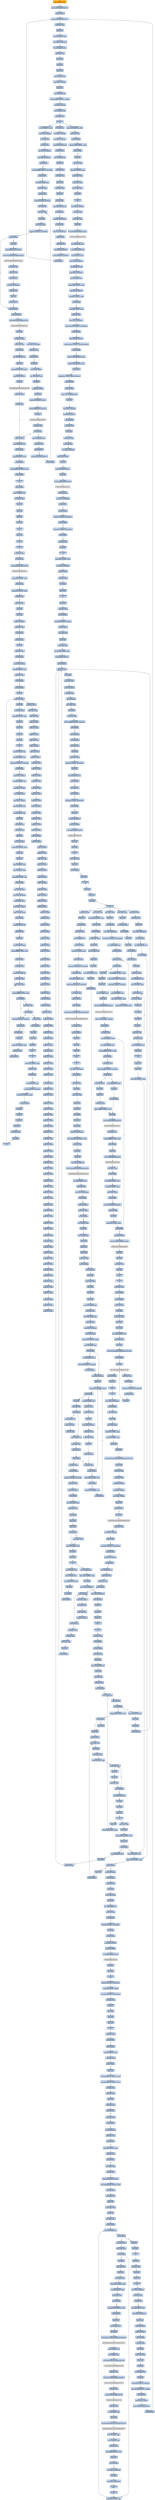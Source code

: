 digraph G {
node[shape=rectangle,style=filled,fillcolor=lightsteelblue,color=lightsteelblue]
bgcolor="transparent"
a0x01003cc8pushl_0x18UINT8[label="start\npushl $0x18<UINT8>",color="lightgrey",fillcolor="orange"];
a0x01003ccapushl_0x1001548UINT32[label="0x01003cca\npushl $0x1001548<UINT32>"];
a0x01003ccfcall_0x01003ee4[label="0x01003ccf\ncall 0x01003ee4"];
a0x01003ee4pushl_0x1003f38UINT32[label="0x01003ee4\npushl $0x1003f38<UINT32>"];
a0x01003ee9movl_fs_0_eax[label="0x01003ee9\nmovl %fs:0, %eax"];
a0x01003eefpushl_eax[label="0x01003eef\npushl %eax"];
a0x01003ef0movl_0x10esp__eax[label="0x01003ef0\nmovl 0x10(%esp), %eax"];
a0x01003ef4movl_ebp_0x10esp_[label="0x01003ef4\nmovl %ebp, 0x10(%esp)"];
a0x01003ef8leal_0x10esp__ebp[label="0x01003ef8\nleal 0x10(%esp), %ebp"];
a0x01003efcsubl_eax_esp[label="0x01003efc\nsubl %eax, %esp"];
a0x01003efepushl_ebx[label="0x01003efe\npushl %ebx"];
a0x01003effpushl_esi[label="0x01003eff\npushl %esi"];
a0x01003f00pushl_edi[label="0x01003f00\npushl %edi"];
a0x01003f01movl__8ebp__eax[label="0x01003f01\nmovl -8(%ebp), %eax"];
a0x01003f04movl_esp__24ebp_[label="0x01003f04\nmovl %esp, -24(%ebp)"];
a0x01003f07pushl_eax[label="0x01003f07\npushl %eax"];
a0x01003f08movl__4ebp__eax[label="0x01003f08\nmovl -4(%ebp), %eax"];
a0x01003f0bmovl_0xffffffffUINT32__4ebp_[label="0x01003f0b\nmovl $0xffffffff<UINT32>, -4(%ebp)"];
a0x01003f12movl_eax__8ebp_[label="0x01003f12\nmovl %eax, -8(%ebp)"];
a0x01003f15leal__16ebp__eax[label="0x01003f15\nleal -16(%ebp), %eax"];
a0x01003f18movl_eax_fs_0[label="0x01003f18\nmovl %eax, %fs:0"];
a0x01003f1eret[label="0x01003f1e\nret"];
a0x01003cd4movl_0x94UINT32_edi[label="0x01003cd4\nmovl $0x94<UINT32>, %edi"];
a0x01003cd9movl_edi_eax[label="0x01003cd9\nmovl %edi, %eax"];
a0x01003cdbcall_0x01003ea0[label="0x01003cdb\ncall 0x01003ea0"];
a0x01003ea0cmpl_0x1000UINT32_eax[label="0x01003ea0\ncmpl $0x1000<UINT32>, %eax"];
a0x01003ea5jae_0x01003eb5[label="0x01003ea5\njae 0x01003eb5"];
a0x01003ea7negl_eax[label="0x01003ea7\nnegl %eax"];
a0x01003ea9addl_esp_eax[label="0x01003ea9\naddl %esp, %eax"];
a0x01003eabaddl_0x4UINT8_eax[label="0x01003eab\naddl $0x4<UINT8>, %eax"];
a0x01003eaetestl_eax_eax_[label="0x01003eae\ntestl %eax, (%eax)"];
a0x01003eb0xchgl_eax_esp[label="0x01003eb0\nxchgl %eax, %esp"];
a0x01003eb1movl_eax__eax[label="0x01003eb1\nmovl (%eax), %eax"];
a0x01003eb3pushl_eax[label="0x01003eb3\npushl %eax"];
a0x01003eb4ret[label="0x01003eb4\nret"];
a0x01003ce0movl_esp__24ebp_[label="0x01003ce0\nmovl %esp, -24(%ebp)"];
a0x01003ce3movl_esp_esi[label="0x01003ce3\nmovl %esp, %esi"];
a0x01003ce5movl_edi_esi_[label="0x01003ce5\nmovl %edi, (%esi)"];
a0x01003ce7pushl_esi[label="0x01003ce7\npushl %esi"];
a0x01003ce8call_GetVersionExA_kernel32_dll[label="0x01003ce8\ncall GetVersionExA@kernel32.dll"];
GetVersionExA_kernel32_dll[label="GetVersionExA@kernel32.dll",color="lightgrey",fillcolor="lightgrey"];
a0x01003ceemovl_0x10esi__eax[label="0x01003cee\nmovl 0x10(%esi), %eax"];
a0x01003cf1movl_eax_0x0100820c[label="0x01003cf1\nmovl %eax, 0x0100820c"];
a0x01003cf6movl_0x4esi__ecx[label="0x01003cf6\nmovl 0x4(%esi), %ecx"];
a0x01003cf9movl_ecx_0x01008218[label="0x01003cf9\nmovl %ecx, 0x01008218"];
a0x01003cffmovl_0x8esi__edx[label="0x01003cff\nmovl 0x8(%esi), %edx"];
a0x01003d02movl_edx_0x0100821c[label="0x01003d02\nmovl %edx, 0x0100821c"];
a0x01003d08movl_0xcesi__esi[label="0x01003d08\nmovl 0xc(%esi), %esi"];
a0x01003d0bandl_0x7fffUINT32_esi[label="0x01003d0b\nandl $0x7fff<UINT32>, %esi"];
a0x01003d11movl_esi_0x01008210[label="0x01003d11\nmovl %esi, 0x01008210"];
a0x01003d17cmpl_0x2UINT8_eax[label="0x01003d17\ncmpl $0x2<UINT8>, %eax"];
a0x01003d1aje_0x01003d28[label="0x01003d1a\nje 0x01003d28"];
a0x01003d28shll_0x8UINT8_ecx[label="0x01003d28\nshll $0x8<UINT8>, %ecx"];
a0x01003d2baddl_edx_ecx[label="0x01003d2b\naddl %edx, %ecx"];
a0x01003d2dmovl_ecx_0x01008214[label="0x01003d2d\nmovl %ecx, 0x01008214"];
a0x01003d33cmpw_0x5a4dUINT16_0x01000000[label="0x01003d33\ncmpw $0x5a4d<UINT16>, 0x01000000"];
a0x01003d3cjne_0x01003d66[label="0x01003d3c\njne 0x01003d66"];
a0x01003d3emovl_0x0100003c_eax[label="0x01003d3e\nmovl 0x0100003c, %eax"];
a0x01003d43cmpl_0x4550UINT32_0x1000000eax_[label="0x01003d43\ncmpl $0x4550<UINT32>, 0x1000000(%eax)"];
a0x01003d4djne_0x01003d66[label="0x01003d4d\njne 0x01003d66"];
a0x01003d4fmovzwl_0x1000018eax__ecx[label="0x01003d4f\nmovzwl 0x1000018(%eax), %ecx"];
a0x01003d56cmpl_0x10bUINT32_ecx[label="0x01003d56\ncmpl $0x10b<UINT32>, %ecx"];
a0x01003d5cje_0x01003d7f[label="0x01003d5c\nje 0x01003d7f"];
a0x01003d7fcmpl_0xeUINT8_0x1000074eax_[label="0x01003d7f\ncmpl $0xe<UINT8>, 0x1000074(%eax)"];
a0x01003d86jbe_0x01003d66[label="0x01003d86\njbe 0x01003d66"];
a0x01003d88xorl_ecx_ecx[label="0x01003d88\nxorl %ecx, %ecx"];
a0x01003d8acmpl_ecx_0x10000e8eax_[label="0x01003d8a\ncmpl %ecx, 0x10000e8(%eax)"];
a0x01003d90setne_cl[label="0x01003d90\nsetne %cl"];
a0x01003d93movl_ecx__28ebp_[label="0x01003d93\nmovl %ecx, -28(%ebp)"];
a0x01003d96pushl_0x0UINT8[label="0x01003d96\npushl $0x0<UINT8>"];
a0x01003d98call_0x01004fe3[label="0x01003d98\ncall 0x01004fe3"];
a0x01004fe3movl_edi_edi[label="0x01004fe3\nmovl %edi, %edi"];
a0x01004fe5pushl_ebp[label="0x01004fe5\npushl %ebp"];
a0x01004fe6movl_esp_ebp[label="0x01004fe6\nmovl %esp, %ebp"];
a0x01004fe8xorl_eax_eax[label="0x01004fe8\nxorl %eax, %eax"];
a0x01004feacmpl_eax_0x8ebp_[label="0x01004fea\ncmpl %eax, 0x8(%ebp)"];
a0x01004fedpushl_0x0UINT8[label="0x01004fed\npushl $0x0<UINT8>"];
a0x01004fefsete_al[label="0x01004fef\nsete %al"];
a0x01004ff2pushl_0x1000UINT32[label="0x01004ff2\npushl $0x1000<UINT32>"];
a0x01004ff7pushl_eax[label="0x01004ff7\npushl %eax"];
a0x01004ff8call_HeapCreate_kernel32_dll[label="0x01004ff8\ncall HeapCreate@kernel32.dll"];
HeapCreate_kernel32_dll[label="HeapCreate@kernel32.dll",color="lightgrey",fillcolor="lightgrey"];
a0x01004ffetestl_eax_eax[label="0x01004ffe\ntestl %eax, %eax"];
a0x01005000movl_eax_0x01008f30[label="0x01005000\nmovl %eax, 0x01008f30"];
a0x01005005je_0x01005031[label="0x01005005\nje 0x01005031"];
a0x01005007call_0x01004fc4[label="0x01005007\ncall 0x01004fc4"];
a0x01004fc4cmpl_0x2UINT8_0x0100820c[label="0x01004fc4\ncmpl $0x2<UINT8>, 0x0100820c"];
a0x01004fcbjne_0x01004fda[label="0x01004fcb\njne 0x01004fda"];
a0x01004fcdcmpl_0x5UINT8_0x01008218[label="0x01004fcd\ncmpl $0x5<UINT8>, 0x01008218"];
a0x01004fd4jb_0x01004fda[label="0x01004fd4\njb 0x01004fda"];
a0x01004fd6xorl_eax_eax[label="0x01004fd6\nxorl %eax, %eax"];
a0x01004fd8incl_eax[label="0x01004fd8\nincl %eax"];
a0x01004fd9ret[label="0x01004fd9\nret"];
a0x0100500ccmpl_0x3UINT8_eax[label="0x0100500c\ncmpl $0x3<UINT8>, %eax"];
a0x0100500fmovl_eax_0x01008f34[label="0x0100500f\nmovl %eax, 0x01008f34"];
a0x01005014jne_0x01005035[label="0x01005014\njne 0x01005035"];
a0x01005035xorl_eax_eax[label="0x01005035\nxorl %eax, %eax"];
a0x01005037incl_eax[label="0x01005037\nincl %eax"];
a0x01005038popl_ebp[label="0x01005038\npopl %ebp"];
a0x01005039ret[label="0x01005039\nret"];
a0x01003d9dpopl_ecx[label="0x01003d9d\npopl %ecx"];
a0x01003d9etestl_eax_eax[label="0x01003d9e\ntestl %eax, %eax"];
a0x01003da0jne_0x01003dc3[label="0x01003da0\njne 0x01003dc3"];
a0x01003dc3andl_0x0UINT8__4ebp_[label="0x01003dc3\nandl $0x0<UINT8>, -4(%ebp)"];
a0x01003dc7call_0x01004e13[label="0x01003dc7\ncall 0x01004e13"];
a0x01004e13movl_edi_edi[label="0x01004e13\nmovl %edi, %edi"];
a0x01004e15pushl_ebp[label="0x01004e15\npushl %ebp"];
a0x01004e16movl_esp_ebp[label="0x01004e16\nmovl %esp, %ebp"];
a0x01004e18subl_0x48UINT8_esp[label="0x01004e18\nsubl $0x48<UINT8>, %esp"];
a0x01004e1bpushl_0x100UINT32[label="0x01004e1b\npushl $0x100<UINT32>"];
a0x01004e20call_0x01004103[label="0x01004e20\ncall 0x01004103"];
a0x01004103movl_edi_edi[label="0x01004103\nmovl %edi, %edi"];
a0x01004105pushl_ebp[label="0x01004105\npushl %ebp"];
a0x01004106movl_esp_ebp[label="0x01004106\nmovl %esp, %ebp"];
a0x01004108pushl_0x010084c0[label="0x01004108\npushl 0x010084c0"];
a0x0100410epushl_0x8ebp_[label="0x0100410e\npushl 0x8(%ebp)"];
a0x01004111call_0x010040d0[label="0x01004111\ncall 0x010040d0"];
a0x010040d0movl_edi_edi[label="0x010040d0\nmovl %edi, %edi"];
a0x010040d2pushl_ebp[label="0x010040d2\npushl %ebp"];
a0x010040d3movl_esp_ebp[label="0x010040d3\nmovl %esp, %ebp"];
a0x010040d5cmpl_0xffffffe0UINT8_0x8ebp_[label="0x010040d5\ncmpl $0xffffffe0<UINT8>, 0x8(%ebp)"];
a0x010040d9ja_0x010040fa[label="0x010040d9\nja 0x010040fa"];
a0x010040dbpushl_0x8ebp_[label="0x010040db\npushl 0x8(%ebp)"];
a0x010040decall_0x01004080[label="0x010040de\ncall 0x01004080"];
a0x01004080movl_edi_edi[label="0x01004080\nmovl %edi, %edi"];
a0x01004082pushl_ebp[label="0x01004082\npushl %ebp"];
a0x01004083movl_esp_ebp[label="0x01004083\nmovl %esp, %ebp"];
a0x01004085cmpl_0x3UINT8_0x01008f34[label="0x01004085\ncmpl $0x3<UINT8>, 0x01008f34"];
a0x0100408cpushl_esi[label="0x0100408c\npushl %esi"];
a0x0100408dmovl_0x8ebp__esi[label="0x0100408d\nmovl 0x8(%ebp), %esi"];
a0x01004090jne_0x010040a5[label="0x01004090\njne 0x010040a5"];
a0x010040a5testl_esi_esi[label="0x010040a5\ntestl %esi, %esi"];
a0x010040a7jne_0x010040aa[label="0x010040a7\njne 0x010040aa"];
a0x010040aacmpl_0x1UINT8_0x01008f34[label="0x010040aa\ncmpl $0x1<UINT8>, 0x01008f34"];
a0x010040b1je_0x010040b9[label="0x010040b1\nje 0x010040b9"];
a0x010040b9pushl_esi[label="0x010040b9\npushl %esi"];
a0x010040bapushl_0x0UINT8[label="0x010040ba\npushl $0x0<UINT8>"];
a0x010040bcpushl_0x01008f30[label="0x010040bc\npushl 0x01008f30"];
a0x010040c2call_HeapAlloc_kernel32_dll[label="0x010040c2\ncall HeapAlloc@kernel32.dll"];
HeapAlloc_kernel32_dll[label="HeapAlloc@kernel32.dll",color="lightgrey",fillcolor="lightgrey"];
a0x010040c8popl_esi[label="0x010040c8\npopl %esi"];
a0x010040c9popl_ebp[label="0x010040c9\npopl %ebp"];
a0x010040caret[label="0x010040ca\nret"];
a0x010040e3testl_eax_eax[label="0x010040e3\ntestl %eax, %eax"];
a0x010040e5popl_ecx[label="0x010040e5\npopl %ecx"];
a0x010040e6jne_0x010040fc[label="0x010040e6\njne 0x010040fc"];
a0x010040fcpopl_ebp[label="0x010040fc\npopl %ebp"];
a0x010040fdret[label="0x010040fd\nret"];
a0x01004116popl_ecx[label="0x01004116\npopl %ecx"];
a0x01004117popl_ecx[label="0x01004117\npopl %ecx"];
a0x01004118popl_ebp[label="0x01004118\npopl %ebp"];
a0x01004119ret[label="0x01004119\nret"];
a0x01004e25testl_eax_eax[label="0x01004e25\ntestl %eax, %eax"];
a0x01004e27popl_ecx[label="0x01004e27\npopl %ecx"];
a0x01004e28jne_0x01004e2f[label="0x01004e28\njne 0x01004e2f"];
a0x01004e2fmovl_eax_0x01008f40[label="0x01004e2f\nmovl %eax, 0x01008f40"];
a0x01004e34movl_0x20UINT32_0x01008f38[label="0x01004e34\nmovl $0x20<UINT32>, 0x01008f38"];
a0x01004e3eleal_0x100eax__ecx[label="0x01004e3e\nleal 0x100(%eax), %ecx"];
a0x01004e44jmp_0x01004e60[label="0x01004e44\njmp 0x01004e60"];
a0x01004e60cmpl_ecx_eax[label="0x01004e60\ncmpl %ecx, %eax"];
a0x01004e62jb_0x01004e46[label="0x01004e62\njb 0x01004e46"];
a0x01004e46orl_0xffffffffUINT8_eax_[label="0x01004e46\norl $0xffffffff<UINT8>, (%eax)"];
a0x01004e49movb_0x0UINT8_0x4eax_[label="0x01004e49\nmovb $0x0<UINT8>, 0x4(%eax)"];
a0x01004e4dmovb_0xaUINT8_0x5eax_[label="0x01004e4d\nmovb $0xa<UINT8>, 0x5(%eax)"];
a0x01004e51movl_0x01008f40_ecx[label="0x01004e51\nmovl 0x01008f40, %ecx"];
a0x01004e57addl_0x8UINT8_eax[label="0x01004e57\naddl $0x8<UINT8>, %eax"];
a0x01004e5aaddl_0x100UINT32_ecx[label="0x01004e5a\naddl $0x100<UINT32>, %ecx"];
a0x01004e64pushl_ebx[label="0x01004e64\npushl %ebx"];
a0x01004e65pushl_esi[label="0x01004e65\npushl %esi"];
a0x01004e66pushl_edi[label="0x01004e66\npushl %edi"];
a0x01004e67leal__72ebp__eax[label="0x01004e67\nleal -72(%ebp), %eax"];
a0x01004e6apushl_eax[label="0x01004e6a\npushl %eax"];
a0x01004e6bcall_GetStartupInfoA_kernel32_dll[label="0x01004e6b\ncall GetStartupInfoA@kernel32.dll"];
GetStartupInfoA_kernel32_dll[label="GetStartupInfoA@kernel32.dll",color="lightgrey",fillcolor="lightgrey"];
a0x01004e71cmpw_0x0UINT8__22ebp_[label="0x01004e71\ncmpw $0x0<UINT8>, -22(%ebp)"];
a0x01004e76je_0x01004f46[label="0x01004e76\nje 0x01004f46"];
a0x01004f46xorl_ebx_ebx[label="0x01004f46\nxorl %ebx, %ebx"];
a0x01004f48movl_0x01008f40_eax[label="0x01004f48\nmovl 0x01008f40, %eax"];
a0x01004f4dleal_eaxebx8__esi[label="0x01004f4d\nleal (%eax,%ebx,8), %esi"];
a0x01004f50cmpl_0xffffffffUINT8_esi_[label="0x01004f50\ncmpl $0xffffffff<UINT8>, (%esi)"];
a0x01004f53jne_0x01004fa2[label="0x01004f53\njne 0x01004fa2"];
a0x01004f55testl_ebx_ebx[label="0x01004f55\ntestl %ebx, %ebx"];
a0x01004f57movb_0xffffff81UINT8_0x4esi_[label="0x01004f57\nmovb $0xffffff81<UINT8>, 0x4(%esi)"];
a0x01004f5bjne_0x01004f62[label="0x01004f5b\njne 0x01004f62"];
a0x01004f5dpushl_0xfffffff6UINT8[label="0x01004f5d\npushl $0xfffffff6<UINT8>"];
a0x01004f5fpopl_eax[label="0x01004f5f\npopl %eax"];
a0x01004f60jmp_0x01004f6c[label="0x01004f60\njmp 0x01004f6c"];
a0x01004f6cpushl_eax[label="0x01004f6c\npushl %eax"];
a0x01004f6dcall_GetStdHandle_kernel32_dll[label="0x01004f6d\ncall GetStdHandle@kernel32.dll"];
GetStdHandle_kernel32_dll[label="GetStdHandle@kernel32.dll",color="lightgrey",fillcolor="lightgrey"];
a0x01004f73movl_eax_edi[label="0x01004f73\nmovl %eax, %edi"];
a0x01004f75cmpl_0xffffffffUINT8_edi[label="0x01004f75\ncmpl $0xffffffff<UINT8>, %edi"];
a0x01004f78je_0x01004f91[label="0x01004f78\nje 0x01004f91"];
a0x01004f7apushl_edi[label="0x01004f7a\npushl %edi"];
a0x01004f7bcall_GetFileType_kernel32_dll[label="0x01004f7b\ncall GetFileType@kernel32.dll"];
GetFileType_kernel32_dll[label="GetFileType@kernel32.dll",color="lightgrey",fillcolor="lightgrey"];
a0x01004f81testl_eax_eax[label="0x01004f81\ntestl %eax, %eax"];
a0x01004f83je_0x01004f91[label="0x01004f83\nje 0x01004f91"];
a0x01004f85andl_0xffUINT32_eax[label="0x01004f85\nandl $0xff<UINT32>, %eax"];
a0x01004f8acmpl_0x2UINT8_eax[label="0x01004f8a\ncmpl $0x2<UINT8>, %eax"];
a0x01004f8dmovl_edi_esi_[label="0x01004f8d\nmovl %edi, (%esi)"];
a0x01004f8fjne_0x01004f97[label="0x01004f8f\njne 0x01004f97"];
a0x01004f91orb_0x40UINT8_0x4esi_[label="0x01004f91\norb $0x40<UINT8>, 0x4(%esi)"];
a0x01004f95jmp_0x01004fa6[label="0x01004f95\njmp 0x01004fa6"];
a0x01004fa6incl_ebx[label="0x01004fa6\nincl %ebx"];
a0x01004fa7cmpl_0x3UINT8_ebx[label="0x01004fa7\ncmpl $0x3<UINT8>, %ebx"];
a0x01004faajl_0x01004f48[label="0x01004faa\njl 0x01004f48"];
a0x01004f62movl_ebx_eax[label="0x01004f62\nmovl %ebx, %eax"];
a0x01004f64decl_eax[label="0x01004f64\ndecl %eax"];
a0x01004f65negl_eax[label="0x01004f65\nnegl %eax"];
a0x01004f67sbbl_eax_eax[label="0x01004f67\nsbbl %eax, %eax"];
a0x01004f69addl_0xfffffff5UINT8_eax[label="0x01004f69\naddl $0xfffffff5<UINT8>, %eax"];
a0x01004facpushl_0x01008f38[label="0x01004fac\npushl 0x01008f38"];
a0x01004fb2call_SetHandleCount_kernel32_dll[label="0x01004fb2\ncall SetHandleCount@kernel32.dll"];
SetHandleCount_kernel32_dll[label="SetHandleCount@kernel32.dll",color="lightgrey",fillcolor="lightgrey"];
a0x01004fb8popl_edi[label="0x01004fb8\npopl %edi"];
a0x01004fb9popl_esi[label="0x01004fb9\npopl %esi"];
a0x01004fbaxorl_eax_eax[label="0x01004fba\nxorl %eax, %eax"];
a0x01004fbcpopl_ebx[label="0x01004fbc\npopl %ebx"];
a0x01004fbdleave_[label="0x01004fbd\nleave "];
a0x01004fberet[label="0x01004fbe\nret"];
a0x01003dcctestl_eax_eax[label="0x01003dcc\ntestl %eax, %eax"];
a0x01003dcejnl_0x01003dd8[label="0x01003dce\njnl 0x01003dd8"];
a0x01003dd8call_0x01004d63[label="0x01003dd8\ncall 0x01004d63"];
a0x01004d63movl_edi_edi[label="0x01004d63\nmovl %edi, %edi"];
a0x01004d65pushl_ebp[label="0x01004d65\npushl %ebp"];
a0x01004d66movl_esp_ebp[label="0x01004d66\nmovl %esp, %ebp"];
a0x01004d68pushl_ecx[label="0x01004d68\npushl %ecx"];
a0x01004d69pushl_ecx[label="0x01004d69\npushl %ecx"];
a0x01004d6amovl_0x01008468_eax[label="0x01004d6a\nmovl 0x01008468, %eax"];
a0x01004d6ftestl_eax_eax[label="0x01004d6f\ntestl %eax, %eax"];
a0x01004d71pushl_esi[label="0x01004d71\npushl %esi"];
a0x01004d72movl_GetCommandLineW_kernel32_dll_esi[label="0x01004d72\nmovl GetCommandLineW@kernel32.dll, %esi"];
a0x01004d78jne_0x01004da7[label="0x01004d78\njne 0x01004da7"];
a0x01004d7acall_esi[label="0x01004d7a\ncall %esi"];
GetCommandLineW_kernel32_dll[label="GetCommandLineW@kernel32.dll",color="lightgrey",fillcolor="lightgrey"];
a0x01004d7ctestl_eax_eax[label="0x01004d7c\ntestl %eax, %eax"];
a0x01004d7eje_0x01004d8c[label="0x01004d7e\nje 0x01004d8c"];
a0x01004d80movl_0x1UINT32_0x01008468[label="0x01004d80\nmovl $0x1<UINT32>, 0x01008468"];
a0x01004d8ajmp_0x01004dac[label="0x01004d8a\njmp 0x01004dac"];
a0x01004daccall_esi[label="0x01004dac\ncall %esi"];
a0x01004daejmp_0x01004e0b[label="0x01004dae\njmp 0x01004e0b"];
a0x01004e0bpopl_esi[label="0x01004e0b\npopl %esi"];
a0x01004e0cleave_[label="0x01004e0c\nleave "];
a0x01004e0dret[label="0x01004e0d\nret"];
a0x01003dddmovl_eax_0x01009050[label="0x01003ddd\nmovl %eax, 0x01009050"];
a0x01003de2call_0x01004bc4[label="0x01003de2\ncall 0x01004bc4"];
a0x01004bc4movl_edi_edi[label="0x01004bc4\nmovl %edi, %edi"];
a0x01004bc6pushl_ebp[label="0x01004bc6\npushl %ebp"];
a0x01004bc7movl_esp_ebp[label="0x01004bc7\nmovl %esp, %ebp"];
a0x01004bc9subl_0xcUINT8_esp[label="0x01004bc9\nsubl $0xc<UINT8>, %esp"];
a0x01004bccmovl_0x01008464_eax[label="0x01004bcc\nmovl 0x01008464, %eax"];
a0x01004bd1pushl_ebx[label="0x01004bd1\npushl %ebx"];
a0x01004bd2pushl_esi[label="0x01004bd2\npushl %esi"];
a0x01004bd3movl_GetEnvironmentStringsW_kernel32_dll_esi[label="0x01004bd3\nmovl GetEnvironmentStringsW@kernel32.dll, %esi"];
a0x01004bd9pushl_edi[label="0x01004bd9\npushl %edi"];
a0x01004bdaxorl_ebx_ebx[label="0x01004bda\nxorl %ebx, %ebx"];
a0x01004bdccmpl_ebx_eax[label="0x01004bdc\ncmpl %ebx, %eax"];
a0x01004bdepushl_0x2UINT8[label="0x01004bde\npushl $0x2<UINT8>"];
a0x01004be0movl_ebx__4ebp_[label="0x01004be0\nmovl %ebx, -4(%ebp)"];
a0x01004be3movl_ebx__8ebp_[label="0x01004be3\nmovl %ebx, -8(%ebp)"];
a0x01004be6popl_edi[label="0x01004be6\npopl %edi"];
a0x01004be7jne_0x01004c17[label="0x01004be7\njne 0x01004c17"];
a0x01004be9call_esi[label="0x01004be9\ncall %esi"];
GetEnvironmentStringsW_kernel32_dll[label="GetEnvironmentStringsW@kernel32.dll",color="lightgrey",fillcolor="lightgrey"];
a0x01004bebcmpl_ebx_eax[label="0x01004beb\ncmpl %ebx, %eax"];
a0x01004bedmovl_eax__4ebp_[label="0x01004bed\nmovl %eax, -4(%ebp)"];
a0x01004bf0je_0x01004bfe[label="0x01004bf0\nje 0x01004bfe"];
a0x01004bf2movl_0x1UINT32_0x01008464[label="0x01004bf2\nmovl $0x1<UINT32>, 0x01008464"];
a0x01004bfcjmp_0x01004c1c[label="0x01004bfc\njmp 0x01004c1c"];
a0x01004c1ccmpl_ebx__4ebp_[label="0x01004c1c\ncmpl %ebx, -4(%ebp)"];
a0x01004c1fjne_0x01004c31[label="0x01004c1f\njne 0x01004c31"];
a0x01004c31movl__4ebp__ecx[label="0x01004c31\nmovl -4(%ebp), %ecx"];
a0x01004c34cmpw_bx_ecx_[label="0x01004c34\ncmpw %bx, (%ecx)"];
a0x01004c37movl_ecx_eax[label="0x01004c37\nmovl %ecx, %eax"];
a0x01004c39je_0x01004c49[label="0x01004c39\nje 0x01004c49"];
a0x01004c3baddl_edi_eax[label="0x01004c3b\naddl %edi, %eax"];
a0x01004c3dcmpw_bx_eax_[label="0x01004c3d\ncmpw %bx, (%eax)"];
a0x01004c40jne_0x01004c3b[label="0x01004c40\njne 0x01004c3b"];
a0x01004c42addl_edi_eax[label="0x01004c42\naddl %edi, %eax"];
a0x01004c44cmpw_bx_eax_[label="0x01004c44\ncmpw %bx, (%eax)"];
a0x01004c47jne_0x01004c3b[label="0x01004c47\njne 0x01004c3b"];
a0x01004c49subl_ecx_eax[label="0x01004c49\nsubl %ecx, %eax"];
a0x01004c4baddl_edi_eax[label="0x01004c4b\naddl %edi, %eax"];
a0x01004c4dmovl_eax_esi[label="0x01004c4d\nmovl %eax, %esi"];
a0x01004c4fpushl_esi[label="0x01004c4f\npushl %esi"];
a0x01004c50call_0x01004103[label="0x01004c50\ncall 0x01004103"];
a0x01004c55cmpl_ebx_eax[label="0x01004c55\ncmpl %ebx, %eax"];
a0x01004c57popl_ecx[label="0x01004c57\npopl %ecx"];
a0x01004c58jne_0x01004c6a[label="0x01004c58\njne 0x01004c6a"];
a0x01004c6amovl_esi_ecx[label="0x01004c6a\nmovl %esi, %ecx"];
a0x01004c6cmovl__4ebp__esi[label="0x01004c6c\nmovl -4(%ebp), %esi"];
a0x01004c6fmovl_ecx_edx[label="0x01004c6f\nmovl %ecx, %edx"];
a0x01004c71shrl_0x2UINT8_ecx[label="0x01004c71\nshrl $0x2<UINT8>, %ecx"];
a0x01004c74movl_eax_edi[label="0x01004c74\nmovl %eax, %edi"];
a0x01004c76repz_movsl_ds_esi__es_edi_[label="0x01004c76\nrepz movsl %ds:(%esi), %es:(%edi)"];
a0x01004c78movl_edx_ecx[label="0x01004c78\nmovl %edx, %ecx"];
a0x01004c7aandl_0x3UINT8_ecx[label="0x01004c7a\nandl $0x3<UINT8>, %ecx"];
a0x01004c7drepz_movsb_ds_esi__es_edi_[label="0x01004c7d\nrepz movsb %ds:(%esi), %es:(%edi)"];
a0x01004c7fmovl_eax_ebx[label="0x01004c7f\nmovl %eax, %ebx"];
a0x01004c81jmp_0x01004c5a[label="0x01004c81\njmp 0x01004c5a"];
a0x01004c5apushl__4ebp_[label="0x01004c5a\npushl -4(%ebp)"];
a0x01004c5dcall_FreeEnvironmentStringsW_kernel32_dll[label="0x01004c5d\ncall FreeEnvironmentStringsW@kernel32.dll"];
FreeEnvironmentStringsW_kernel32_dll[label="FreeEnvironmentStringsW@kernel32.dll",color="lightgrey",fillcolor="lightgrey"];
a0x01004c63movl_ebx_eax[label="0x01004c63\nmovl %ebx, %eax"];
a0x01004c65jmp_0x01004d42[label="0x01004c65\njmp 0x01004d42"];
a0x01004d42popl_edi[label="0x01004d42\npopl %edi"];
a0x01004d43popl_esi[label="0x01004d43\npopl %esi"];
a0x01004d44popl_ebx[label="0x01004d44\npopl %ebx"];
a0x01004d45leave_[label="0x01004d45\nleave "];
a0x01004d46ret[label="0x01004d46\nret"];
a0x01003de7movl_eax_0x010081f8[label="0x01003de7\nmovl %eax, 0x010081f8"];
a0x01003deccall_0x01004b27[label="0x01003dec\ncall 0x01004b27"];
a0x01004b27movl_edi_edi[label="0x01004b27\nmovl %edi, %edi"];
a0x01004b29pushl_ebp[label="0x01004b29\npushl %ebp"];
a0x01004b2amovl_esp_ebp[label="0x01004b2a\nmovl %esp, %ebp"];
a0x01004b2cpushl_ecx[label="0x01004b2c\npushl %ecx"];
a0x01004b2dpushl_ecx[label="0x01004b2d\npushl %ecx"];
a0x01004b2epushl_ebx[label="0x01004b2e\npushl %ebx"];
a0x01004b2fpushl_esi[label="0x01004b2f\npushl %esi"];
a0x01004b30pushl_edi[label="0x01004b30\npushl %edi"];
a0x01004b31pushl_0x104UINT32[label="0x01004b31\npushl $0x104<UINT32>"];
a0x01004b36movl_0x1008258UINT32_esi[label="0x01004b36\nmovl $0x1008258<UINT32>, %esi"];
a0x01004b3bxorl_edi_edi[label="0x01004b3b\nxorl %edi, %edi"];
a0x01004b3dpushl_esi[label="0x01004b3d\npushl %esi"];
a0x01004b3epushl_edi[label="0x01004b3e\npushl %edi"];
a0x01004b3fmovw_di_0x01008460[label="0x01004b3f\nmovw %di, 0x01008460"];
a0x01004b46call_GetModuleFileNameW_kernel32_dll[label="0x01004b46\ncall GetModuleFileNameW@kernel32.dll"];
GetModuleFileNameW_kernel32_dll[label="GetModuleFileNameW@kernel32.dll",color="lightgrey",fillcolor="lightgrey"];
a0x01004b4cmovl_0x01009050_eax[label="0x01004b4c\nmovl 0x01009050, %eax"];
a0x01004b51cmpl_edi_eax[label="0x01004b51\ncmpl %edi, %eax"];
a0x01004b53movl_esi_0x01008240[label="0x01004b53\nmovl %esi, 0x01008240"];
a0x01004b59je_0x01004b62[label="0x01004b59\nje 0x01004b62"];
a0x01004b5bcmpw_di_eax_[label="0x01004b5b\ncmpw %di, (%eax)"];
a0x01004b5emovl_eax_ebx[label="0x01004b5e\nmovl %eax, %ebx"];
a0x01004b60jne_0x01004b64[label="0x01004b60\njne 0x01004b64"];
a0x01004b64leal__8ebp__eax[label="0x01004b64\nleal -8(%ebp), %eax"];
a0x01004b67pushl_eax[label="0x01004b67\npushl %eax"];
a0x01004b68leal__4ebp__eax[label="0x01004b68\nleal -4(%ebp), %eax"];
a0x01004b6bpushl_eax[label="0x01004b6b\npushl %eax"];
a0x01004b6cpushl_edi[label="0x01004b6c\npushl %edi"];
a0x01004b6dpushl_ebx[label="0x01004b6d\npushl %ebx"];
a0x01004b6exorl_eax_eax[label="0x01004b6e\nxorl %eax, %eax"];
a0x01004b70call_0x010049b7[label="0x01004b70\ncall 0x010049b7"];
a0x010049b7movl_edi_edi[label="0x010049b7\nmovl %edi, %edi"];
a0x010049b9pushl_ebp[label="0x010049b9\npushl %ebp"];
a0x010049bamovl_esp_ebp[label="0x010049ba\nmovl %esp, %ebp"];
a0x010049bcpushl_ebx[label="0x010049bc\npushl %ebx"];
a0x010049bdpushl_esi[label="0x010049bd\npushl %esi"];
a0x010049bepushl_edi[label="0x010049be\npushl %edi"];
a0x010049bfmovl_0x14ebp__edi[label="0x010049bf\nmovl 0x14(%ebp), %edi"];
a0x010049c2movl_eax_esi[label="0x010049c2\nmovl %eax, %esi"];
a0x010049c4movl_0x10ebp__eax[label="0x010049c4\nmovl 0x10(%ebp), %eax"];
a0x010049c7xorl_edx_edx[label="0x010049c7\nxorl %edx, %edx"];
a0x010049c9cmpl_edx_0xcebp_[label="0x010049c9\ncmpl %edx, 0xc(%ebp)"];
a0x010049ccmovl_edx_edi_[label="0x010049cc\nmovl %edx, (%edi)"];
a0x010049cemovl_0x1UINT32_eax_[label="0x010049ce\nmovl $0x1<UINT32>, (%eax)"];
a0x010049d4movl_0x8ebp__eax[label="0x010049d4\nmovl 0x8(%ebp), %eax"];
a0x010049d7je_0x010049e2[label="0x010049d7\nje 0x010049e2"];
a0x010049e2pushl_0x2UINT8[label="0x010049e2\npushl $0x2<UINT8>"];
a0x010049e4popl_ebx[label="0x010049e4\npopl %ebx"];
a0x010049e5cmpw_0x22UINT8_eax_[label="0x010049e5\ncmpw $0x22<UINT8>, (%eax)"];
a0x010049e9jne_0x010049fe[label="0x010049e9\njne 0x010049fe"];
a0x010049feincl_edi_[label="0x010049fe\nincl (%edi)"];
a0x01004a00testl_esi_esi[label="0x01004a00\ntestl %esi, %esi"];
a0x01004a02je_0x01004a0c[label="0x01004a02\nje 0x01004a0c"];
a0x01004a0cmovw_eax__cx[label="0x01004a0c\nmovw (%eax), %cx"];
a0x01004a0faddl_ebx_eax[label="0x01004a0f\naddl %ebx, %eax"];
a0x01004a11testw_cx_cx[label="0x01004a11\ntestw %cx, %cx"];
a0x01004a14je_0x01004a51[label="0x01004a14\nje 0x01004a51"];
a0x01004a16testl_edx_edx[label="0x01004a16\ntestl %edx, %edx"];
a0x01004a18jne_0x010049e5[label="0x01004a18\njne 0x010049e5"];
a0x01004a1acmpw_0x20UINT8_cx[label="0x01004a1a\ncmpw $0x20<UINT8>, %cx"];
a0x01004a1eje_0x01004a26[label="0x01004a1e\nje 0x01004a26"];
a0x01004a20cmpw_0x9UINT8_cx[label="0x01004a20\ncmpw $0x9<UINT8>, %cx"];
a0x01004a24jne_0x010049e5[label="0x01004a24\njne 0x010049e5"];
a0x010049ebmovl_0x14ebp__edi[label="0x010049eb\nmovl 0x14(%ebp), %edi"];
a0x010049eexorl_ecx_ecx[label="0x010049ee\nxorl %ecx, %ecx"];
a0x010049f0testl_edx_edx[label="0x010049f0\ntestl %edx, %edx"];
a0x010049f2sete_cl[label="0x010049f2\nsete %cl"];
a0x010049f5pushl_0x22UINT8[label="0x010049f5\npushl $0x22<UINT8>"];
a0x010049f7addl_ebx_eax[label="0x010049f7\naddl %ebx, %eax"];
a0x010049f9movl_ecx_edx[label="0x010049f9\nmovl %ecx, %edx"];
a0x010049fbpopl_ecx[label="0x010049fb\npopl %ecx"];
a0x010049fcjmp_0x01004a16[label="0x010049fc\njmp 0x01004a16"];
a0x01004a51subl_ebx_eax[label="0x01004a51\nsubl %ebx, %eax"];
a0x01004a53jmp_0x01004a2f[label="0x01004a53\njmp 0x01004a2f"];
a0x01004a2fandl_0x0UINT8_0x8ebp_[label="0x01004a2f\nandl $0x0<UINT8>, 0x8(%ebp)"];
a0x01004a33xorl_edx_edx[label="0x01004a33\nxorl %edx, %edx"];
a0x01004a35cmpw_dx_eax_[label="0x01004a35\ncmpw %dx, (%eax)"];
a0x01004a38je_0x01004b0f[label="0x01004a38\nje 0x01004b0f"];
a0x01004b0fmovl_0xcebp__eax[label="0x01004b0f\nmovl 0xc(%ebp), %eax"];
a0x01004b12cmpl_edx_eax[label="0x01004b12\ncmpl %edx, %eax"];
a0x01004b14popl_edi[label="0x01004b14\npopl %edi"];
a0x01004b15popl_esi[label="0x01004b15\npopl %esi"];
a0x01004b16popl_ebx[label="0x01004b16\npopl %ebx"];
a0x01004b17je_0x01004b1b[label="0x01004b17\nje 0x01004b1b"];
a0x01004b1bmovl_0x10ebp__eax[label="0x01004b1b\nmovl 0x10(%ebp), %eax"];
a0x01004b1eincl_eax_[label="0x01004b1e\nincl (%eax)"];
a0x01004b20popl_ebp[label="0x01004b20\npopl %ebp"];
a0x01004b21ret[label="0x01004b21\nret"];
a0x01004b75movl__4ebp__edi[label="0x01004b75\nmovl -4(%ebp), %edi"];
a0x01004b78movl__8ebp__eax[label="0x01004b78\nmovl -8(%ebp), %eax"];
a0x01004b7bleal_eaxedi2__eax[label="0x01004b7b\nleal (%eax,%edi,2), %eax"];
a0x01004b7eshll_eax[label="0x01004b7e\nshll %eax"];
a0x01004b80pushl_eax[label="0x01004b80\npushl %eax"];
a0x01004b81call_0x01004103[label="0x01004b81\ncall 0x01004103"];
a0x01004b86movl_eax_esi[label="0x01004b86\nmovl %eax, %esi"];
a0x01004b88addl_0x14UINT8_esp[label="0x01004b88\naddl $0x14<UINT8>, %esp"];
a0x01004b8btestl_esi_esi[label="0x01004b8b\ntestl %esi, %esi"];
a0x01004b8djne_0x01004b94[label="0x01004b8d\njne 0x01004b94"];
a0x01004b94leal__8ebp__eax[label="0x01004b94\nleal -8(%ebp), %eax"];
a0x01004b97pushl_eax[label="0x01004b97\npushl %eax"];
a0x01004b98leal__4ebp__eax[label="0x01004b98\nleal -4(%ebp), %eax"];
a0x01004b9bpushl_eax[label="0x01004b9b\npushl %eax"];
a0x01004b9cpushl_esi[label="0x01004b9c\npushl %esi"];
a0x01004b9dleal_esiedi4__eax[label="0x01004b9d\nleal (%esi,%edi,4), %eax"];
a0x01004ba0pushl_ebx[label="0x01004ba0\npushl %ebx"];
a0x01004ba1call_0x010049b7[label="0x01004ba1\ncall 0x010049b7"];
a0x010049d9movl_0xcebp__ecx[label="0x010049d9\nmovl 0xc(%ebp), %ecx"];
a0x010049dcaddl_0x4UINT8_0xcebp_[label="0x010049dc\naddl $0x4<UINT8>, 0xc(%ebp)"];
a0x010049e0movl_esi_ecx_[label="0x010049e0\nmovl %esi, (%ecx)"];
a0x01004a04movw_eax__cx[label="0x01004a04\nmovw (%eax), %cx"];
a0x01004a07movw_cx_esi_[label="0x01004a07\nmovw %cx, (%esi)"];
a0x01004a0aaddl_ebx_esi[label="0x01004a0a\naddl %ebx, %esi"];
a0x01004b19movl_edx_eax_[label="0x01004b19\nmovl %edx, (%eax)"];
a0x01004ba6movl__4ebp__eax[label="0x01004ba6\nmovl -4(%ebp), %eax"];
a0x01004ba9addl_0x10UINT8_esp[label="0x01004ba9\naddl $0x10<UINT8>, %esp"];
a0x01004bacdecl_eax[label="0x01004bac\ndecl %eax"];
a0x01004badmovl_eax_0x01008220[label="0x01004bad\nmovl %eax, 0x01008220"];
a0x01004bb2movl_esi_0x01008228[label="0x01004bb2\nmovl %esi, 0x01008228"];
a0x01004bb8xorl_eax_eax[label="0x01004bb8\nxorl %eax, %eax"];
a0x01004bbapopl_edi[label="0x01004bba\npopl %edi"];
a0x01004bbbpopl_esi[label="0x01004bbb\npopl %esi"];
a0x01004bbcpopl_ebx[label="0x01004bbc\npopl %ebx"];
a0x01004bbdleave_[label="0x01004bbd\nleave "];
a0x01004bberet[label="0x01004bbe\nret"];
a0x01003df1testl_eax_eax[label="0x01003df1\ntestl %eax, %eax"];
a0x01003df3jnl_0x01003dfd[label="0x01003df3\njnl 0x01003dfd"];
a0x01003dfdcall_0x010048e6[label="0x01003dfd\ncall 0x010048e6"];
a0x010048e6movl_edi_edi[label="0x010048e6\nmovl %edi, %edi"];
a0x010048e8pushl_esi[label="0x010048e8\npushl %esi"];
a0x010048e9movl_0x010081f8_esi[label="0x010048e9\nmovl 0x010081f8, %esi"];
a0x010048efpushl_edi[label="0x010048ef\npushl %edi"];
a0x010048f0xorl_edi_edi[label="0x010048f0\nxorl %edi, %edi"];
a0x010048f2testl_esi_esi[label="0x010048f2\ntestl %esi, %esi"];
a0x010048f4jne_0x01004910[label="0x010048f4\njne 0x01004910"];
a0x01004910movw_esi__ax[label="0x01004910\nmovw (%esi), %ax"];
a0x01004913testw_ax_ax[label="0x01004913\ntestw %ax, %ax"];
a0x01004916jne_0x010048fe[label="0x01004916\njne 0x010048fe"];
a0x010048fecmpw_0x3dUINT16_ax[label="0x010048fe\ncmpw $0x3d<UINT16>, %ax"];
a0x01004902je_0x01004905[label="0x01004902\nje 0x01004905"];
a0x01004905pushl_esi[label="0x01004905\npushl %esi"];
a0x01004906call_0x0100417c[label="0x01004906\ncall 0x0100417c"];
a0x0100417cmovl_edi_edi[label="0x0100417c\nmovl %edi, %edi"];
a0x0100417epushl_ebp[label="0x0100417e\npushl %ebp"];
a0x0100417fmovl_esp_ebp[label="0x0100417f\nmovl %esp, %ebp"];
a0x01004181movl_0x8ebp__eax[label="0x01004181\nmovl 0x8(%ebp), %eax"];
a0x01004184movw_eax__cx[label="0x01004184\nmovw (%eax), %cx"];
a0x01004187incl_eax[label="0x01004187\nincl %eax"];
a0x01004188incl_eax[label="0x01004188\nincl %eax"];
a0x01004189testw_cx_cx[label="0x01004189\ntestw %cx, %cx"];
a0x0100418cjne_0x01004184[label="0x0100418c\njne 0x01004184"];
a0x0100418esubl_0x8ebp__eax[label="0x0100418e\nsubl 0x8(%ebp), %eax"];
a0x01004191sarl_eax[label="0x01004191\nsarl %eax"];
a0x01004193decl_eax[label="0x01004193\ndecl %eax"];
a0x01004194popl_ebp[label="0x01004194\npopl %ebp"];
a0x01004195ret[label="0x01004195\nret"];
a0x0100490bpopl_ecx[label="0x0100490b\npopl %ecx"];
a0x0100490cleal_0x2esieax2__esi[label="0x0100490c\nleal 0x2(%esi,%eax,2), %esi"];
a0x01004904incl_edi[label="0x01004904\nincl %edi"];
a0x01004918leal_0x4edi4__eax[label="0x01004918\nleal 0x4(,%edi,4), %eax"];
a0x0100491fpushl_ebx[label="0x0100491f\npushl %ebx"];
a0x01004920pushl_eax[label="0x01004920\npushl %eax"];
a0x01004921call_0x01004103[label="0x01004921\ncall 0x01004103"];
a0x01004926movl_eax_ebx[label="0x01004926\nmovl %eax, %ebx"];
a0x01004928testl_ebx_ebx[label="0x01004928\ntestl %ebx, %ebx"];
a0x0100492apopl_ecx[label="0x0100492a\npopl %ecx"];
a0x0100492bmovl_ebx_0x01008234[label="0x0100492b\nmovl %ebx, 0x01008234"];
a0x01004931jne_0x01004938[label="0x01004931\njne 0x01004938"];
a0x01004938movl_0x010081f8_esi[label="0x01004938\nmovl 0x010081f8, %esi"];
a0x0100493ejmp_0x0100496f[label="0x0100493e\njmp 0x0100496f"];
a0x0100496fcmpw_0x0UINT8_esi_[label="0x0100496f\ncmpw $0x0<UINT8>, (%esi)"];
a0x01004973jne_0x01004940[label="0x01004973\njne 0x01004940"];
a0x01004940pushl_esi[label="0x01004940\npushl %esi"];
a0x01004941call_0x0100417c[label="0x01004941\ncall 0x0100417c"];
a0x01004946movl_eax_edi[label="0x01004946\nmovl %eax, %edi"];
a0x01004948incl_edi[label="0x01004948\nincl %edi"];
a0x01004949cmpw_0x3dUINT8_esi_[label="0x01004949\ncmpw $0x3d<UINT8>, (%esi)"];
a0x0100494dpopl_ecx[label="0x0100494d\npopl %ecx"];
a0x0100494eje_0x0100496c[label="0x0100494e\nje 0x0100496c"];
a0x0100496cleal_esiedi2__esi[label="0x0100496c\nleal (%esi,%edi,2), %esi"];
a0x01004950leal_ediedi__eax[label="0x01004950\nleal (%edi,%edi), %eax"];
a0x01004953pushl_eax[label="0x01004953\npushl %eax"];
a0x01004954call_0x01004103[label="0x01004954\ncall 0x01004103"];
a0x01004959testl_eax_eax[label="0x01004959\ntestl %eax, %eax"];
a0x0100495bpopl_ecx[label="0x0100495b\npopl %ecx"];
a0x0100495cmovl_eax_ebx_[label="0x0100495c\nmovl %eax, (%ebx)"];
a0x0100495eje_0x0100499b[label="0x0100495e\nje 0x0100499b"];
a0x01004960pushl_esi[label="0x01004960\npushl %esi"];
a0x01004961pushl_eax[label="0x01004961\npushl %eax"];
a0x01004962call_0x01004158[label="0x01004962\ncall 0x01004158"];
a0x01004158movl_edi_edi[label="0x01004158\nmovl %edi, %edi"];
a0x0100415apushl_ebp[label="0x0100415a\npushl %ebp"];
a0x0100415bmovl_esp_ebp[label="0x0100415b\nmovl %esp, %ebp"];
a0x0100415dmovl_0x8ebp__ecx[label="0x0100415d\nmovl 0x8(%ebp), %ecx"];
a0x01004160movl_0xcebp__edx[label="0x01004160\nmovl 0xc(%ebp), %edx"];
a0x01004163movw_edx__ax[label="0x01004163\nmovw (%edx), %ax"];
a0x01004166movw_ax_ecx_[label="0x01004166\nmovw %ax, (%ecx)"];
a0x01004169incl_ecx[label="0x01004169\nincl %ecx"];
a0x0100416aincl_ecx[label="0x0100416a\nincl %ecx"];
a0x0100416bincl_edx[label="0x0100416b\nincl %edx"];
a0x0100416cincl_edx[label="0x0100416c\nincl %edx"];
a0x0100416dtestw_ax_ax[label="0x0100416d\ntestw %ax, %ax"];
a0x01004170jne_0x01004163[label="0x01004170\njne 0x01004163"];
a0x01004172movl_0x8ebp__eax[label="0x01004172\nmovl 0x8(%ebp), %eax"];
a0x01004175popl_ebp[label="0x01004175\npopl %ebp"];
a0x01004176ret[label="0x01004176\nret"];
a0x01004967popl_ecx[label="0x01004967\npopl %ecx"];
a0x01004968popl_ecx[label="0x01004968\npopl %ecx"];
a0x01004969addl_0x4UINT8_ebx[label="0x01004969\naddl $0x4<UINT8>, %ebx"];
a0x01004975pushl_0x010081f8[label="0x01004975\npushl 0x010081f8"];
a0x0100497bcall_0x0100403e[label="0x0100497b\ncall 0x0100403e"];
a0x0100403emovl_edi_edi[label="0x0100403e\nmovl %edi, %edi"];
a0x01004040pushl_ebp[label="0x01004040\npushl %ebp"];
a0x01004041movl_esp_ebp[label="0x01004041\nmovl %esp, %ebp"];
a0x01004043pushl_esi[label="0x01004043\npushl %esi"];
a0x01004044movl_0x8ebp__esi[label="0x01004044\nmovl 0x8(%ebp), %esi"];
a0x01004047testl_esi_esi[label="0x01004047\ntestl %esi, %esi"];
a0x01004049je_0x01004078[label="0x01004049\nje 0x01004078"];
a0x0100404bcmpl_0x3UINT8_0x01008f34[label="0x0100404b\ncmpl $0x3<UINT8>, 0x01008f34"];
a0x01004052pushl_esi[label="0x01004052\npushl %esi"];
a0x01004053jne_0x0100406a[label="0x01004053\njne 0x0100406a"];
a0x0100406apushl_0x0UINT8[label="0x0100406a\npushl $0x0<UINT8>"];
a0x0100406cpushl_0x01008f30[label="0x0100406c\npushl 0x01008f30"];
a0x01004072call_HeapFree_kernel32_dll[label="0x01004072\ncall HeapFree@kernel32.dll"];
HeapFree_kernel32_dll[label="HeapFree@kernel32.dll",color="lightgrey",fillcolor="lightgrey"];
a0x01004078popl_esi[label="0x01004078\npopl %esi"];
a0x01004079popl_ebp[label="0x01004079\npopl %ebp"];
a0x0100407aret[label="0x0100407a\nret"];
a0x01004980andl_0x0UINT8_0x010081f8[label="0x01004980\nandl $0x0<UINT8>, 0x010081f8"];
a0x01004987andl_0x0UINT8_ebx_[label="0x01004987\nandl $0x0<UINT8>, (%ebx)"];
a0x0100498amovl_0x1UINT32_0x01009040[label="0x0100498a\nmovl $0x1<UINT32>, 0x01009040"];
a0x01004994xorl_eax_eax[label="0x01004994\nxorl %eax, %eax"];
a0x01004996popl_ecx[label="0x01004996\npopl %ecx"];
a0x01004997popl_ebx[label="0x01004997\npopl %ebx"];
a0x01004998popl_edi[label="0x01004998\npopl %edi"];
a0x01004999popl_esi[label="0x01004999\npopl %esi"];
a0x0100499aret[label="0x0100499a\nret"];
a0x01003e02testl_eax_eax[label="0x01003e02\ntestl %eax, %eax"];
a0x01003e04jnl_0x01003e0e[label="0x01003e04\njnl 0x01003e0e"];
a0x01003e0ecall_0x010043fc[label="0x01003e0e\ncall 0x010043fc"];
a0x010043fcmovl_0x0100904c_eax[label="0x010043fc\nmovl 0x0100904c, %eax"];
a0x01004401testl_eax_eax[label="0x01004401\ntestl %eax, %eax"];
a0x01004403je_0x01004407[label="0x01004403\nje 0x01004407"];
a0x01004407pushl_esi[label="0x01004407\npushl %esi"];
a0x01004408movl_0x100800cUINT32_ecx[label="0x01004408\nmovl $0x100800c<UINT32>, %ecx"];
a0x0100440dmovl_0x1008010UINT32_esi[label="0x0100440d\nmovl $0x1008010<UINT32>, %esi"];
a0x01004412xorl_eax_eax[label="0x01004412\nxorl %eax, %eax"];
a0x01004414cmpl_esi_ecx[label="0x01004414\ncmpl %esi, %ecx"];
a0x01004416pushl_edi[label="0x01004416\npushl %edi"];
a0x01004417movl_ecx_edi[label="0x01004417\nmovl %ecx, %edi"];
a0x01004419jae_0x01004432[label="0x01004419\njae 0x01004432"];
a0x0100441btestl_eax_eax[label="0x0100441b\ntestl %eax, %eax"];
a0x0100441djne_0x01004444[label="0x0100441d\njne 0x01004444"];
a0x0100441fmovl_edi__ecx[label="0x0100441f\nmovl (%edi), %ecx"];
a0x01004421testl_ecx_ecx[label="0x01004421\ntestl %ecx, %ecx"];
a0x01004423je_0x01004427[label="0x01004423\nje 0x01004427"];
a0x01004427addl_0x4UINT8_edi[label="0x01004427\naddl $0x4<UINT8>, %edi"];
a0x0100442acmpl_esi_edi[label="0x0100442a\ncmpl %esi, %edi"];
a0x0100442cjb_0x0100441b[label="0x0100442c\njb 0x0100441b"];
a0x0100442etestl_eax_eax[label="0x0100442e\ntestl %eax, %eax"];
a0x01004430jne_0x01004444[label="0x01004430\njne 0x01004444"];
a0x01004432pushl_0x1008008UINT32[label="0x01004432\npushl $0x1008008<UINT32>"];
a0x01004437movl_0x1008000UINT32_eax[label="0x01004437\nmovl $0x1008000<UINT32>, %eax"];
a0x0100443ccall_0x010043da[label="0x0100443c\ncall 0x010043da"];
a0x010043damovl_edi_edi[label="0x010043da\nmovl %edi, %edi"];
a0x010043dcpushl_ebp[label="0x010043dc\npushl %ebp"];
a0x010043ddmovl_esp_ebp[label="0x010043dd\nmovl %esp, %ebp"];
a0x010043dfpushl_esi[label="0x010043df\npushl %esi"];
a0x010043e0movl_eax_esi[label="0x010043e0\nmovl %eax, %esi"];
a0x010043e2jmp_0x010043ef[label="0x010043e2\njmp 0x010043ef"];
a0x010043efcmpl_0x8ebp__esi[label="0x010043ef\ncmpl 0x8(%ebp), %esi"];
a0x010043f2jb_0x010043e4[label="0x010043f2\njb 0x010043e4"];
a0x010043e4movl_esi__eax[label="0x010043e4\nmovl (%esi), %eax"];
a0x010043e6testl_eax_eax[label="0x010043e6\ntestl %eax, %eax"];
a0x010043e8je_0x010043ec[label="0x010043e8\nje 0x010043ec"];
a0x010043ecaddl_0x4UINT8_esi[label="0x010043ec\naddl $0x4<UINT8>, %esi"];
a0x010043eacall_eax[label="0x010043ea\ncall %eax"];
a0x01003b0emovl_edi_edi[label="0x01003b0e\nmovl %edi, %edi"];
a0x01003b10pushl_ebp[label="0x01003b10\npushl %ebp"];
a0x01003b11movl_esp_ebp[label="0x01003b11\nmovl %esp, %ebp"];
a0x01003b13subl_0x10UINT8_esp[label="0x01003b13\nsubl $0x10<UINT8>, %esp"];
a0x01003b16movl_0x0100805c_eax[label="0x01003b16\nmovl 0x0100805c, %eax"];
a0x01003b1btestl_eax_eax[label="0x01003b1b\ntestl %eax, %eax"];
a0x01003b1dje_0x01003b26[label="0x01003b1d\nje 0x01003b26"];
a0x01003b1fcmpl_0xbb40UINT32_eax[label="0x01003b1f\ncmpl $0xbb40<UINT32>, %eax"];
a0x01003b24jne_0x01003b73[label="0x01003b24\njne 0x01003b73"];
a0x01003b26pushl_esi[label="0x01003b26\npushl %esi"];
a0x01003b27leal__8ebp__eax[label="0x01003b27\nleal -8(%ebp), %eax"];
a0x01003b2apushl_eax[label="0x01003b2a\npushl %eax"];
a0x01003b2bcall_GetSystemTimeAsFileTime_kernel32_dll[label="0x01003b2b\ncall GetSystemTimeAsFileTime@kernel32.dll"];
GetSystemTimeAsFileTime_kernel32_dll[label="GetSystemTimeAsFileTime@kernel32.dll",color="lightgrey",fillcolor="lightgrey"];
a0x01003b31movl__4ebp__esi[label="0x01003b31\nmovl -4(%ebp), %esi"];
a0x01003b34xorl__8ebp__esi[label="0x01003b34\nxorl -8(%ebp), %esi"];
a0x01003b37call_GetCurrentProcessId_kernel32_dll[label="0x01003b37\ncall GetCurrentProcessId@kernel32.dll"];
GetCurrentProcessId_kernel32_dll[label="GetCurrentProcessId@kernel32.dll",color="lightgrey",fillcolor="lightgrey"];
a0x01003b3dxorl_eax_esi[label="0x01003b3d\nxorl %eax, %esi"];
a0x01003b3fcall_GetCurrentThreadId_kernel32_dll[label="0x01003b3f\ncall GetCurrentThreadId@kernel32.dll"];
GetCurrentThreadId_kernel32_dll[label="GetCurrentThreadId@kernel32.dll",color="lightgrey",fillcolor="lightgrey"];
a0x01003b45xorl_eax_esi[label="0x01003b45\nxorl %eax, %esi"];
a0x01003b47call_GetTickCount_kernel32_dll[label="0x01003b47\ncall GetTickCount@kernel32.dll"];
GetTickCount_kernel32_dll[label="GetTickCount@kernel32.dll",color="lightgrey",fillcolor="lightgrey"];
a0x01003b4dxorl_eax_esi[label="0x01003b4d\nxorl %eax, %esi"];
a0x01003b4fleal__16ebp__eax[label="0x01003b4f\nleal -16(%ebp), %eax"];
a0x01003b52pushl_eax[label="0x01003b52\npushl %eax"];
a0x01003b53call_QueryPerformanceCounter_kernel32_dll[label="0x01003b53\ncall QueryPerformanceCounter@kernel32.dll"];
QueryPerformanceCounter_kernel32_dll[label="QueryPerformanceCounter@kernel32.dll",color="lightgrey",fillcolor="lightgrey"];
a0x01003b59movl__12ebp__eax[label="0x01003b59\nmovl -12(%ebp), %eax"];
a0x01003b5cxorl__16ebp__eax[label="0x01003b5c\nxorl -16(%ebp), %eax"];
a0x01003b5fxorl_esi_eax[label="0x01003b5f\nxorl %esi, %eax"];
a0x01003b61andl_0xffffUINT32_eax[label="0x01003b61\nandl $0xffff<UINT32>, %eax"];
a0x01003b66popl_esi[label="0x01003b66\npopl %esi"];
a0x01003b67jne_0x01003b6e[label="0x01003b67\njne 0x01003b6e"];
a0x01003b6emovl_eax_0x0100805c[label="0x01003b6e\nmovl %eax, 0x0100805c"];
a0x01003b73notl_eax[label="0x01003b73\nnotl %eax"];
a0x01003b75movl_eax_0x01008058[label="0x01003b75\nmovl %eax, 0x01008058"];
a0x01003b7aleave_[label="0x01003b7a\nleave "];
a0x01003b7bret[label="0x01003b7b\nret"];
a0x010043f4popl_esi[label="0x010043f4\npopl %esi"];
a0x010043f5popl_ebp[label="0x010043f5\npopl %ebp"];
a0x010043f6ret[label="0x010043f6\nret"];
a0x01004441popl_ecx[label="0x01004441\npopl %ecx"];
a0x01004442xorl_eax_eax[label="0x01004442\nxorl %eax, %eax"];
a0x01004444popl_edi[label="0x01004444\npopl %edi"];
a0x01004445popl_esi[label="0x01004445\npopl %esi"];
a0x01004446ret[label="0x01004446\nret"];
a0x01003e13movl_eax__36ebp_[label="0x01003e13\nmovl %eax, -36(%ebp)"];
a0x01003e16testl_eax_eax[label="0x01003e16\ntestl %eax, %eax"];
a0x01003e18je_0x01003e21[label="0x01003e18\nje 0x01003e21"];
a0x01003e21movl_0x01008234_eax[label="0x01003e21\nmovl 0x01008234, %eax"];
a0x01003e26movl_eax_0x01008238[label="0x01003e26\nmovl %eax, 0x01008238"];
a0x01003e2bpushl_eax[label="0x01003e2b\npushl %eax"];
a0x01003e2cpushl_0x01008228[label="0x01003e2c\npushl 0x01008228"];
a0x01003e32pushl_0x01008220[label="0x01003e32\npushl 0x01008220"];
a0x01003e38call_0x010033b8[label="0x01003e38\ncall 0x010033b8"];
a0x010033b8movl_edi_edi[label="0x010033b8\nmovl %edi, %edi"];
a0x010033bapushl_ebp[label="0x010033ba\npushl %ebp"];
a0x010033bbmovl_esp_ebp[label="0x010033bb\nmovl %esp, %ebp"];
a0x010033bdpushl_ecx[label="0x010033bd\npushl %ecx"];
a0x010033bepushl_ecx[label="0x010033be\npushl %ecx"];
a0x010033bfleal__8ebp__eax[label="0x010033bf\nleal -8(%ebp), %eax"];
a0x010033c2pushl_eax[label="0x010033c2\npushl %eax"];
a0x010033c3movl_0x8UINT32__8ebp_[label="0x010033c3\nmovl $0x8<UINT32>, -8(%ebp)"];
a0x010033camovl_0x1fffUINT32__4ebp_[label="0x010033ca\nmovl $0x1fff<UINT32>, -4(%ebp)"];
a0x010033d1call_0x0100330b[label="0x010033d1\ncall 0x0100330b"];
a0x0100330bpushl_0x10UINT8[label="0x0100330b\npushl $0x10<UINT8>"];
a0x0100330dpushl_0x10014e0UINT32[label="0x0100330d\npushl $0x10014e0<UINT32>"];
a0x01003312call_0x01003ee4[label="0x01003312\ncall 0x01003ee4"];
a0x01003317xorl_edi_edi[label="0x01003317\nxorl %edi, %edi"];
a0x01003319movl_edi__28ebp_[label="0x01003319\nmovl %edi, -28(%ebp)"];
a0x0100331cmovl_edi__32ebp_[label="0x0100331c\nmovl %edi, -32(%ebp)"];
a0x0100331fcmpl_edi_0x010081e8[label="0x0100331f\ncmpl %edi, 0x010081e8"];
a0x01003325jne_0x01003334[label="0x01003325\njne 0x01003334"];
a0x01003327leal__32ebp__eax[label="0x01003327\nleal -32(%ebp), %eax"];
a0x0100332apushl_eax[label="0x0100332a\npushl %eax"];
a0x0100332bcall_0x010023e8[label="0x0100332b\ncall 0x010023e8"];
a0x010023e8movl_edi_edi[label="0x010023e8\nmovl %edi, %edi"];
a0x010023eapushl_ebp[label="0x010023ea\npushl %ebp"];
a0x010023ebmovl_esp_ebp[label="0x010023eb\nmovl %esp, %ebp"];
a0x010023edpushl_esi[label="0x010023ed\npushl %esi"];
a0x010023eexorl_esi_esi[label="0x010023ee\nxorl %esi, %esi"];
a0x010023f0cmpl_esi_0x010081e0[label="0x010023f0\ncmpl %esi, 0x010081e0"];
a0x010023f6je_0x01002403[label="0x010023f6\nje 0x01002403"];
a0x01002403cmpl_esi_0x010081e8[label="0x01002403\ncmpl %esi, 0x010081e8"];
a0x01002409je_0x01002410[label="0x01002409\nje 0x01002410"];
a0x01002410cmpl_esi_0x010081e0[label="0x01002410\ncmpl %esi, 0x010081e0"];
a0x01002416jne_0x01002421[label="0x01002416\njne 0x01002421"];
a0x01002418call_0x01002205[label="0x01002418\ncall 0x01002205"];
a0x01002205pushl_0x288UINT32[label="0x01002205\npushl $0x288<UINT32>"];
a0x0100220apushl_0x10012f0UINT32[label="0x0100220a\npushl $0x10012f0<UINT32>"];
a0x0100220fcall_0x01003ee4[label="0x0100220f\ncall 0x01003ee4"];
a0x01002214movl_0x0100805c_eax[label="0x01002214\nmovl 0x0100805c, %eax"];
a0x01002219movl_eax__28ebp_[label="0x01002219\nmovl %eax, -28(%ebp)"];
a0x0100221cxorl_edi_edi[label="0x0100221c\nxorl %edi, %edi"];
a0x0100221exorl_esi_esi[label="0x0100221e\nxorl %esi, %esi"];
a0x01002220movl_edi__556ebp_[label="0x01002220\nmovl %edi, -556(%ebp)"];
a0x01002226cmpl_edi_0x010081e8[label="0x01002226\ncmpl %edi, 0x010081e8"];
a0x0100222cjne_0x010023c1[label="0x0100222c\njne 0x010023c1"];
a0x01002232cmpl_0xffffffffUINT8_0x01008030[label="0x01002232\ncmpl $0xffffffff<UINT8>, 0x01008030"];
a0x01002239jne_0x010023c1[label="0x01002239\njne 0x010023c1"];
a0x0100223fmovl_0x01008ef8_eax[label="0x0100223f\nmovl 0x01008ef8, %eax"];
a0x01002244cmpl_edi_eax[label="0x01002244\ncmpl %edi, %eax"];
a0x01002246jne_0x0100225f[label="0x01002246\njne 0x0100225f"];
a0x01002248pushl_0x10012acUINT32[label="0x01002248\npushl $0x10012ac<UINT32>"];
a0x0100224dcall_0x010020ef[label="0x0100224d\ncall 0x010020ef"];
a0x010020efmovl_edi_edi[label="0x010020ef\nmovl %edi, %edi"];
a0x010020f1pushl_ebp[label="0x010020f1\npushl %ebp"];
a0x010020f2movl_esp_ebp[label="0x010020f2\nmovl %esp, %ebp"];
a0x010020f4cmpl_0x0UINT8_0x01008f0c[label="0x010020f4\ncmpl $0x0<UINT8>, 0x01008f0c"];
a0x010020fbjne_0x01002136[label="0x010020fb\njne 0x01002136"];
a0x010020fdpushl_esi[label="0x010020fd\npushl %esi"];
a0x010020fepushl_0x1001240UINT32[label="0x010020fe\npushl $0x1001240<UINT32>"];
a0x01002103call_GetModuleHandleW_kernel32_dll[label="0x01002103\ncall GetModuleHandleW@kernel32.dll"];
GetModuleHandleW_kernel32_dll[label="GetModuleHandleW@kernel32.dll",color="lightgrey",fillcolor="lightgrey"];
a0x01002109movl_eax_esi[label="0x01002109\nmovl %eax, %esi"];
a0x0100210btestl_esi_esi[label="0x0100210b\ntestl %esi, %esi"];
a0x0100210djne_0x01002127[label="0x0100210d\njne 0x01002127"];
a0x01002127movl_esi_0x01008f0c[label="0x01002127\nmovl %esi, 0x01008f0c"];
a0x0100212dtestl_esi_esi[label="0x0100212d\ntestl %esi, %esi"];
a0x0100212fpopl_esi[label="0x0100212f\npopl %esi"];
a0x01002130jne_0x01002136[label="0x01002130\njne 0x01002136"];
a0x01002136pushl_0x8ebp_[label="0x01002136\npushl 0x8(%ebp)"];
a0x01002139pushl_0x01008f0c[label="0x01002139\npushl 0x01008f0c"];
a0x0100213fcall_GetProcAddress_kernel32_dll[label="0x0100213f\ncall GetProcAddress@kernel32.dll"];
GetProcAddress_kernel32_dll[label="GetProcAddress@kernel32.dll",color="lightgrey",fillcolor="lightgrey"];
a0x01002145popl_ebp[label="0x01002145\npopl %ebp"];
a0x01002146ret_0x4UINT16[label="0x01002146\nret $0x4<UINT16>"];
a0x01002252movl_eax_0x01008ef8[label="0x01002252\nmovl %eax, 0x01008ef8"];
a0x01002257cmpl_edi_eax[label="0x01002257\ncmpl %edi, %eax"];
a0x01002259jne_0x0100225f[label="0x01002259\njne 0x0100225f"];
a0x0100225fpushl_edi[label="0x0100225f\npushl %edi"];
a0x01002260pushl_0x8UINT8[label="0x01002260\npushl $0x8<UINT8>"];
a0x01002262leal__568ebp__ecx[label="0x01002262\nleal -568(%ebp), %ecx"];
a0x01002268pushl_ecx[label="0x01002268\npushl %ecx"];
a0x01002269pushl_0x1UINT8[label="0x01002269\npushl $0x1<UINT8>"];
a0x0100226bpushl_edi[label="0x0100226b\npushl %edi"];
a0x0100226cpushl_0x1008030UINT32[label="0x0100226c\npushl $0x1008030<UINT32>"];
a0x01002271pushl_0x80000010UINT32[label="0x01002271\npushl $0x80000010<UINT32>"];
a0x01002276call_eax[label="0x01002276\ncall %eax"];
QueryActCtxW_Kernel32_dll[label="QueryActCtxW@Kernel32.dll",color="lightgrey",fillcolor="lightgrey"];
a0x01002278cmpl_edi_eax[label="0x01002278\ncmpl %edi, %eax"];
a0x0100227aje_0x010023c4[label="0x0100227a\nje 0x010023c4"];
a0x01002280movl__568ebp__eax[label="0x01002280\nmovl -568(%ebp), %eax"];
a0x010023c4movl_esi_eax[label="0x010023c4\nmovl %esi, %eax"];
a0x010023c6movl__28ebp__ecx[label="0x010023c6\nmovl -28(%ebp), %ecx"];
a0x010023c9call_0x01003b81[label="0x010023c9\ncall 0x01003b81"];
a0x01003b81cmpl_0x0100805c_ecx[label="0x01003b81\ncmpl 0x0100805c, %ecx"];
a0x01003b87jne_0x01003b92[label="0x01003b87\njne 0x01003b92"];
a0x01003b89testl_0xffff0000UINT32_ecx[label="0x01003b89\ntestl $0xffff0000<UINT32>, %ecx"];
a0x01003b8fjne_0x01003b92[label="0x01003b8f\njne 0x01003b92"];
a0x01003b91ret[label="0x01003b91\nret"];
a0x010023cecall_0x01003f1f[label="0x010023ce\ncall 0x01003f1f"];
a0x01003f1fmovl__16ebp__ecx[label="0x01003f1f\nmovl -16(%ebp), %ecx"];
a0x01003f22movl_ecx_fs_0[label="0x01003f22\nmovl %ecx, %fs:0"];
a0x01003f29popl_ecx[label="0x01003f29\npopl %ecx"];
a0x01003f2apopl_edi[label="0x01003f2a\npopl %edi"];
a0x01003f2bpopl_esi[label="0x01003f2b\npopl %esi"];
a0x01003f2cpopl_ebx[label="0x01003f2c\npopl %ebx"];
a0x01003f2dleave_[label="0x01003f2d\nleave "];
a0x01003f2epushl_ecx[label="0x01003f2e\npushl %ecx"];
a0x01003f2fret[label="0x01003f2f\nret"];
a0x010023d3ret[label="0x010023d3\nret"];
a0x0100241dtestl_eax_eax[label="0x0100241d\ntestl %eax, %eax"];
a0x0100241fje_0x01002433[label="0x0100241f\nje 0x01002433"];
a0x01002433call_GetLastError_kernel32_dll[label="0x01002433\ncall GetLastError@kernel32.dll"];
GetLastError_kernel32_dll[label="GetLastError@kernel32.dll",color="lightgrey",fillcolor="lightgrey"];
a0x01002439cmpl_0x7fUINT8_eax[label="0x01002439\ncmpl $0x7f<UINT8>, %eax"];
a0x0100243cje_0x01002443[label="0x0100243c\nje 0x01002443"];
a0x0100243ecmpl_0x78UINT8_eax[label="0x0100243e\ncmpl $0x78<UINT8>, %eax"];
a0x01002441jne_0x0100244d[label="0x01002441\njne 0x0100244d"];
a0x0100244dmovl_esi_eax[label="0x0100244d\nmovl %esi, %eax"];
a0x0100244fpopl_esi[label="0x0100244f\npopl %esi"];
a0x01002450popl_ebp[label="0x01002450\npopl %ebp"];
a0x01002451ret_0x4UINT16[label="0x01002451\nret $0x4<UINT16>"];
a0x01003330testl_eax_eax[label="0x01003330\ntestl %eax, %eax"];
a0x01003332je_0x01003337[label="0x01003332\nje 0x01003337"];
a0x01003334xorl_eax_eax[label="0x01003334\nxorl %eax, %eax"];
a0x01003336incl_eax[label="0x01003336\nincl %eax"];
a0x01003337cmpl_edi_eax[label="0x01003337\ncmpl %edi, %eax"];
a0x01003339jne_0x0100333f[label="0x01003339\njne 0x0100333f"];
a0x0100333fmovl_edi__4ebp_[label="0x0100333f\nmovl %edi, -4(%ebp)"];
a0x01003342movl_0x01008514_eax[label="0x01003342\nmovl 0x01008514, %eax"];
a0x01003347cmpl_edi_eax[label="0x01003347\ncmpl %edi, %eax"];
a0x01003349jne_0x0100335e[label="0x01003349\njne 0x0100335e"];
a0x0100335epushl_0x8ebp_[label="0x0100335e\npushl 0x8(%ebp)"];
a0x01003361call_eax[label="0x01003361\ncall %eax"];
a0x00000000addb_al_eax_[label="0x00000000\naddb %al, (%eax)"];
a0x01003f38pushl_ebp[label="0x01003f38\npushl %ebp"];
a0x01003f39movl_esp_ebp[label="0x01003f39\nmovl %esp, %ebp"];
a0x01003f3bsubl_0x8UINT8_esp[label="0x01003f3b\nsubl $0x8<UINT8>, %esp"];
a0x01003f3epushl_ebx[label="0x01003f3e\npushl %ebx"];
a0x01003f3fpushl_esi[label="0x01003f3f\npushl %esi"];
a0x01003f40pushl_edi[label="0x01003f40\npushl %edi"];
a0x01003f41pushl_ebp[label="0x01003f41\npushl %ebp"];
a0x01003f42cld_[label="0x01003f42\ncld "];
a0x01003f43movl_0xcebp__ebx[label="0x01003f43\nmovl 0xc(%ebp), %ebx"];
a0x01003f46movl_0x8ebp__eax[label="0x01003f46\nmovl 0x8(%ebp), %eax"];
a0x01003f49testl_0x6UINT32_0x4eax_[label="0x01003f49\ntestl $0x6<UINT32>, 0x4(%eax)"];
a0x01003f50jne_0x01004001[label="0x01003f50\njne 0x01004001"];
a0x01003f56movl_eax__8ebp_[label="0x01003f56\nmovl %eax, -8(%ebp)"];
a0x01003f59movl_0x10ebp__eax[label="0x01003f59\nmovl 0x10(%ebp), %eax"];
a0x01003f5cmovl_eax__4ebp_[label="0x01003f5c\nmovl %eax, -4(%ebp)"];
a0x01003f5fleal__8ebp__eax[label="0x01003f5f\nleal -8(%ebp), %eax"];
a0x01003f62movl_eax__4ebx_[label="0x01003f62\nmovl %eax, -4(%ebx)"];
a0x01003f65movl_0xcebx__esi[label="0x01003f65\nmovl 0xc(%ebx), %esi"];
a0x01003f68movl_0x8ebx__edi[label="0x01003f68\nmovl 0x8(%ebx), %edi"];
a0x01003f6bpushl_ebx[label="0x01003f6b\npushl %ebx"];
a0x01003f6ccall_0x0100515a[label="0x01003f6c\ncall 0x0100515a"];
a0x0100515amovl_edi_edi[label="0x0100515a\nmovl %edi, %edi"];
a0x0100515cpushl_ebp[label="0x0100515c\npushl %ebp"];
a0x0100515dmovl_esp_ebp[label="0x0100515d\nmovl %esp, %ebp"];
a0x0100515fsubl_0x20UINT8_esp[label="0x0100515f\nsubl $0x20<UINT8>, %esp"];
a0x01005162pushl_ebx[label="0x01005162\npushl %ebx"];
a0x01005163pushl_esi[label="0x01005163\npushl %esi"];
a0x01005164movl_0x8ebp__esi[label="0x01005164\nmovl 0x8(%ebp), %esi"];
a0x01005167movl_0x8esi__ebx[label="0x01005167\nmovl 0x8(%esi), %ebx"];
a0x0100516atestb_0x3UINT8_bl[label="0x0100516a\ntestb $0x3<UINT8>, %bl"];
a0x0100516djne_0x0100518b[label="0x0100516d\njne 0x0100518b"];
a0x0100516fmovl_fs_0x4_eax[label="0x0100516f\nmovl %fs:0x4, %eax"];
a0x01005175movl_eax_0x8ebp_[label="0x01005175\nmovl %eax, 0x8(%ebp)"];
a0x01005178movl_fs_0x8_eax[label="0x01005178\nmovl %fs:0x8, %eax"];
a0x0100517emovl_eax__4ebp_[label="0x0100517e\nmovl %eax, -4(%ebp)"];
a0x01005181cmpl__4ebp__ebx[label="0x01005181\ncmpl -4(%ebp), %ebx"];
a0x01005184jb_0x01005192[label="0x01005184\njb 0x01005192"];
a0x01005186cmpl_0x8ebp__ebx[label="0x01005186\ncmpl 0x8(%ebp), %ebx"];
a0x01005189jae_0x01005192[label="0x01005189\njae 0x01005192"];
a0x01005192pushl_edi[label="0x01005192\npushl %edi"];
a0x01005193movl_0xcesi__edi[label="0x01005193\nmovl 0xc(%esi), %edi"];
a0x01005196cmpl_0xffffffffUINT8_edi[label="0x01005196\ncmpl $0xffffffff<UINT8>, %edi"];
a0x01005199jne_0x010051a3[label="0x01005199\njne 0x010051a3"];
a0x010051a3xorl_edx_edx[label="0x010051a3\nxorl %edx, %edx"];
a0x010051a5movl_edx_0x8ebp_[label="0x010051a5\nmovl %edx, 0x8(%ebp)"];
a0x010051a8movl_ebx_eax[label="0x010051a8\nmovl %ebx, %eax"];
a0x010051aamovl_eax__ecx[label="0x010051aa\nmovl (%eax), %ecx"];
a0x010051accmpl_0xffffffffUINT8_ecx[label="0x010051ac\ncmpl $0xffffffff<UINT8>, %ecx"];
a0x010051afje_0x010051b9[label="0x010051af\nje 0x010051b9"];
a0x010051b9cmpl_0x0UINT8_0x4eax_[label="0x010051b9\ncmpl $0x0<UINT8>, 0x4(%eax)"];
a0x010051bdje_0x010051c2[label="0x010051bd\nje 0x010051c2"];
a0x010051c2incl_edx[label="0x010051c2\nincl %edx"];
a0x010051c3addl_0xcUINT8_eax[label="0x010051c3\naddl $0xc<UINT8>, %eax"];
a0x010051c6cmpl_edi_edx[label="0x010051c6\ncmpl %edi, %edx"];
a0x010051c8jbe_0x010051aa[label="0x010051c8\njbe 0x010051aa"];
a0x010051b1cmpl_edx_ecx[label="0x010051b1\ncmpl %edx, %ecx"];
a0x010051b3jae_0x010052fe[label="0x010051b3\njae 0x010052fe"];
a0x010051bfincl_0x8ebp_[label="0x010051bf\nincl 0x8(%ebp)"];
a0x010052fexorl_eax_eax[label="0x010052fe\nxorl %eax, %eax"];
a0x01005300jmp_0x01005381[label="0x01005300\njmp 0x01005381"];
a0x01005381popl_edi[label="0x01005381\npopl %edi"];
a0x01005382popl_esi[label="0x01005382\npopl %esi"];
a0x01005383popl_ebx[label="0x01005383\npopl %ebx"];
a0x01005384leave_[label="0x01005384\nleave "];
a0x01005385ret[label="0x01005385\nret"];
a0x01003f71addl_0x4UINT8_esp[label="0x01003f71\naddl $0x4<UINT8>, %esp"];
a0x01003f74orl_eax_eax[label="0x01003f74\norl %eax, %eax"];
a0x01003f76je_0x01003ff3[label="0x01003f76\nje 0x01003ff3"];
a0x01003ff3movl_0x8ebp__eax[label="0x01003ff3\nmovl 0x8(%ebp), %eax"];
a0x01003ff6orl_0x8UINT8_0x4eax_[label="0x01003ff6\norl $0x8<UINT8>, 0x4(%eax)"];
a0x01003ffamovl_0x1UINT32_eax[label="0x01003ffa\nmovl $0x1<UINT32>, %eax"];
a0x01003fffjmp_0x01004016[label="0x01003fff\njmp 0x01004016"];
a0x01004016popl_ebp[label="0x01004016\npopl %ebp"];
a0x01004017popl_edi[label="0x01004017\npopl %edi"];
a0x01004018popl_esi[label="0x01004018\npopl %esi"];
a0x01004019popl_ebx[label="0x01004019\npopl %ebx"];
a0x0100401amovl_ebp_esp[label="0x0100401a\nmovl %ebp, %esp"];
a0x0100401cpopl_ebp[label="0x0100401c\npopl %ebp"];
a0x0100401dret[label="0x0100401d\nret"];
a0x00000002addb_al_eax_[label="0x00000002\naddb %al, (%eax)"];
a0x00000004addb_al_eax_[label="0x00000004\naddb %al, (%eax)"];
a0x00000006addb_al_eax_[label="0x00000006\naddb %al, (%eax)"];
a0x00000008addb_al_eax_[label="0x00000008\naddb %al, (%eax)"];
a0x0000000aaddb_al_eax_[label="0x0000000a\naddb %al, (%eax)"];
a0x0000000caddb_al_eax_[label="0x0000000c\naddb %al, (%eax)"];
a0x0000000eaddb_al_eax_[label="0x0000000e\naddb %al, (%eax)"];
a0x00000010addb_al_eax_[label="0x00000010\naddb %al, (%eax)"];
a0x00000012addb_al_eax_[label="0x00000012\naddb %al, (%eax)"];
a0x00000014addb_al_eax_[label="0x00000014\naddb %al, (%eax)"];
a0x00000016addb_al_eax_[label="0x00000016\naddb %al, (%eax)"];
a0x00000018addb_al_eax_[label="0x00000018\naddb %al, (%eax)"];
a0x0000001aaddb_al_eax_[label="0x0000001a\naddb %al, (%eax)"];
a0x0000001caddb_al_eax_[label="0x0000001c\naddb %al, (%eax)"];
a0x0000001eaddb_al_eax_[label="0x0000001e\naddb %al, (%eax)"];
a0x00000020addb_al_eax_[label="0x00000020\naddb %al, (%eax)"];
a0x00000022addb_al_eax_[label="0x00000022\naddb %al, (%eax)"];
a0x00000024addb_al_eax_[label="0x00000024\naddb %al, (%eax)"];
a0x00000026addb_al_eax_[label="0x00000026\naddb %al, (%eax)"];
a0x00000028addb_al_eax_[label="0x00000028\naddb %al, (%eax)"];
a0x0000002aaddb_al_eax_[label="0x0000002a\naddb %al, (%eax)"];
a0x0000002caddb_al_eax_[label="0x0000002c\naddb %al, (%eax)"];
a0x0000002eaddb_al_eax_[label="0x0000002e\naddb %al, (%eax)"];
a0x00000030addb_al_eax_[label="0x00000030\naddb %al, (%eax)"];
a0x00000032addb_al_eax_[label="0x00000032\naddb %al, (%eax)"];
a0x00000034addb_al_eax_[label="0x00000034\naddb %al, (%eax)"];
a0x00000036addb_al_eax_[label="0x00000036\naddb %al, (%eax)"];
a0x00000038addb_al_eax_[label="0x00000038\naddb %al, (%eax)"];
a0x0000003aaddb_al_eax_[label="0x0000003a\naddb %al, (%eax)"];
a0x0000003caddb_al_eax_[label="0x0000003c\naddb %al, (%eax)"];
a0x0000003eaddb_al_eax_[label="0x0000003e\naddb %al, (%eax)"];
a0x00000040addb_al_eax_[label="0x00000040\naddb %al, (%eax)"];
a0x00000042addb_al_eax_[label="0x00000042\naddb %al, (%eax)"];
a0x00000044addb_al_eax_[label="0x00000044\naddb %al, (%eax)"];
a0x00000046addb_al_eax_[label="0x00000046\naddb %al, (%eax)"];
a0x00000048addb_al_eax_[label="0x00000048\naddb %al, (%eax)"];
a0x0000004aaddb_al_eax_[label="0x0000004a\naddb %al, (%eax)"];
a0x0000004caddb_al_eax_[label="0x0000004c\naddb %al, (%eax)"];
a0x0000004eaddb_al_eax_[label="0x0000004e\naddb %al, (%eax)"];
a0x00000050addb_al_eax_[label="0x00000050\naddb %al, (%eax)"];
a0x00000052addb_al_eax_[label="0x00000052\naddb %al, (%eax)"];
a0x00000054addb_al_eax_[label="0x00000054\naddb %al, (%eax)"];
a0x00000056addb_al_eax_[label="0x00000056\naddb %al, (%eax)"];
a0x00000058addb_al_eax_[label="0x00000058\naddb %al, (%eax)"];
a0x0000005aaddb_al_eax_[label="0x0000005a\naddb %al, (%eax)"];
a0x0000005caddb_al_eax_[label="0x0000005c\naddb %al, (%eax)"];
a0x0000005eaddb_al_eax_[label="0x0000005e\naddb %al, (%eax)"];
a0x00000060addb_al_eax_[label="0x00000060\naddb %al, (%eax)"];
a0x00000062addb_al_eax_[label="0x00000062\naddb %al, (%eax)"];
a0x00000064addb_al_eax_[label="0x00000064\naddb %al, (%eax)"];
a0x00000066addb_al_eax_[label="0x00000066\naddb %al, (%eax)"];
a0x00000068addb_al_eax_[label="0x00000068\naddb %al, (%eax)"];
a0x0000006aaddb_al_eax_[label="0x0000006a\naddb %al, (%eax)"];
a0x0000006caddb_al_eax_[label="0x0000006c\naddb %al, (%eax)"];
a0x0000006eaddb_al_eax_[label="0x0000006e\naddb %al, (%eax)"];
a0x00000070addb_al_eax_[label="0x00000070\naddb %al, (%eax)"];
a0x00000072addb_al_eax_[label="0x00000072\naddb %al, (%eax)"];
a0x00000074addb_al_eax_[label="0x00000074\naddb %al, (%eax)"];
a0x00000076addb_al_eax_[label="0x00000076\naddb %al, (%eax)"];
a0x00000078addb_al_eax_[label="0x00000078\naddb %al, (%eax)"];
a0x0000007aaddb_al_eax_[label="0x0000007a\naddb %al, (%eax)"];
a0x0000007caddb_al_eax_[label="0x0000007c\naddb %al, (%eax)"];
a0x0000007eaddb_al_eax_[label="0x0000007e\naddb %al, (%eax)"];
a0x00000080addb_al_eax_[label="0x00000080\naddb %al, (%eax)"];
a0x00000082addb_al_eax_[label="0x00000082\naddb %al, (%eax)"];
a0x00000084addb_al_eax_[label="0x00000084\naddb %al, (%eax)"];
a0x00000086addb_al_eax_[label="0x00000086\naddb %al, (%eax)"];
a0x00000088addb_al_eax_[label="0x00000088\naddb %al, (%eax)"];
a0x0000008aaddb_al_eax_[label="0x0000008a\naddb %al, (%eax)"];
a0x0000008caddb_al_eax_[label="0x0000008c\naddb %al, (%eax)"];
a0x0000008eaddb_al_eax_[label="0x0000008e\naddb %al, (%eax)"];
a0x00000090addb_al_eax_[label="0x00000090\naddb %al, (%eax)"];
a0x00000092addb_al_eax_[label="0x00000092\naddb %al, (%eax)"];
a0x00000094addb_al_eax_[label="0x00000094\naddb %al, (%eax)"];
a0x00000096addb_al_eax_[label="0x00000096\naddb %al, (%eax)"];
a0x00000098addb_al_eax_[label="0x00000098\naddb %al, (%eax)"];
a0x0000009aaddb_al_eax_[label="0x0000009a\naddb %al, (%eax)"];
a0x0000009caddb_al_eax_[label="0x0000009c\naddb %al, (%eax)"];
a0x0000009eaddb_al_eax_[label="0x0000009e\naddb %al, (%eax)"];
a0x000000a0addb_al_eax_[label="0x000000a0\naddb %al, (%eax)"];
a0x000000a2addb_al_eax_[label="0x000000a2\naddb %al, (%eax)"];
a0x000000a4addb_al_eax_[label="0x000000a4\naddb %al, (%eax)"];
a0x000000a6addb_al_eax_[label="0x000000a6\naddb %al, (%eax)"];
a0x000000a8addb_al_eax_[label="0x000000a8\naddb %al, (%eax)"];
a0x000000aaaddb_al_eax_[label="0x000000aa\naddb %al, (%eax)"];
a0x000000acaddb_al_eax_[label="0x000000ac\naddb %al, (%eax)"];
a0x000000aeaddb_al_eax_[label="0x000000ae\naddb %al, (%eax)"];
a0x000000b0addb_al_eax_[label="0x000000b0\naddb %al, (%eax)"];
a0x000000b2addb_al_eax_[label="0x000000b2\naddb %al, (%eax)"];
a0x000000b4addb_al_eax_[label="0x000000b4\naddb %al, (%eax)"];
a0x000000b6addb_al_eax_[label="0x000000b6\naddb %al, (%eax)"];
a0x000000b8addb_al_eax_[label="0x000000b8\naddb %al, (%eax)"];
a0x000000baaddb_al_eax_[label="0x000000ba\naddb %al, (%eax)"];
a0x000000bcaddb_al_eax_[label="0x000000bc\naddb %al, (%eax)"];
a0x000000beaddb_al_eax_[label="0x000000be\naddb %al, (%eax)"];
a0x000000c0addb_al_eax_[label="0x000000c0\naddb %al, (%eax)"];
a0x000000c2addb_al_eax_[label="0x000000c2\naddb %al, (%eax)"];
a0x000000c4addb_al_eax_[label="0x000000c4\naddb %al, (%eax)"];
a0x000000c6addb_al_eax_[label="0x000000c6\naddb %al, (%eax)"];
a0x000000c8addb_al_eax_[label="0x000000c8\naddb %al, (%eax)"];
a0x01002286cmpl_edi_eax[label="0x01002286\ncmpl %edi, %eax"];
a0x01002288jne_0x01002374[label="0x01002288\njne 0x01002374"];
a0x0100228epushl_0x10012d8UINT32[label="0x0100228e\npushl $0x10012d8<UINT32>"];
a0x01002293call_0x010020ef[label="0x01002293\ncall 0x010020ef"];
a0x01002298cmpl_edi_eax[label="0x01002298\ncmpl %edi, %eax"];
a0x0100229aje_0x010023c4[label="0x0100229a\nje 0x010023c4"];
a0x010022a0leal__560ebp__ecx[label="0x010022a0\nleal -560(%ebp), %ecx"];
a0x010022a6pushl_ecx[label="0x010022a6\npushl %ecx"];
a0x010022a7pushl_0x1008030UINT32[label="0x010022a7\npushl $0x1008030<UINT32>"];
a0x010022acpushl_0x6UINT8[label="0x010022ac\npushl $0x6<UINT8>"];
a0x010022aecall_eax[label="0x010022ae\ncall %eax"];
GetModuleHandleExW_Kernel32_dll[label="GetModuleHandleExW@Kernel32.dll",color="lightgrey",fillcolor="lightgrey"];
a0x010022b0testl_eax_eax[label="0x010022b0\ntestl %eax, %eax"];
a0x010022b2je_0x010023c4[label="0x010022b2\nje 0x010023c4"];
a0x01003cc8pushl_0x18UINT8 -> a0x01003ccapushl_0x1001548UINT32 [color="#000000"];
a0x01003ccapushl_0x1001548UINT32 -> a0x01003ccfcall_0x01003ee4 [color="#000000"];
a0x01003ccfcall_0x01003ee4 -> a0x01003ee4pushl_0x1003f38UINT32 [color="#000000"];
a0x01003ee4pushl_0x1003f38UINT32 -> a0x01003ee9movl_fs_0_eax [color="#000000"];
a0x01003ee9movl_fs_0_eax -> a0x01003eefpushl_eax [color="#000000"];
a0x01003eefpushl_eax -> a0x01003ef0movl_0x10esp__eax [color="#000000"];
a0x01003ef0movl_0x10esp__eax -> a0x01003ef4movl_ebp_0x10esp_ [color="#000000"];
a0x01003ef4movl_ebp_0x10esp_ -> a0x01003ef8leal_0x10esp__ebp [color="#000000"];
a0x01003ef8leal_0x10esp__ebp -> a0x01003efcsubl_eax_esp [color="#000000"];
a0x01003efcsubl_eax_esp -> a0x01003efepushl_ebx [color="#000000"];
a0x01003efepushl_ebx -> a0x01003effpushl_esi [color="#000000"];
a0x01003effpushl_esi -> a0x01003f00pushl_edi [color="#000000"];
a0x01003f00pushl_edi -> a0x01003f01movl__8ebp__eax [color="#000000"];
a0x01003f01movl__8ebp__eax -> a0x01003f04movl_esp__24ebp_ [color="#000000"];
a0x01003f04movl_esp__24ebp_ -> a0x01003f07pushl_eax [color="#000000"];
a0x01003f07pushl_eax -> a0x01003f08movl__4ebp__eax [color="#000000"];
a0x01003f08movl__4ebp__eax -> a0x01003f0bmovl_0xffffffffUINT32__4ebp_ [color="#000000"];
a0x01003f0bmovl_0xffffffffUINT32__4ebp_ -> a0x01003f12movl_eax__8ebp_ [color="#000000"];
a0x01003f12movl_eax__8ebp_ -> a0x01003f15leal__16ebp__eax [color="#000000"];
a0x01003f15leal__16ebp__eax -> a0x01003f18movl_eax_fs_0 [color="#000000"];
a0x01003f18movl_eax_fs_0 -> a0x01003f1eret [color="#000000"];
a0x01003f1eret -> a0x01003cd4movl_0x94UINT32_edi [color="#000000"];
a0x01003cd4movl_0x94UINT32_edi -> a0x01003cd9movl_edi_eax [color="#000000"];
a0x01003cd9movl_edi_eax -> a0x01003cdbcall_0x01003ea0 [color="#000000"];
a0x01003cdbcall_0x01003ea0 -> a0x01003ea0cmpl_0x1000UINT32_eax [color="#000000"];
a0x01003ea0cmpl_0x1000UINT32_eax -> a0x01003ea5jae_0x01003eb5 [color="#000000"];
a0x01003ea5jae_0x01003eb5 -> a0x01003ea7negl_eax [color="#000000",label="F"];
a0x01003ea7negl_eax -> a0x01003ea9addl_esp_eax [color="#000000"];
a0x01003ea9addl_esp_eax -> a0x01003eabaddl_0x4UINT8_eax [color="#000000"];
a0x01003eabaddl_0x4UINT8_eax -> a0x01003eaetestl_eax_eax_ [color="#000000"];
a0x01003eaetestl_eax_eax_ -> a0x01003eb0xchgl_eax_esp [color="#000000"];
a0x01003eb0xchgl_eax_esp -> a0x01003eb1movl_eax__eax [color="#000000"];
a0x01003eb1movl_eax__eax -> a0x01003eb3pushl_eax [color="#000000"];
a0x01003eb3pushl_eax -> a0x01003eb4ret [color="#000000"];
a0x01003eb4ret -> a0x01003ce0movl_esp__24ebp_ [color="#000000"];
a0x01003ce0movl_esp__24ebp_ -> a0x01003ce3movl_esp_esi [color="#000000"];
a0x01003ce3movl_esp_esi -> a0x01003ce5movl_edi_esi_ [color="#000000"];
a0x01003ce5movl_edi_esi_ -> a0x01003ce7pushl_esi [color="#000000"];
a0x01003ce7pushl_esi -> a0x01003ce8call_GetVersionExA_kernel32_dll [color="#000000"];
a0x01003ce8call_GetVersionExA_kernel32_dll -> GetVersionExA_kernel32_dll [color="#000000"];
GetVersionExA_kernel32_dll -> a0x01003ceemovl_0x10esi__eax [color="#000000"];
a0x01003ceemovl_0x10esi__eax -> a0x01003cf1movl_eax_0x0100820c [color="#000000"];
a0x01003cf1movl_eax_0x0100820c -> a0x01003cf6movl_0x4esi__ecx [color="#000000"];
a0x01003cf6movl_0x4esi__ecx -> a0x01003cf9movl_ecx_0x01008218 [color="#000000"];
a0x01003cf9movl_ecx_0x01008218 -> a0x01003cffmovl_0x8esi__edx [color="#000000"];
a0x01003cffmovl_0x8esi__edx -> a0x01003d02movl_edx_0x0100821c [color="#000000"];
a0x01003d02movl_edx_0x0100821c -> a0x01003d08movl_0xcesi__esi [color="#000000"];
a0x01003d08movl_0xcesi__esi -> a0x01003d0bandl_0x7fffUINT32_esi [color="#000000"];
a0x01003d0bandl_0x7fffUINT32_esi -> a0x01003d11movl_esi_0x01008210 [color="#000000"];
a0x01003d11movl_esi_0x01008210 -> a0x01003d17cmpl_0x2UINT8_eax [color="#000000"];
a0x01003d17cmpl_0x2UINT8_eax -> a0x01003d1aje_0x01003d28 [color="#000000"];
a0x01003d1aje_0x01003d28 -> a0x01003d28shll_0x8UINT8_ecx [color="#000000",label="T"];
a0x01003d28shll_0x8UINT8_ecx -> a0x01003d2baddl_edx_ecx [color="#000000"];
a0x01003d2baddl_edx_ecx -> a0x01003d2dmovl_ecx_0x01008214 [color="#000000"];
a0x01003d2dmovl_ecx_0x01008214 -> a0x01003d33cmpw_0x5a4dUINT16_0x01000000 [color="#000000"];
a0x01003d33cmpw_0x5a4dUINT16_0x01000000 -> a0x01003d3cjne_0x01003d66 [color="#000000"];
a0x01003d3cjne_0x01003d66 -> a0x01003d3emovl_0x0100003c_eax [color="#000000",label="F"];
a0x01003d3emovl_0x0100003c_eax -> a0x01003d43cmpl_0x4550UINT32_0x1000000eax_ [color="#000000"];
a0x01003d43cmpl_0x4550UINT32_0x1000000eax_ -> a0x01003d4djne_0x01003d66 [color="#000000"];
a0x01003d4djne_0x01003d66 -> a0x01003d4fmovzwl_0x1000018eax__ecx [color="#000000",label="F"];
a0x01003d4fmovzwl_0x1000018eax__ecx -> a0x01003d56cmpl_0x10bUINT32_ecx [color="#000000"];
a0x01003d56cmpl_0x10bUINT32_ecx -> a0x01003d5cje_0x01003d7f [color="#000000"];
a0x01003d5cje_0x01003d7f -> a0x01003d7fcmpl_0xeUINT8_0x1000074eax_ [color="#000000",label="T"];
a0x01003d7fcmpl_0xeUINT8_0x1000074eax_ -> a0x01003d86jbe_0x01003d66 [color="#000000"];
a0x01003d86jbe_0x01003d66 -> a0x01003d88xorl_ecx_ecx [color="#000000",label="F"];
a0x01003d88xorl_ecx_ecx -> a0x01003d8acmpl_ecx_0x10000e8eax_ [color="#000000"];
a0x01003d8acmpl_ecx_0x10000e8eax_ -> a0x01003d90setne_cl [color="#000000"];
a0x01003d90setne_cl -> a0x01003d93movl_ecx__28ebp_ [color="#000000"];
a0x01003d93movl_ecx__28ebp_ -> a0x01003d96pushl_0x0UINT8 [color="#000000"];
a0x01003d96pushl_0x0UINT8 -> a0x01003d98call_0x01004fe3 [color="#000000"];
a0x01003d98call_0x01004fe3 -> a0x01004fe3movl_edi_edi [color="#000000"];
a0x01004fe3movl_edi_edi -> a0x01004fe5pushl_ebp [color="#000000"];
a0x01004fe5pushl_ebp -> a0x01004fe6movl_esp_ebp [color="#000000"];
a0x01004fe6movl_esp_ebp -> a0x01004fe8xorl_eax_eax [color="#000000"];
a0x01004fe8xorl_eax_eax -> a0x01004feacmpl_eax_0x8ebp_ [color="#000000"];
a0x01004feacmpl_eax_0x8ebp_ -> a0x01004fedpushl_0x0UINT8 [color="#000000"];
a0x01004fedpushl_0x0UINT8 -> a0x01004fefsete_al [color="#000000"];
a0x01004fefsete_al -> a0x01004ff2pushl_0x1000UINT32 [color="#000000"];
a0x01004ff2pushl_0x1000UINT32 -> a0x01004ff7pushl_eax [color="#000000"];
a0x01004ff7pushl_eax -> a0x01004ff8call_HeapCreate_kernel32_dll [color="#000000"];
a0x01004ff8call_HeapCreate_kernel32_dll -> HeapCreate_kernel32_dll [color="#000000"];
HeapCreate_kernel32_dll -> a0x01004ffetestl_eax_eax [color="#000000"];
a0x01004ffetestl_eax_eax -> a0x01005000movl_eax_0x01008f30 [color="#000000"];
a0x01005000movl_eax_0x01008f30 -> a0x01005005je_0x01005031 [color="#000000"];
a0x01005005je_0x01005031 -> a0x01005007call_0x01004fc4 [color="#000000",label="F"];
a0x01005007call_0x01004fc4 -> a0x01004fc4cmpl_0x2UINT8_0x0100820c [color="#000000"];
a0x01004fc4cmpl_0x2UINT8_0x0100820c -> a0x01004fcbjne_0x01004fda [color="#000000"];
a0x01004fcbjne_0x01004fda -> a0x01004fcdcmpl_0x5UINT8_0x01008218 [color="#000000",label="F"];
a0x01004fcdcmpl_0x5UINT8_0x01008218 -> a0x01004fd4jb_0x01004fda [color="#000000"];
a0x01004fd4jb_0x01004fda -> a0x01004fd6xorl_eax_eax [color="#000000",label="F"];
a0x01004fd6xorl_eax_eax -> a0x01004fd8incl_eax [color="#000000"];
a0x01004fd8incl_eax -> a0x01004fd9ret [color="#000000"];
a0x01004fd9ret -> a0x0100500ccmpl_0x3UINT8_eax [color="#000000"];
a0x0100500ccmpl_0x3UINT8_eax -> a0x0100500fmovl_eax_0x01008f34 [color="#000000"];
a0x0100500fmovl_eax_0x01008f34 -> a0x01005014jne_0x01005035 [color="#000000"];
a0x01005014jne_0x01005035 -> a0x01005035xorl_eax_eax [color="#000000",label="T"];
a0x01005035xorl_eax_eax -> a0x01005037incl_eax [color="#000000"];
a0x01005037incl_eax -> a0x01005038popl_ebp [color="#000000"];
a0x01005038popl_ebp -> a0x01005039ret [color="#000000"];
a0x01005039ret -> a0x01003d9dpopl_ecx [color="#000000"];
a0x01003d9dpopl_ecx -> a0x01003d9etestl_eax_eax [color="#000000"];
a0x01003d9etestl_eax_eax -> a0x01003da0jne_0x01003dc3 [color="#000000"];
a0x01003da0jne_0x01003dc3 -> a0x01003dc3andl_0x0UINT8__4ebp_ [color="#000000",label="T"];
a0x01003dc3andl_0x0UINT8__4ebp_ -> a0x01003dc7call_0x01004e13 [color="#000000"];
a0x01003dc7call_0x01004e13 -> a0x01004e13movl_edi_edi [color="#000000"];
a0x01004e13movl_edi_edi -> a0x01004e15pushl_ebp [color="#000000"];
a0x01004e15pushl_ebp -> a0x01004e16movl_esp_ebp [color="#000000"];
a0x01004e16movl_esp_ebp -> a0x01004e18subl_0x48UINT8_esp [color="#000000"];
a0x01004e18subl_0x48UINT8_esp -> a0x01004e1bpushl_0x100UINT32 [color="#000000"];
a0x01004e1bpushl_0x100UINT32 -> a0x01004e20call_0x01004103 [color="#000000"];
a0x01004e20call_0x01004103 -> a0x01004103movl_edi_edi [color="#000000"];
a0x01004103movl_edi_edi -> a0x01004105pushl_ebp [color="#000000"];
a0x01004105pushl_ebp -> a0x01004106movl_esp_ebp [color="#000000"];
a0x01004106movl_esp_ebp -> a0x01004108pushl_0x010084c0 [color="#000000"];
a0x01004108pushl_0x010084c0 -> a0x0100410epushl_0x8ebp_ [color="#000000"];
a0x0100410epushl_0x8ebp_ -> a0x01004111call_0x010040d0 [color="#000000"];
a0x01004111call_0x010040d0 -> a0x010040d0movl_edi_edi [color="#000000"];
a0x010040d0movl_edi_edi -> a0x010040d2pushl_ebp [color="#000000"];
a0x010040d2pushl_ebp -> a0x010040d3movl_esp_ebp [color="#000000"];
a0x010040d3movl_esp_ebp -> a0x010040d5cmpl_0xffffffe0UINT8_0x8ebp_ [color="#000000"];
a0x010040d5cmpl_0xffffffe0UINT8_0x8ebp_ -> a0x010040d9ja_0x010040fa [color="#000000"];
a0x010040d9ja_0x010040fa -> a0x010040dbpushl_0x8ebp_ [color="#000000",label="F"];
a0x010040dbpushl_0x8ebp_ -> a0x010040decall_0x01004080 [color="#000000"];
a0x010040decall_0x01004080 -> a0x01004080movl_edi_edi [color="#000000"];
a0x01004080movl_edi_edi -> a0x01004082pushl_ebp [color="#000000"];
a0x01004082pushl_ebp -> a0x01004083movl_esp_ebp [color="#000000"];
a0x01004083movl_esp_ebp -> a0x01004085cmpl_0x3UINT8_0x01008f34 [color="#000000"];
a0x01004085cmpl_0x3UINT8_0x01008f34 -> a0x0100408cpushl_esi [color="#000000"];
a0x0100408cpushl_esi -> a0x0100408dmovl_0x8ebp__esi [color="#000000"];
a0x0100408dmovl_0x8ebp__esi -> a0x01004090jne_0x010040a5 [color="#000000"];
a0x01004090jne_0x010040a5 -> a0x010040a5testl_esi_esi [color="#000000",label="T"];
a0x010040a5testl_esi_esi -> a0x010040a7jne_0x010040aa [color="#000000"];
a0x010040a7jne_0x010040aa -> a0x010040aacmpl_0x1UINT8_0x01008f34 [color="#000000",label="T"];
a0x010040aacmpl_0x1UINT8_0x01008f34 -> a0x010040b1je_0x010040b9 [color="#000000"];
a0x010040b1je_0x010040b9 -> a0x010040b9pushl_esi [color="#000000",label="T"];
a0x010040b9pushl_esi -> a0x010040bapushl_0x0UINT8 [color="#000000"];
a0x010040bapushl_0x0UINT8 -> a0x010040bcpushl_0x01008f30 [color="#000000"];
a0x010040bcpushl_0x01008f30 -> a0x010040c2call_HeapAlloc_kernel32_dll [color="#000000"];
a0x010040c2call_HeapAlloc_kernel32_dll -> HeapAlloc_kernel32_dll [color="#000000"];
HeapAlloc_kernel32_dll -> a0x010040c8popl_esi [color="#000000"];
a0x010040c8popl_esi -> a0x010040c9popl_ebp [color="#000000"];
a0x010040c9popl_ebp -> a0x010040caret [color="#000000"];
a0x010040caret -> a0x010040e3testl_eax_eax [color="#000000"];
a0x010040e3testl_eax_eax -> a0x010040e5popl_ecx [color="#000000"];
a0x010040e5popl_ecx -> a0x010040e6jne_0x010040fc [color="#000000"];
a0x010040e6jne_0x010040fc -> a0x010040fcpopl_ebp [color="#000000",label="T"];
a0x010040fcpopl_ebp -> a0x010040fdret [color="#000000"];
a0x010040fdret -> a0x01004116popl_ecx [color="#000000"];
a0x01004116popl_ecx -> a0x01004117popl_ecx [color="#000000"];
a0x01004117popl_ecx -> a0x01004118popl_ebp [color="#000000"];
a0x01004118popl_ebp -> a0x01004119ret [color="#000000"];
a0x01004119ret -> a0x01004e25testl_eax_eax [color="#000000"];
a0x01004e25testl_eax_eax -> a0x01004e27popl_ecx [color="#000000"];
a0x01004e27popl_ecx -> a0x01004e28jne_0x01004e2f [color="#000000"];
a0x01004e28jne_0x01004e2f -> a0x01004e2fmovl_eax_0x01008f40 [color="#000000",label="T"];
a0x01004e2fmovl_eax_0x01008f40 -> a0x01004e34movl_0x20UINT32_0x01008f38 [color="#000000"];
a0x01004e34movl_0x20UINT32_0x01008f38 -> a0x01004e3eleal_0x100eax__ecx [color="#000000"];
a0x01004e3eleal_0x100eax__ecx -> a0x01004e44jmp_0x01004e60 [color="#000000"];
a0x01004e44jmp_0x01004e60 -> a0x01004e60cmpl_ecx_eax [color="#000000"];
a0x01004e60cmpl_ecx_eax -> a0x01004e62jb_0x01004e46 [color="#000000"];
a0x01004e62jb_0x01004e46 -> a0x01004e46orl_0xffffffffUINT8_eax_ [color="#000000",label="T"];
a0x01004e46orl_0xffffffffUINT8_eax_ -> a0x01004e49movb_0x0UINT8_0x4eax_ [color="#000000"];
a0x01004e49movb_0x0UINT8_0x4eax_ -> a0x01004e4dmovb_0xaUINT8_0x5eax_ [color="#000000"];
a0x01004e4dmovb_0xaUINT8_0x5eax_ -> a0x01004e51movl_0x01008f40_ecx [color="#000000"];
a0x01004e51movl_0x01008f40_ecx -> a0x01004e57addl_0x8UINT8_eax [color="#000000"];
a0x01004e57addl_0x8UINT8_eax -> a0x01004e5aaddl_0x100UINT32_ecx [color="#000000"];
a0x01004e5aaddl_0x100UINT32_ecx -> a0x01004e60cmpl_ecx_eax [color="#000000"];
a0x01004e62jb_0x01004e46 -> a0x01004e64pushl_ebx [color="#000000",label="F"];
a0x01004e64pushl_ebx -> a0x01004e65pushl_esi [color="#000000"];
a0x01004e65pushl_esi -> a0x01004e66pushl_edi [color="#000000"];
a0x01004e66pushl_edi -> a0x01004e67leal__72ebp__eax [color="#000000"];
a0x01004e67leal__72ebp__eax -> a0x01004e6apushl_eax [color="#000000"];
a0x01004e6apushl_eax -> a0x01004e6bcall_GetStartupInfoA_kernel32_dll [color="#000000"];
a0x01004e6bcall_GetStartupInfoA_kernel32_dll -> GetStartupInfoA_kernel32_dll [color="#000000"];
GetStartupInfoA_kernel32_dll -> a0x01004e71cmpw_0x0UINT8__22ebp_ [color="#000000"];
a0x01004e71cmpw_0x0UINT8__22ebp_ -> a0x01004e76je_0x01004f46 [color="#000000"];
a0x01004e76je_0x01004f46 -> a0x01004f46xorl_ebx_ebx [color="#000000",label="T"];
a0x01004f46xorl_ebx_ebx -> a0x01004f48movl_0x01008f40_eax [color="#000000"];
a0x01004f48movl_0x01008f40_eax -> a0x01004f4dleal_eaxebx8__esi [color="#000000"];
a0x01004f4dleal_eaxebx8__esi -> a0x01004f50cmpl_0xffffffffUINT8_esi_ [color="#000000"];
a0x01004f50cmpl_0xffffffffUINT8_esi_ -> a0x01004f53jne_0x01004fa2 [color="#000000"];
a0x01004f53jne_0x01004fa2 -> a0x01004f55testl_ebx_ebx [color="#000000",label="F"];
a0x01004f55testl_ebx_ebx -> a0x01004f57movb_0xffffff81UINT8_0x4esi_ [color="#000000"];
a0x01004f57movb_0xffffff81UINT8_0x4esi_ -> a0x01004f5bjne_0x01004f62 [color="#000000"];
a0x01004f5bjne_0x01004f62 -> a0x01004f5dpushl_0xfffffff6UINT8 [color="#000000",label="F"];
a0x01004f5dpushl_0xfffffff6UINT8 -> a0x01004f5fpopl_eax [color="#000000"];
a0x01004f5fpopl_eax -> a0x01004f60jmp_0x01004f6c [color="#000000"];
a0x01004f60jmp_0x01004f6c -> a0x01004f6cpushl_eax [color="#000000"];
a0x01004f6cpushl_eax -> a0x01004f6dcall_GetStdHandle_kernel32_dll [color="#000000"];
a0x01004f6dcall_GetStdHandle_kernel32_dll -> GetStdHandle_kernel32_dll [color="#000000"];
GetStdHandle_kernel32_dll -> a0x01004f73movl_eax_edi [color="#000000"];
a0x01004f73movl_eax_edi -> a0x01004f75cmpl_0xffffffffUINT8_edi [color="#000000"];
a0x01004f75cmpl_0xffffffffUINT8_edi -> a0x01004f78je_0x01004f91 [color="#000000"];
a0x01004f78je_0x01004f91 -> a0x01004f7apushl_edi [color="#000000",label="F"];
a0x01004f7apushl_edi -> a0x01004f7bcall_GetFileType_kernel32_dll [color="#000000"];
a0x01004f7bcall_GetFileType_kernel32_dll -> GetFileType_kernel32_dll [color="#000000"];
GetFileType_kernel32_dll -> a0x01004f81testl_eax_eax [color="#000000"];
a0x01004f81testl_eax_eax -> a0x01004f83je_0x01004f91 [color="#000000"];
a0x01004f83je_0x01004f91 -> a0x01004f85andl_0xffUINT32_eax [color="#000000",label="F"];
a0x01004f85andl_0xffUINT32_eax -> a0x01004f8acmpl_0x2UINT8_eax [color="#000000"];
a0x01004f8acmpl_0x2UINT8_eax -> a0x01004f8dmovl_edi_esi_ [color="#000000"];
a0x01004f8dmovl_edi_esi_ -> a0x01004f8fjne_0x01004f97 [color="#000000"];
a0x01004f8fjne_0x01004f97 -> a0x01004f91orb_0x40UINT8_0x4esi_ [color="#000000",label="F"];
a0x01004f91orb_0x40UINT8_0x4esi_ -> a0x01004f95jmp_0x01004fa6 [color="#000000"];
a0x01004f95jmp_0x01004fa6 -> a0x01004fa6incl_ebx [color="#000000"];
a0x01004fa6incl_ebx -> a0x01004fa7cmpl_0x3UINT8_ebx [color="#000000"];
a0x01004fa7cmpl_0x3UINT8_ebx -> a0x01004faajl_0x01004f48 [color="#000000"];
a0x01004faajl_0x01004f48 -> a0x01004f48movl_0x01008f40_eax [color="#000000",label="T"];
a0x01004f5bjne_0x01004f62 -> a0x01004f62movl_ebx_eax [color="#000000",label="T"];
a0x01004f62movl_ebx_eax -> a0x01004f64decl_eax [color="#000000"];
a0x01004f64decl_eax -> a0x01004f65negl_eax [color="#000000"];
a0x01004f65negl_eax -> a0x01004f67sbbl_eax_eax [color="#000000"];
a0x01004f67sbbl_eax_eax -> a0x01004f69addl_0xfffffff5UINT8_eax [color="#000000"];
a0x01004f69addl_0xfffffff5UINT8_eax -> a0x01004f6cpushl_eax [color="#000000"];
a0x01004faajl_0x01004f48 -> a0x01004facpushl_0x01008f38 [color="#000000",label="F"];
a0x01004facpushl_0x01008f38 -> a0x01004fb2call_SetHandleCount_kernel32_dll [color="#000000"];
a0x01004fb2call_SetHandleCount_kernel32_dll -> SetHandleCount_kernel32_dll [color="#000000"];
SetHandleCount_kernel32_dll -> a0x01004fb8popl_edi [color="#000000"];
a0x01004fb8popl_edi -> a0x01004fb9popl_esi [color="#000000"];
a0x01004fb9popl_esi -> a0x01004fbaxorl_eax_eax [color="#000000"];
a0x01004fbaxorl_eax_eax -> a0x01004fbcpopl_ebx [color="#000000"];
a0x01004fbcpopl_ebx -> a0x01004fbdleave_ [color="#000000"];
a0x01004fbdleave_ -> a0x01004fberet [color="#000000"];
a0x01004fberet -> a0x01003dcctestl_eax_eax [color="#000000"];
a0x01003dcctestl_eax_eax -> a0x01003dcejnl_0x01003dd8 [color="#000000"];
a0x01003dcejnl_0x01003dd8 -> a0x01003dd8call_0x01004d63 [color="#000000",label="T"];
a0x01003dd8call_0x01004d63 -> a0x01004d63movl_edi_edi [color="#000000"];
a0x01004d63movl_edi_edi -> a0x01004d65pushl_ebp [color="#000000"];
a0x01004d65pushl_ebp -> a0x01004d66movl_esp_ebp [color="#000000"];
a0x01004d66movl_esp_ebp -> a0x01004d68pushl_ecx [color="#000000"];
a0x01004d68pushl_ecx -> a0x01004d69pushl_ecx [color="#000000"];
a0x01004d69pushl_ecx -> a0x01004d6amovl_0x01008468_eax [color="#000000"];
a0x01004d6amovl_0x01008468_eax -> a0x01004d6ftestl_eax_eax [color="#000000"];
a0x01004d6ftestl_eax_eax -> a0x01004d71pushl_esi [color="#000000"];
a0x01004d71pushl_esi -> a0x01004d72movl_GetCommandLineW_kernel32_dll_esi [color="#000000"];
a0x01004d72movl_GetCommandLineW_kernel32_dll_esi -> a0x01004d78jne_0x01004da7 [color="#000000"];
a0x01004d78jne_0x01004da7 -> a0x01004d7acall_esi [color="#000000",label="F"];
a0x01004d7acall_esi -> GetCommandLineW_kernel32_dll [color="#000000"];
GetCommandLineW_kernel32_dll -> a0x01004d7ctestl_eax_eax [color="#000000"];
a0x01004d7ctestl_eax_eax -> a0x01004d7eje_0x01004d8c [color="#000000"];
a0x01004d7eje_0x01004d8c -> a0x01004d80movl_0x1UINT32_0x01008468 [color="#000000",label="F"];
a0x01004d80movl_0x1UINT32_0x01008468 -> a0x01004d8ajmp_0x01004dac [color="#000000"];
a0x01004d8ajmp_0x01004dac -> a0x01004daccall_esi [color="#000000"];
a0x01004daccall_esi -> GetCommandLineW_kernel32_dll [color="#000000"];
GetCommandLineW_kernel32_dll -> a0x01004daejmp_0x01004e0b [color="#000000"];
a0x01004daejmp_0x01004e0b -> a0x01004e0bpopl_esi [color="#000000"];
a0x01004e0bpopl_esi -> a0x01004e0cleave_ [color="#000000"];
a0x01004e0cleave_ -> a0x01004e0dret [color="#000000"];
a0x01004e0dret -> a0x01003dddmovl_eax_0x01009050 [color="#000000"];
a0x01003dddmovl_eax_0x01009050 -> a0x01003de2call_0x01004bc4 [color="#000000"];
a0x01003de2call_0x01004bc4 -> a0x01004bc4movl_edi_edi [color="#000000"];
a0x01004bc4movl_edi_edi -> a0x01004bc6pushl_ebp [color="#000000"];
a0x01004bc6pushl_ebp -> a0x01004bc7movl_esp_ebp [color="#000000"];
a0x01004bc7movl_esp_ebp -> a0x01004bc9subl_0xcUINT8_esp [color="#000000"];
a0x01004bc9subl_0xcUINT8_esp -> a0x01004bccmovl_0x01008464_eax [color="#000000"];
a0x01004bccmovl_0x01008464_eax -> a0x01004bd1pushl_ebx [color="#000000"];
a0x01004bd1pushl_ebx -> a0x01004bd2pushl_esi [color="#000000"];
a0x01004bd2pushl_esi -> a0x01004bd3movl_GetEnvironmentStringsW_kernel32_dll_esi [color="#000000"];
a0x01004bd3movl_GetEnvironmentStringsW_kernel32_dll_esi -> a0x01004bd9pushl_edi [color="#000000"];
a0x01004bd9pushl_edi -> a0x01004bdaxorl_ebx_ebx [color="#000000"];
a0x01004bdaxorl_ebx_ebx -> a0x01004bdccmpl_ebx_eax [color="#000000"];
a0x01004bdccmpl_ebx_eax -> a0x01004bdepushl_0x2UINT8 [color="#000000"];
a0x01004bdepushl_0x2UINT8 -> a0x01004be0movl_ebx__4ebp_ [color="#000000"];
a0x01004be0movl_ebx__4ebp_ -> a0x01004be3movl_ebx__8ebp_ [color="#000000"];
a0x01004be3movl_ebx__8ebp_ -> a0x01004be6popl_edi [color="#000000"];
a0x01004be6popl_edi -> a0x01004be7jne_0x01004c17 [color="#000000"];
a0x01004be7jne_0x01004c17 -> a0x01004be9call_esi [color="#000000",label="F"];
a0x01004be9call_esi -> GetEnvironmentStringsW_kernel32_dll [color="#000000"];
GetEnvironmentStringsW_kernel32_dll -> a0x01004bebcmpl_ebx_eax [color="#000000"];
a0x01004bebcmpl_ebx_eax -> a0x01004bedmovl_eax__4ebp_ [color="#000000"];
a0x01004bedmovl_eax__4ebp_ -> a0x01004bf0je_0x01004bfe [color="#000000"];
a0x01004bf0je_0x01004bfe -> a0x01004bf2movl_0x1UINT32_0x01008464 [color="#000000",label="F"];
a0x01004bf2movl_0x1UINT32_0x01008464 -> a0x01004bfcjmp_0x01004c1c [color="#000000"];
a0x01004bfcjmp_0x01004c1c -> a0x01004c1ccmpl_ebx__4ebp_ [color="#000000"];
a0x01004c1ccmpl_ebx__4ebp_ -> a0x01004c1fjne_0x01004c31 [color="#000000"];
a0x01004c1fjne_0x01004c31 -> a0x01004c31movl__4ebp__ecx [color="#000000",label="T"];
a0x01004c31movl__4ebp__ecx -> a0x01004c34cmpw_bx_ecx_ [color="#000000"];
a0x01004c34cmpw_bx_ecx_ -> a0x01004c37movl_ecx_eax [color="#000000"];
a0x01004c37movl_ecx_eax -> a0x01004c39je_0x01004c49 [color="#000000"];
a0x01004c39je_0x01004c49 -> a0x01004c3baddl_edi_eax [color="#000000",label="F"];
a0x01004c3baddl_edi_eax -> a0x01004c3dcmpw_bx_eax_ [color="#000000"];
a0x01004c3dcmpw_bx_eax_ -> a0x01004c40jne_0x01004c3b [color="#000000"];
a0x01004c40jne_0x01004c3b -> a0x01004c3baddl_edi_eax [color="#000000",label="T"];
a0x01004c40jne_0x01004c3b -> a0x01004c42addl_edi_eax [color="#000000",label="F"];
a0x01004c42addl_edi_eax -> a0x01004c44cmpw_bx_eax_ [color="#000000"];
a0x01004c44cmpw_bx_eax_ -> a0x01004c47jne_0x01004c3b [color="#000000"];
a0x01004c47jne_0x01004c3b -> a0x01004c3baddl_edi_eax [color="#000000",label="T"];
a0x01004c47jne_0x01004c3b -> a0x01004c49subl_ecx_eax [color="#000000",label="F"];
a0x01004c49subl_ecx_eax -> a0x01004c4baddl_edi_eax [color="#000000"];
a0x01004c4baddl_edi_eax -> a0x01004c4dmovl_eax_esi [color="#000000"];
a0x01004c4dmovl_eax_esi -> a0x01004c4fpushl_esi [color="#000000"];
a0x01004c4fpushl_esi -> a0x01004c50call_0x01004103 [color="#000000"];
a0x01004c50call_0x01004103 -> a0x01004103movl_edi_edi [color="#000000"];
a0x01004119ret -> a0x01004c55cmpl_ebx_eax [color="#000000"];
a0x01004c55cmpl_ebx_eax -> a0x01004c57popl_ecx [color="#000000"];
a0x01004c57popl_ecx -> a0x01004c58jne_0x01004c6a [color="#000000"];
a0x01004c58jne_0x01004c6a -> a0x01004c6amovl_esi_ecx [color="#000000",label="T"];
a0x01004c6amovl_esi_ecx -> a0x01004c6cmovl__4ebp__esi [color="#000000"];
a0x01004c6cmovl__4ebp__esi -> a0x01004c6fmovl_ecx_edx [color="#000000"];
a0x01004c6fmovl_ecx_edx -> a0x01004c71shrl_0x2UINT8_ecx [color="#000000"];
a0x01004c71shrl_0x2UINT8_ecx -> a0x01004c74movl_eax_edi [color="#000000"];
a0x01004c74movl_eax_edi -> a0x01004c76repz_movsl_ds_esi__es_edi_ [color="#000000"];
a0x01004c76repz_movsl_ds_esi__es_edi_ -> a0x01004c78movl_edx_ecx [color="#000000"];
a0x01004c78movl_edx_ecx -> a0x01004c7aandl_0x3UINT8_ecx [color="#000000"];
a0x01004c7aandl_0x3UINT8_ecx -> a0x01004c7drepz_movsb_ds_esi__es_edi_ [color="#000000"];
a0x01004c7drepz_movsb_ds_esi__es_edi_ -> a0x01004c7fmovl_eax_ebx [color="#000000"];
a0x01004c7fmovl_eax_ebx -> a0x01004c81jmp_0x01004c5a [color="#000000"];
a0x01004c81jmp_0x01004c5a -> a0x01004c5apushl__4ebp_ [color="#000000"];
a0x01004c5apushl__4ebp_ -> a0x01004c5dcall_FreeEnvironmentStringsW_kernel32_dll [color="#000000"];
a0x01004c5dcall_FreeEnvironmentStringsW_kernel32_dll -> FreeEnvironmentStringsW_kernel32_dll [color="#000000"];
FreeEnvironmentStringsW_kernel32_dll -> a0x01004c63movl_ebx_eax [color="#000000"];
a0x01004c63movl_ebx_eax -> a0x01004c65jmp_0x01004d42 [color="#000000"];
a0x01004c65jmp_0x01004d42 -> a0x01004d42popl_edi [color="#000000"];
a0x01004d42popl_edi -> a0x01004d43popl_esi [color="#000000"];
a0x01004d43popl_esi -> a0x01004d44popl_ebx [color="#000000"];
a0x01004d44popl_ebx -> a0x01004d45leave_ [color="#000000"];
a0x01004d45leave_ -> a0x01004d46ret [color="#000000"];
a0x01004d46ret -> a0x01003de7movl_eax_0x010081f8 [color="#000000"];
a0x01003de7movl_eax_0x010081f8 -> a0x01003deccall_0x01004b27 [color="#000000"];
a0x01003deccall_0x01004b27 -> a0x01004b27movl_edi_edi [color="#000000"];
a0x01004b27movl_edi_edi -> a0x01004b29pushl_ebp [color="#000000"];
a0x01004b29pushl_ebp -> a0x01004b2amovl_esp_ebp [color="#000000"];
a0x01004b2amovl_esp_ebp -> a0x01004b2cpushl_ecx [color="#000000"];
a0x01004b2cpushl_ecx -> a0x01004b2dpushl_ecx [color="#000000"];
a0x01004b2dpushl_ecx -> a0x01004b2epushl_ebx [color="#000000"];
a0x01004b2epushl_ebx -> a0x01004b2fpushl_esi [color="#000000"];
a0x01004b2fpushl_esi -> a0x01004b30pushl_edi [color="#000000"];
a0x01004b30pushl_edi -> a0x01004b31pushl_0x104UINT32 [color="#000000"];
a0x01004b31pushl_0x104UINT32 -> a0x01004b36movl_0x1008258UINT32_esi [color="#000000"];
a0x01004b36movl_0x1008258UINT32_esi -> a0x01004b3bxorl_edi_edi [color="#000000"];
a0x01004b3bxorl_edi_edi -> a0x01004b3dpushl_esi [color="#000000"];
a0x01004b3dpushl_esi -> a0x01004b3epushl_edi [color="#000000"];
a0x01004b3epushl_edi -> a0x01004b3fmovw_di_0x01008460 [color="#000000"];
a0x01004b3fmovw_di_0x01008460 -> a0x01004b46call_GetModuleFileNameW_kernel32_dll [color="#000000"];
a0x01004b46call_GetModuleFileNameW_kernel32_dll -> GetModuleFileNameW_kernel32_dll [color="#000000"];
GetModuleFileNameW_kernel32_dll -> a0x01004b4cmovl_0x01009050_eax [color="#000000"];
a0x01004b4cmovl_0x01009050_eax -> a0x01004b51cmpl_edi_eax [color="#000000"];
a0x01004b51cmpl_edi_eax -> a0x01004b53movl_esi_0x01008240 [color="#000000"];
a0x01004b53movl_esi_0x01008240 -> a0x01004b59je_0x01004b62 [color="#000000"];
a0x01004b59je_0x01004b62 -> a0x01004b5bcmpw_di_eax_ [color="#000000",label="F"];
a0x01004b5bcmpw_di_eax_ -> a0x01004b5emovl_eax_ebx [color="#000000"];
a0x01004b5emovl_eax_ebx -> a0x01004b60jne_0x01004b64 [color="#000000"];
a0x01004b60jne_0x01004b64 -> a0x01004b64leal__8ebp__eax [color="#000000",label="T"];
a0x01004b64leal__8ebp__eax -> a0x01004b67pushl_eax [color="#000000"];
a0x01004b67pushl_eax -> a0x01004b68leal__4ebp__eax [color="#000000"];
a0x01004b68leal__4ebp__eax -> a0x01004b6bpushl_eax [color="#000000"];
a0x01004b6bpushl_eax -> a0x01004b6cpushl_edi [color="#000000"];
a0x01004b6cpushl_edi -> a0x01004b6dpushl_ebx [color="#000000"];
a0x01004b6dpushl_ebx -> a0x01004b6exorl_eax_eax [color="#000000"];
a0x01004b6exorl_eax_eax -> a0x01004b70call_0x010049b7 [color="#000000"];
a0x01004b70call_0x010049b7 -> a0x010049b7movl_edi_edi [color="#000000"];
a0x010049b7movl_edi_edi -> a0x010049b9pushl_ebp [color="#000000"];
a0x010049b9pushl_ebp -> a0x010049bamovl_esp_ebp [color="#000000"];
a0x010049bamovl_esp_ebp -> a0x010049bcpushl_ebx [color="#000000"];
a0x010049bcpushl_ebx -> a0x010049bdpushl_esi [color="#000000"];
a0x010049bdpushl_esi -> a0x010049bepushl_edi [color="#000000"];
a0x010049bepushl_edi -> a0x010049bfmovl_0x14ebp__edi [color="#000000"];
a0x010049bfmovl_0x14ebp__edi -> a0x010049c2movl_eax_esi [color="#000000"];
a0x010049c2movl_eax_esi -> a0x010049c4movl_0x10ebp__eax [color="#000000"];
a0x010049c4movl_0x10ebp__eax -> a0x010049c7xorl_edx_edx [color="#000000"];
a0x010049c7xorl_edx_edx -> a0x010049c9cmpl_edx_0xcebp_ [color="#000000"];
a0x010049c9cmpl_edx_0xcebp_ -> a0x010049ccmovl_edx_edi_ [color="#000000"];
a0x010049ccmovl_edx_edi_ -> a0x010049cemovl_0x1UINT32_eax_ [color="#000000"];
a0x010049cemovl_0x1UINT32_eax_ -> a0x010049d4movl_0x8ebp__eax [color="#000000"];
a0x010049d4movl_0x8ebp__eax -> a0x010049d7je_0x010049e2 [color="#000000"];
a0x010049d7je_0x010049e2 -> a0x010049e2pushl_0x2UINT8 [color="#000000",label="T"];
a0x010049e2pushl_0x2UINT8 -> a0x010049e4popl_ebx [color="#000000"];
a0x010049e4popl_ebx -> a0x010049e5cmpw_0x22UINT8_eax_ [color="#000000"];
a0x010049e5cmpw_0x22UINT8_eax_ -> a0x010049e9jne_0x010049fe [color="#000000"];
a0x010049e9jne_0x010049fe -> a0x010049feincl_edi_ [color="#000000",label="T"];
a0x010049feincl_edi_ -> a0x01004a00testl_esi_esi [color="#000000"];
a0x01004a00testl_esi_esi -> a0x01004a02je_0x01004a0c [color="#000000"];
a0x01004a02je_0x01004a0c -> a0x01004a0cmovw_eax__cx [color="#000000",label="T"];
a0x01004a0cmovw_eax__cx -> a0x01004a0faddl_ebx_eax [color="#000000"];
a0x01004a0faddl_ebx_eax -> a0x01004a11testw_cx_cx [color="#000000"];
a0x01004a11testw_cx_cx -> a0x01004a14je_0x01004a51 [color="#000000"];
a0x01004a14je_0x01004a51 -> a0x01004a16testl_edx_edx [color="#000000",label="F"];
a0x01004a16testl_edx_edx -> a0x01004a18jne_0x010049e5 [color="#000000"];
a0x01004a18jne_0x010049e5 -> a0x01004a1acmpw_0x20UINT8_cx [color="#000000",label="F"];
a0x01004a1acmpw_0x20UINT8_cx -> a0x01004a1eje_0x01004a26 [color="#000000"];
a0x01004a1eje_0x01004a26 -> a0x01004a20cmpw_0x9UINT8_cx [color="#000000",label="F"];
a0x01004a20cmpw_0x9UINT8_cx -> a0x01004a24jne_0x010049e5 [color="#000000"];
a0x01004a24jne_0x010049e5 -> a0x010049e5cmpw_0x22UINT8_eax_ [color="#000000",label="T"];
a0x010049e9jne_0x010049fe -> a0x010049ebmovl_0x14ebp__edi [color="#000000",label="F"];
a0x010049ebmovl_0x14ebp__edi -> a0x010049eexorl_ecx_ecx [color="#000000"];
a0x010049eexorl_ecx_ecx -> a0x010049f0testl_edx_edx [color="#000000"];
a0x010049f0testl_edx_edx -> a0x010049f2sete_cl [color="#000000"];
a0x010049f2sete_cl -> a0x010049f5pushl_0x22UINT8 [color="#000000"];
a0x010049f5pushl_0x22UINT8 -> a0x010049f7addl_ebx_eax [color="#000000"];
a0x010049f7addl_ebx_eax -> a0x010049f9movl_ecx_edx [color="#000000"];
a0x010049f9movl_ecx_edx -> a0x010049fbpopl_ecx [color="#000000"];
a0x010049fbpopl_ecx -> a0x010049fcjmp_0x01004a16 [color="#000000"];
a0x010049fcjmp_0x01004a16 -> a0x01004a16testl_edx_edx [color="#000000"];
a0x01004a18jne_0x010049e5 -> a0x010049e5cmpw_0x22UINT8_eax_ [color="#000000",label="T"];
a0x01004a14je_0x01004a51 -> a0x01004a51subl_ebx_eax [color="#000000",label="T"];
a0x01004a51subl_ebx_eax -> a0x01004a53jmp_0x01004a2f [color="#000000"];
a0x01004a53jmp_0x01004a2f -> a0x01004a2fandl_0x0UINT8_0x8ebp_ [color="#000000"];
a0x01004a2fandl_0x0UINT8_0x8ebp_ -> a0x01004a33xorl_edx_edx [color="#000000"];
a0x01004a33xorl_edx_edx -> a0x01004a35cmpw_dx_eax_ [color="#000000"];
a0x01004a35cmpw_dx_eax_ -> a0x01004a38je_0x01004b0f [color="#000000"];
a0x01004a38je_0x01004b0f -> a0x01004b0fmovl_0xcebp__eax [color="#000000",label="T"];
a0x01004b0fmovl_0xcebp__eax -> a0x01004b12cmpl_edx_eax [color="#000000"];
a0x01004b12cmpl_edx_eax -> a0x01004b14popl_edi [color="#000000"];
a0x01004b14popl_edi -> a0x01004b15popl_esi [color="#000000"];
a0x01004b15popl_esi -> a0x01004b16popl_ebx [color="#000000"];
a0x01004b16popl_ebx -> a0x01004b17je_0x01004b1b [color="#000000"];
a0x01004b17je_0x01004b1b -> a0x01004b1bmovl_0x10ebp__eax [color="#000000",label="T"];
a0x01004b1bmovl_0x10ebp__eax -> a0x01004b1eincl_eax_ [color="#000000"];
a0x01004b1eincl_eax_ -> a0x01004b20popl_ebp [color="#000000"];
a0x01004b20popl_ebp -> a0x01004b21ret [color="#000000"];
a0x01004b21ret -> a0x01004b75movl__4ebp__edi [color="#000000"];
a0x01004b75movl__4ebp__edi -> a0x01004b78movl__8ebp__eax [color="#000000"];
a0x01004b78movl__8ebp__eax -> a0x01004b7bleal_eaxedi2__eax [color="#000000"];
a0x01004b7bleal_eaxedi2__eax -> a0x01004b7eshll_eax [color="#000000"];
a0x01004b7eshll_eax -> a0x01004b80pushl_eax [color="#000000"];
a0x01004b80pushl_eax -> a0x01004b81call_0x01004103 [color="#000000"];
a0x01004b81call_0x01004103 -> a0x01004103movl_edi_edi [color="#000000"];
a0x01004119ret -> a0x01004b86movl_eax_esi [color="#000000"];
a0x01004b86movl_eax_esi -> a0x01004b88addl_0x14UINT8_esp [color="#000000"];
a0x01004b88addl_0x14UINT8_esp -> a0x01004b8btestl_esi_esi [color="#000000"];
a0x01004b8btestl_esi_esi -> a0x01004b8djne_0x01004b94 [color="#000000"];
a0x01004b8djne_0x01004b94 -> a0x01004b94leal__8ebp__eax [color="#000000",label="T"];
a0x01004b94leal__8ebp__eax -> a0x01004b97pushl_eax [color="#000000"];
a0x01004b97pushl_eax -> a0x01004b98leal__4ebp__eax [color="#000000"];
a0x01004b98leal__4ebp__eax -> a0x01004b9bpushl_eax [color="#000000"];
a0x01004b9bpushl_eax -> a0x01004b9cpushl_esi [color="#000000"];
a0x01004b9cpushl_esi -> a0x01004b9dleal_esiedi4__eax [color="#000000"];
a0x01004b9dleal_esiedi4__eax -> a0x01004ba0pushl_ebx [color="#000000"];
a0x01004ba0pushl_ebx -> a0x01004ba1call_0x010049b7 [color="#000000"];
a0x01004ba1call_0x010049b7 -> a0x010049b7movl_edi_edi [color="#000000"];
a0x010049d7je_0x010049e2 -> a0x010049d9movl_0xcebp__ecx [color="#000000",label="F"];
a0x010049d9movl_0xcebp__ecx -> a0x010049dcaddl_0x4UINT8_0xcebp_ [color="#000000"];
a0x010049dcaddl_0x4UINT8_0xcebp_ -> a0x010049e0movl_esi_ecx_ [color="#000000"];
a0x010049e0movl_esi_ecx_ -> a0x010049e2pushl_0x2UINT8 [color="#000000"];
a0x01004a02je_0x01004a0c -> a0x01004a04movw_eax__cx [color="#000000",label="F"];
a0x01004a04movw_eax__cx -> a0x01004a07movw_cx_esi_ [color="#000000"];
a0x01004a07movw_cx_esi_ -> a0x01004a0aaddl_ebx_esi [color="#000000"];
a0x01004a0aaddl_ebx_esi -> a0x01004a0cmovw_eax__cx [color="#000000"];
a0x01004b17je_0x01004b1b -> a0x01004b19movl_edx_eax_ [color="#000000",label="F"];
a0x01004b19movl_edx_eax_ -> a0x01004b1bmovl_0x10ebp__eax [color="#000000"];
a0x01004b21ret -> a0x01004ba6movl__4ebp__eax [color="#000000"];
a0x01004ba6movl__4ebp__eax -> a0x01004ba9addl_0x10UINT8_esp [color="#000000"];
a0x01004ba9addl_0x10UINT8_esp -> a0x01004bacdecl_eax [color="#000000"];
a0x01004bacdecl_eax -> a0x01004badmovl_eax_0x01008220 [color="#000000"];
a0x01004badmovl_eax_0x01008220 -> a0x01004bb2movl_esi_0x01008228 [color="#000000"];
a0x01004bb2movl_esi_0x01008228 -> a0x01004bb8xorl_eax_eax [color="#000000"];
a0x01004bb8xorl_eax_eax -> a0x01004bbapopl_edi [color="#000000"];
a0x01004bbapopl_edi -> a0x01004bbbpopl_esi [color="#000000"];
a0x01004bbbpopl_esi -> a0x01004bbcpopl_ebx [color="#000000"];
a0x01004bbcpopl_ebx -> a0x01004bbdleave_ [color="#000000"];
a0x01004bbdleave_ -> a0x01004bberet [color="#000000"];
a0x01004bberet -> a0x01003df1testl_eax_eax [color="#000000"];
a0x01003df1testl_eax_eax -> a0x01003df3jnl_0x01003dfd [color="#000000"];
a0x01003df3jnl_0x01003dfd -> a0x01003dfdcall_0x010048e6 [color="#000000",label="T"];
a0x01003dfdcall_0x010048e6 -> a0x010048e6movl_edi_edi [color="#000000"];
a0x010048e6movl_edi_edi -> a0x010048e8pushl_esi [color="#000000"];
a0x010048e8pushl_esi -> a0x010048e9movl_0x010081f8_esi [color="#000000"];
a0x010048e9movl_0x010081f8_esi -> a0x010048efpushl_edi [color="#000000"];
a0x010048efpushl_edi -> a0x010048f0xorl_edi_edi [color="#000000"];
a0x010048f0xorl_edi_edi -> a0x010048f2testl_esi_esi [color="#000000"];
a0x010048f2testl_esi_esi -> a0x010048f4jne_0x01004910 [color="#000000"];
a0x010048f4jne_0x01004910 -> a0x01004910movw_esi__ax [color="#000000",label="T"];
a0x01004910movw_esi__ax -> a0x01004913testw_ax_ax [color="#000000"];
a0x01004913testw_ax_ax -> a0x01004916jne_0x010048fe [color="#000000"];
a0x01004916jne_0x010048fe -> a0x010048fecmpw_0x3dUINT16_ax [color="#000000",label="T"];
a0x010048fecmpw_0x3dUINT16_ax -> a0x01004902je_0x01004905 [color="#000000"];
a0x01004902je_0x01004905 -> a0x01004905pushl_esi [color="#000000",label="T"];
a0x01004905pushl_esi -> a0x01004906call_0x0100417c [color="#000000"];
a0x01004906call_0x0100417c -> a0x0100417cmovl_edi_edi [color="#000000"];
a0x0100417cmovl_edi_edi -> a0x0100417epushl_ebp [color="#000000"];
a0x0100417epushl_ebp -> a0x0100417fmovl_esp_ebp [color="#000000"];
a0x0100417fmovl_esp_ebp -> a0x01004181movl_0x8ebp__eax [color="#000000"];
a0x01004181movl_0x8ebp__eax -> a0x01004184movw_eax__cx [color="#000000"];
a0x01004184movw_eax__cx -> a0x01004187incl_eax [color="#000000"];
a0x01004187incl_eax -> a0x01004188incl_eax [color="#000000"];
a0x01004188incl_eax -> a0x01004189testw_cx_cx [color="#000000"];
a0x01004189testw_cx_cx -> a0x0100418cjne_0x01004184 [color="#000000"];
a0x0100418cjne_0x01004184 -> a0x01004184movw_eax__cx [color="#000000",label="T"];
a0x0100418cjne_0x01004184 -> a0x0100418esubl_0x8ebp__eax [color="#000000",label="F"];
a0x0100418esubl_0x8ebp__eax -> a0x01004191sarl_eax [color="#000000"];
a0x01004191sarl_eax -> a0x01004193decl_eax [color="#000000"];
a0x01004193decl_eax -> a0x01004194popl_ebp [color="#000000"];
a0x01004194popl_ebp -> a0x01004195ret [color="#000000"];
a0x01004195ret -> a0x0100490bpopl_ecx [color="#000000"];
a0x0100490bpopl_ecx -> a0x0100490cleal_0x2esieax2__esi [color="#000000"];
a0x0100490cleal_0x2esieax2__esi -> a0x01004910movw_esi__ax [color="#000000"];
a0x01004902je_0x01004905 -> a0x01004904incl_edi [color="#000000",label="F"];
a0x01004904incl_edi -> a0x01004905pushl_esi [color="#000000"];
a0x01004916jne_0x010048fe -> a0x01004918leal_0x4edi4__eax [color="#000000",label="F"];
a0x01004918leal_0x4edi4__eax -> a0x0100491fpushl_ebx [color="#000000"];
a0x0100491fpushl_ebx -> a0x01004920pushl_eax [color="#000000"];
a0x01004920pushl_eax -> a0x01004921call_0x01004103 [color="#000000"];
a0x01004921call_0x01004103 -> a0x01004103movl_edi_edi [color="#000000"];
a0x01004119ret -> a0x01004926movl_eax_ebx [color="#000000"];
a0x01004926movl_eax_ebx -> a0x01004928testl_ebx_ebx [color="#000000"];
a0x01004928testl_ebx_ebx -> a0x0100492apopl_ecx [color="#000000"];
a0x0100492apopl_ecx -> a0x0100492bmovl_ebx_0x01008234 [color="#000000"];
a0x0100492bmovl_ebx_0x01008234 -> a0x01004931jne_0x01004938 [color="#000000"];
a0x01004931jne_0x01004938 -> a0x01004938movl_0x010081f8_esi [color="#000000",label="T"];
a0x01004938movl_0x010081f8_esi -> a0x0100493ejmp_0x0100496f [color="#000000"];
a0x0100493ejmp_0x0100496f -> a0x0100496fcmpw_0x0UINT8_esi_ [color="#000000"];
a0x0100496fcmpw_0x0UINT8_esi_ -> a0x01004973jne_0x01004940 [color="#000000"];
a0x01004973jne_0x01004940 -> a0x01004940pushl_esi [color="#000000",label="T"];
a0x01004940pushl_esi -> a0x01004941call_0x0100417c [color="#000000"];
a0x01004941call_0x0100417c -> a0x0100417cmovl_edi_edi [color="#000000"];
a0x01004195ret -> a0x01004946movl_eax_edi [color="#000000"];
a0x01004946movl_eax_edi -> a0x01004948incl_edi [color="#000000"];
a0x01004948incl_edi -> a0x01004949cmpw_0x3dUINT8_esi_ [color="#000000"];
a0x01004949cmpw_0x3dUINT8_esi_ -> a0x0100494dpopl_ecx [color="#000000"];
a0x0100494dpopl_ecx -> a0x0100494eje_0x0100496c [color="#000000"];
a0x0100494eje_0x0100496c -> a0x0100496cleal_esiedi2__esi [color="#000000",label="T"];
a0x0100496cleal_esiedi2__esi -> a0x0100496fcmpw_0x0UINT8_esi_ [color="#000000"];
a0x0100494eje_0x0100496c -> a0x01004950leal_ediedi__eax [color="#000000",label="F"];
a0x01004950leal_ediedi__eax -> a0x01004953pushl_eax [color="#000000"];
a0x01004953pushl_eax -> a0x01004954call_0x01004103 [color="#000000"];
a0x01004954call_0x01004103 -> a0x01004103movl_edi_edi [color="#000000"];
a0x01004119ret -> a0x01004959testl_eax_eax [color="#000000"];
a0x01004959testl_eax_eax -> a0x0100495bpopl_ecx [color="#000000"];
a0x0100495bpopl_ecx -> a0x0100495cmovl_eax_ebx_ [color="#000000"];
a0x0100495cmovl_eax_ebx_ -> a0x0100495eje_0x0100499b [color="#000000"];
a0x0100495eje_0x0100499b -> a0x01004960pushl_esi [color="#000000",label="F"];
a0x01004960pushl_esi -> a0x01004961pushl_eax [color="#000000"];
a0x01004961pushl_eax -> a0x01004962call_0x01004158 [color="#000000"];
a0x01004962call_0x01004158 -> a0x01004158movl_edi_edi [color="#000000"];
a0x01004158movl_edi_edi -> a0x0100415apushl_ebp [color="#000000"];
a0x0100415apushl_ebp -> a0x0100415bmovl_esp_ebp [color="#000000"];
a0x0100415bmovl_esp_ebp -> a0x0100415dmovl_0x8ebp__ecx [color="#000000"];
a0x0100415dmovl_0x8ebp__ecx -> a0x01004160movl_0xcebp__edx [color="#000000"];
a0x01004160movl_0xcebp__edx -> a0x01004163movw_edx__ax [color="#000000"];
a0x01004163movw_edx__ax -> a0x01004166movw_ax_ecx_ [color="#000000"];
a0x01004166movw_ax_ecx_ -> a0x01004169incl_ecx [color="#000000"];
a0x01004169incl_ecx -> a0x0100416aincl_ecx [color="#000000"];
a0x0100416aincl_ecx -> a0x0100416bincl_edx [color="#000000"];
a0x0100416bincl_edx -> a0x0100416cincl_edx [color="#000000"];
a0x0100416cincl_edx -> a0x0100416dtestw_ax_ax [color="#000000"];
a0x0100416dtestw_ax_ax -> a0x01004170jne_0x01004163 [color="#000000"];
a0x01004170jne_0x01004163 -> a0x01004163movw_edx__ax [color="#000000",label="T"];
a0x01004170jne_0x01004163 -> a0x01004172movl_0x8ebp__eax [color="#000000",label="F"];
a0x01004172movl_0x8ebp__eax -> a0x01004175popl_ebp [color="#000000"];
a0x01004175popl_ebp -> a0x01004176ret [color="#000000"];
a0x01004176ret -> a0x01004967popl_ecx [color="#000000"];
a0x01004967popl_ecx -> a0x01004968popl_ecx [color="#000000"];
a0x01004968popl_ecx -> a0x01004969addl_0x4UINT8_ebx [color="#000000"];
a0x01004969addl_0x4UINT8_ebx -> a0x0100496cleal_esiedi2__esi [color="#000000"];
a0x01004973jne_0x01004940 -> a0x01004975pushl_0x010081f8 [color="#000000",label="F"];
a0x01004975pushl_0x010081f8 -> a0x0100497bcall_0x0100403e [color="#000000"];
a0x0100497bcall_0x0100403e -> a0x0100403emovl_edi_edi [color="#000000"];
a0x0100403emovl_edi_edi -> a0x01004040pushl_ebp [color="#000000"];
a0x01004040pushl_ebp -> a0x01004041movl_esp_ebp [color="#000000"];
a0x01004041movl_esp_ebp -> a0x01004043pushl_esi [color="#000000"];
a0x01004043pushl_esi -> a0x01004044movl_0x8ebp__esi [color="#000000"];
a0x01004044movl_0x8ebp__esi -> a0x01004047testl_esi_esi [color="#000000"];
a0x01004047testl_esi_esi -> a0x01004049je_0x01004078 [color="#000000"];
a0x01004049je_0x01004078 -> a0x0100404bcmpl_0x3UINT8_0x01008f34 [color="#000000",label="F"];
a0x0100404bcmpl_0x3UINT8_0x01008f34 -> a0x01004052pushl_esi [color="#000000"];
a0x01004052pushl_esi -> a0x01004053jne_0x0100406a [color="#000000"];
a0x01004053jne_0x0100406a -> a0x0100406apushl_0x0UINT8 [color="#000000",label="T"];
a0x0100406apushl_0x0UINT8 -> a0x0100406cpushl_0x01008f30 [color="#000000"];
a0x0100406cpushl_0x01008f30 -> a0x01004072call_HeapFree_kernel32_dll [color="#000000"];
a0x01004072call_HeapFree_kernel32_dll -> HeapFree_kernel32_dll [color="#000000"];
HeapFree_kernel32_dll -> a0x01004078popl_esi [color="#000000"];
a0x01004078popl_esi -> a0x01004079popl_ebp [color="#000000"];
a0x01004079popl_ebp -> a0x0100407aret [color="#000000"];
a0x0100407aret -> a0x01004980andl_0x0UINT8_0x010081f8 [color="#000000"];
a0x01004980andl_0x0UINT8_0x010081f8 -> a0x01004987andl_0x0UINT8_ebx_ [color="#000000"];
a0x01004987andl_0x0UINT8_ebx_ -> a0x0100498amovl_0x1UINT32_0x01009040 [color="#000000"];
a0x0100498amovl_0x1UINT32_0x01009040 -> a0x01004994xorl_eax_eax [color="#000000"];
a0x01004994xorl_eax_eax -> a0x01004996popl_ecx [color="#000000"];
a0x01004996popl_ecx -> a0x01004997popl_ebx [color="#000000"];
a0x01004997popl_ebx -> a0x01004998popl_edi [color="#000000"];
a0x01004998popl_edi -> a0x01004999popl_esi [color="#000000"];
a0x01004999popl_esi -> a0x0100499aret [color="#000000"];
a0x0100499aret -> a0x01003e02testl_eax_eax [color="#000000"];
a0x01003e02testl_eax_eax -> a0x01003e04jnl_0x01003e0e [color="#000000"];
a0x01003e04jnl_0x01003e0e -> a0x01003e0ecall_0x010043fc [color="#000000",label="T"];
a0x01003e0ecall_0x010043fc -> a0x010043fcmovl_0x0100904c_eax [color="#000000"];
a0x010043fcmovl_0x0100904c_eax -> a0x01004401testl_eax_eax [color="#000000"];
a0x01004401testl_eax_eax -> a0x01004403je_0x01004407 [color="#000000"];
a0x01004403je_0x01004407 -> a0x01004407pushl_esi [color="#000000",label="T"];
a0x01004407pushl_esi -> a0x01004408movl_0x100800cUINT32_ecx [color="#000000"];
a0x01004408movl_0x100800cUINT32_ecx -> a0x0100440dmovl_0x1008010UINT32_esi [color="#000000"];
a0x0100440dmovl_0x1008010UINT32_esi -> a0x01004412xorl_eax_eax [color="#000000"];
a0x01004412xorl_eax_eax -> a0x01004414cmpl_esi_ecx [color="#000000"];
a0x01004414cmpl_esi_ecx -> a0x01004416pushl_edi [color="#000000"];
a0x01004416pushl_edi -> a0x01004417movl_ecx_edi [color="#000000"];
a0x01004417movl_ecx_edi -> a0x01004419jae_0x01004432 [color="#000000"];
a0x01004419jae_0x01004432 -> a0x0100441btestl_eax_eax [color="#000000",label="F"];
a0x0100441btestl_eax_eax -> a0x0100441djne_0x01004444 [color="#000000"];
a0x0100441djne_0x01004444 -> a0x0100441fmovl_edi__ecx [color="#000000",label="F"];
a0x0100441fmovl_edi__ecx -> a0x01004421testl_ecx_ecx [color="#000000"];
a0x01004421testl_ecx_ecx -> a0x01004423je_0x01004427 [color="#000000"];
a0x01004423je_0x01004427 -> a0x01004427addl_0x4UINT8_edi [color="#000000",label="T"];
a0x01004427addl_0x4UINT8_edi -> a0x0100442acmpl_esi_edi [color="#000000"];
a0x0100442acmpl_esi_edi -> a0x0100442cjb_0x0100441b [color="#000000"];
a0x0100442cjb_0x0100441b -> a0x0100442etestl_eax_eax [color="#000000",label="F"];
a0x0100442etestl_eax_eax -> a0x01004430jne_0x01004444 [color="#000000"];
a0x01004430jne_0x01004444 -> a0x01004432pushl_0x1008008UINT32 [color="#000000",label="F"];
a0x01004432pushl_0x1008008UINT32 -> a0x01004437movl_0x1008000UINT32_eax [color="#000000"];
a0x01004437movl_0x1008000UINT32_eax -> a0x0100443ccall_0x010043da [color="#000000"];
a0x0100443ccall_0x010043da -> a0x010043damovl_edi_edi [color="#000000"];
a0x010043damovl_edi_edi -> a0x010043dcpushl_ebp [color="#000000"];
a0x010043dcpushl_ebp -> a0x010043ddmovl_esp_ebp [color="#000000"];
a0x010043ddmovl_esp_ebp -> a0x010043dfpushl_esi [color="#000000"];
a0x010043dfpushl_esi -> a0x010043e0movl_eax_esi [color="#000000"];
a0x010043e0movl_eax_esi -> a0x010043e2jmp_0x010043ef [color="#000000"];
a0x010043e2jmp_0x010043ef -> a0x010043efcmpl_0x8ebp__esi [color="#000000"];
a0x010043efcmpl_0x8ebp__esi -> a0x010043f2jb_0x010043e4 [color="#000000"];
a0x010043f2jb_0x010043e4 -> a0x010043e4movl_esi__eax [color="#000000",label="T"];
a0x010043e4movl_esi__eax -> a0x010043e6testl_eax_eax [color="#000000"];
a0x010043e6testl_eax_eax -> a0x010043e8je_0x010043ec [color="#000000"];
a0x010043e8je_0x010043ec -> a0x010043ecaddl_0x4UINT8_esi [color="#000000",label="T"];
a0x010043ecaddl_0x4UINT8_esi -> a0x010043efcmpl_0x8ebp__esi [color="#000000"];
a0x010043e8je_0x010043ec -> a0x010043eacall_eax [color="#000000",label="F"];
a0x010043eacall_eax -> a0x01003b0emovl_edi_edi [color="#000000"];
a0x01003b0emovl_edi_edi -> a0x01003b10pushl_ebp [color="#000000"];
a0x01003b10pushl_ebp -> a0x01003b11movl_esp_ebp [color="#000000"];
a0x01003b11movl_esp_ebp -> a0x01003b13subl_0x10UINT8_esp [color="#000000"];
a0x01003b13subl_0x10UINT8_esp -> a0x01003b16movl_0x0100805c_eax [color="#000000"];
a0x01003b16movl_0x0100805c_eax -> a0x01003b1btestl_eax_eax [color="#000000"];
a0x01003b1btestl_eax_eax -> a0x01003b1dje_0x01003b26 [color="#000000"];
a0x01003b1dje_0x01003b26 -> a0x01003b1fcmpl_0xbb40UINT32_eax [color="#000000",label="F"];
a0x01003b1fcmpl_0xbb40UINT32_eax -> a0x01003b24jne_0x01003b73 [color="#000000"];
a0x01003b24jne_0x01003b73 -> a0x01003b26pushl_esi [color="#000000",label="F"];
a0x01003b26pushl_esi -> a0x01003b27leal__8ebp__eax [color="#000000"];
a0x01003b27leal__8ebp__eax -> a0x01003b2apushl_eax [color="#000000"];
a0x01003b2apushl_eax -> a0x01003b2bcall_GetSystemTimeAsFileTime_kernel32_dll [color="#000000"];
a0x01003b2bcall_GetSystemTimeAsFileTime_kernel32_dll -> GetSystemTimeAsFileTime_kernel32_dll [color="#000000"];
GetSystemTimeAsFileTime_kernel32_dll -> a0x01003b31movl__4ebp__esi [color="#000000"];
a0x01003b31movl__4ebp__esi -> a0x01003b34xorl__8ebp__esi [color="#000000"];
a0x01003b34xorl__8ebp__esi -> a0x01003b37call_GetCurrentProcessId_kernel32_dll [color="#000000"];
a0x01003b37call_GetCurrentProcessId_kernel32_dll -> GetCurrentProcessId_kernel32_dll [color="#000000"];
GetCurrentProcessId_kernel32_dll -> a0x01003b3dxorl_eax_esi [color="#000000"];
a0x01003b3dxorl_eax_esi -> a0x01003b3fcall_GetCurrentThreadId_kernel32_dll [color="#000000"];
a0x01003b3fcall_GetCurrentThreadId_kernel32_dll -> GetCurrentThreadId_kernel32_dll [color="#000000"];
GetCurrentThreadId_kernel32_dll -> a0x01003b45xorl_eax_esi [color="#000000"];
a0x01003b45xorl_eax_esi -> a0x01003b47call_GetTickCount_kernel32_dll [color="#000000"];
a0x01003b47call_GetTickCount_kernel32_dll -> GetTickCount_kernel32_dll [color="#000000"];
GetTickCount_kernel32_dll -> a0x01003b4dxorl_eax_esi [color="#000000"];
a0x01003b4dxorl_eax_esi -> a0x01003b4fleal__16ebp__eax [color="#000000"];
a0x01003b4fleal__16ebp__eax -> a0x01003b52pushl_eax [color="#000000"];
a0x01003b52pushl_eax -> a0x01003b53call_QueryPerformanceCounter_kernel32_dll [color="#000000"];
a0x01003b53call_QueryPerformanceCounter_kernel32_dll -> QueryPerformanceCounter_kernel32_dll [color="#000000"];
QueryPerformanceCounter_kernel32_dll -> a0x01003b59movl__12ebp__eax [color="#000000"];
a0x01003b59movl__12ebp__eax -> a0x01003b5cxorl__16ebp__eax [color="#000000"];
a0x01003b5cxorl__16ebp__eax -> a0x01003b5fxorl_esi_eax [color="#000000"];
a0x01003b5fxorl_esi_eax -> a0x01003b61andl_0xffffUINT32_eax [color="#000000"];
a0x01003b61andl_0xffffUINT32_eax -> a0x01003b66popl_esi [color="#000000"];
a0x01003b66popl_esi -> a0x01003b67jne_0x01003b6e [color="#000000"];
a0x01003b67jne_0x01003b6e -> a0x01003b6emovl_eax_0x0100805c [color="#000000",label="T"];
a0x01003b6emovl_eax_0x0100805c -> a0x01003b73notl_eax [color="#000000"];
a0x01003b73notl_eax -> a0x01003b75movl_eax_0x01008058 [color="#000000"];
a0x01003b75movl_eax_0x01008058 -> a0x01003b7aleave_ [color="#000000"];
a0x01003b7aleave_ -> a0x01003b7bret [color="#000000"];
a0x01003b7bret -> a0x010043ecaddl_0x4UINT8_esi [color="#000000"];
a0x010043f2jb_0x010043e4 -> a0x010043f4popl_esi [color="#000000",label="F"];
a0x010043f4popl_esi -> a0x010043f5popl_ebp [color="#000000"];
a0x010043f5popl_ebp -> a0x010043f6ret [color="#000000"];
a0x010043f6ret -> a0x01004441popl_ecx [color="#000000"];
a0x01004441popl_ecx -> a0x01004442xorl_eax_eax [color="#000000"];
a0x01004442xorl_eax_eax -> a0x01004444popl_edi [color="#000000"];
a0x01004444popl_edi -> a0x01004445popl_esi [color="#000000"];
a0x01004445popl_esi -> a0x01004446ret [color="#000000"];
a0x01004446ret -> a0x01003e13movl_eax__36ebp_ [color="#000000"];
a0x01003e13movl_eax__36ebp_ -> a0x01003e16testl_eax_eax [color="#000000"];
a0x01003e16testl_eax_eax -> a0x01003e18je_0x01003e21 [color="#000000"];
a0x01003e18je_0x01003e21 -> a0x01003e21movl_0x01008234_eax [color="#000000",label="T"];
a0x01003e21movl_0x01008234_eax -> a0x01003e26movl_eax_0x01008238 [color="#000000"];
a0x01003e26movl_eax_0x01008238 -> a0x01003e2bpushl_eax [color="#000000"];
a0x01003e2bpushl_eax -> a0x01003e2cpushl_0x01008228 [color="#000000"];
a0x01003e2cpushl_0x01008228 -> a0x01003e32pushl_0x01008220 [color="#000000"];
a0x01003e32pushl_0x01008220 -> a0x01003e38call_0x010033b8 [color="#000000"];
a0x01003e38call_0x010033b8 -> a0x010033b8movl_edi_edi [color="#000000"];
a0x010033b8movl_edi_edi -> a0x010033bapushl_ebp [color="#000000"];
a0x010033bapushl_ebp -> a0x010033bbmovl_esp_ebp [color="#000000"];
a0x010033bbmovl_esp_ebp -> a0x010033bdpushl_ecx [color="#000000"];
a0x010033bdpushl_ecx -> a0x010033bepushl_ecx [color="#000000"];
a0x010033bepushl_ecx -> a0x010033bfleal__8ebp__eax [color="#000000"];
a0x010033bfleal__8ebp__eax -> a0x010033c2pushl_eax [color="#000000"];
a0x010033c2pushl_eax -> a0x010033c3movl_0x8UINT32__8ebp_ [color="#000000"];
a0x010033c3movl_0x8UINT32__8ebp_ -> a0x010033camovl_0x1fffUINT32__4ebp_ [color="#000000"];
a0x010033camovl_0x1fffUINT32__4ebp_ -> a0x010033d1call_0x0100330b [color="#000000"];
a0x010033d1call_0x0100330b -> a0x0100330bpushl_0x10UINT8 [color="#000000"];
a0x0100330bpushl_0x10UINT8 -> a0x0100330dpushl_0x10014e0UINT32 [color="#000000"];
a0x0100330dpushl_0x10014e0UINT32 -> a0x01003312call_0x01003ee4 [color="#000000"];
a0x01003312call_0x01003ee4 -> a0x01003ee4pushl_0x1003f38UINT32 [color="#000000"];
a0x01003f1eret -> a0x01003317xorl_edi_edi [color="#000000"];
a0x01003317xorl_edi_edi -> a0x01003319movl_edi__28ebp_ [color="#000000"];
a0x01003319movl_edi__28ebp_ -> a0x0100331cmovl_edi__32ebp_ [color="#000000"];
a0x0100331cmovl_edi__32ebp_ -> a0x0100331fcmpl_edi_0x010081e8 [color="#000000"];
a0x0100331fcmpl_edi_0x010081e8 -> a0x01003325jne_0x01003334 [color="#000000"];
a0x01003325jne_0x01003334 -> a0x01003327leal__32ebp__eax [color="#000000",label="F"];
a0x01003327leal__32ebp__eax -> a0x0100332apushl_eax [color="#000000"];
a0x0100332apushl_eax -> a0x0100332bcall_0x010023e8 [color="#000000"];
a0x0100332bcall_0x010023e8 -> a0x010023e8movl_edi_edi [color="#000000"];
a0x010023e8movl_edi_edi -> a0x010023eapushl_ebp [color="#000000"];
a0x010023eapushl_ebp -> a0x010023ebmovl_esp_ebp [color="#000000"];
a0x010023ebmovl_esp_ebp -> a0x010023edpushl_esi [color="#000000"];
a0x010023edpushl_esi -> a0x010023eexorl_esi_esi [color="#000000"];
a0x010023eexorl_esi_esi -> a0x010023f0cmpl_esi_0x010081e0 [color="#000000"];
a0x010023f0cmpl_esi_0x010081e0 -> a0x010023f6je_0x01002403 [color="#000000"];
a0x010023f6je_0x01002403 -> a0x01002403cmpl_esi_0x010081e8 [color="#000000",label="T"];
a0x01002403cmpl_esi_0x010081e8 -> a0x01002409je_0x01002410 [color="#000000"];
a0x01002409je_0x01002410 -> a0x01002410cmpl_esi_0x010081e0 [color="#000000",label="T"];
a0x01002410cmpl_esi_0x010081e0 -> a0x01002416jne_0x01002421 [color="#000000"];
a0x01002416jne_0x01002421 -> a0x01002418call_0x01002205 [color="#000000",label="F"];
a0x01002418call_0x01002205 -> a0x01002205pushl_0x288UINT32 [color="#000000"];
a0x01002205pushl_0x288UINT32 -> a0x0100220apushl_0x10012f0UINT32 [color="#000000"];
a0x0100220apushl_0x10012f0UINT32 -> a0x0100220fcall_0x01003ee4 [color="#000000"];
a0x0100220fcall_0x01003ee4 -> a0x01003ee4pushl_0x1003f38UINT32 [color="#000000"];
a0x01003f1eret -> a0x01002214movl_0x0100805c_eax [color="#000000"];
a0x01002214movl_0x0100805c_eax -> a0x01002219movl_eax__28ebp_ [color="#000000"];
a0x01002219movl_eax__28ebp_ -> a0x0100221cxorl_edi_edi [color="#000000"];
a0x0100221cxorl_edi_edi -> a0x0100221exorl_esi_esi [color="#000000"];
a0x0100221exorl_esi_esi -> a0x01002220movl_edi__556ebp_ [color="#000000"];
a0x01002220movl_edi__556ebp_ -> a0x01002226cmpl_edi_0x010081e8 [color="#000000"];
a0x01002226cmpl_edi_0x010081e8 -> a0x0100222cjne_0x010023c1 [color="#000000"];
a0x0100222cjne_0x010023c1 -> a0x01002232cmpl_0xffffffffUINT8_0x01008030 [color="#000000",label="F"];
a0x01002232cmpl_0xffffffffUINT8_0x01008030 -> a0x01002239jne_0x010023c1 [color="#000000"];
a0x01002239jne_0x010023c1 -> a0x0100223fmovl_0x01008ef8_eax [color="#000000",label="F"];
a0x0100223fmovl_0x01008ef8_eax -> a0x01002244cmpl_edi_eax [color="#000000"];
a0x01002244cmpl_edi_eax -> a0x01002246jne_0x0100225f [color="#000000"];
a0x01002246jne_0x0100225f -> a0x01002248pushl_0x10012acUINT32 [color="#000000",label="F"];
a0x01002248pushl_0x10012acUINT32 -> a0x0100224dcall_0x010020ef [color="#000000"];
a0x0100224dcall_0x010020ef -> a0x010020efmovl_edi_edi [color="#000000"];
a0x010020efmovl_edi_edi -> a0x010020f1pushl_ebp [color="#000000"];
a0x010020f1pushl_ebp -> a0x010020f2movl_esp_ebp [color="#000000"];
a0x010020f2movl_esp_ebp -> a0x010020f4cmpl_0x0UINT8_0x01008f0c [color="#000000"];
a0x010020f4cmpl_0x0UINT8_0x01008f0c -> a0x010020fbjne_0x01002136 [color="#000000"];
a0x010020fbjne_0x01002136 -> a0x010020fdpushl_esi [color="#000000",label="F"];
a0x010020fdpushl_esi -> a0x010020fepushl_0x1001240UINT32 [color="#000000"];
a0x010020fepushl_0x1001240UINT32 -> a0x01002103call_GetModuleHandleW_kernel32_dll [color="#000000"];
a0x01002103call_GetModuleHandleW_kernel32_dll -> GetModuleHandleW_kernel32_dll [color="#000000"];
GetModuleHandleW_kernel32_dll -> a0x01002109movl_eax_esi [color="#000000"];
a0x01002109movl_eax_esi -> a0x0100210btestl_esi_esi [color="#000000"];
a0x0100210btestl_esi_esi -> a0x0100210djne_0x01002127 [color="#000000"];
a0x0100210djne_0x01002127 -> a0x01002127movl_esi_0x01008f0c [color="#000000",label="T"];
a0x01002127movl_esi_0x01008f0c -> a0x0100212dtestl_esi_esi [color="#000000"];
a0x0100212dtestl_esi_esi -> a0x0100212fpopl_esi [color="#000000"];
a0x0100212fpopl_esi -> a0x01002130jne_0x01002136 [color="#000000"];
a0x01002130jne_0x01002136 -> a0x01002136pushl_0x8ebp_ [color="#000000",label="T"];
a0x01002136pushl_0x8ebp_ -> a0x01002139pushl_0x01008f0c [color="#000000"];
a0x01002139pushl_0x01008f0c -> a0x0100213fcall_GetProcAddress_kernel32_dll [color="#000000"];
a0x0100213fcall_GetProcAddress_kernel32_dll -> GetProcAddress_kernel32_dll [color="#000000"];
GetProcAddress_kernel32_dll -> a0x01002145popl_ebp [color="#000000"];
a0x01002145popl_ebp -> a0x01002146ret_0x4UINT16 [color="#000000"];
a0x01002146ret_0x4UINT16 -> a0x01002252movl_eax_0x01008ef8 [color="#000000"];
a0x01002252movl_eax_0x01008ef8 -> a0x01002257cmpl_edi_eax [color="#000000"];
a0x01002257cmpl_edi_eax -> a0x01002259jne_0x0100225f [color="#000000"];
a0x01002259jne_0x0100225f -> a0x0100225fpushl_edi [color="#000000",label="T"];
a0x0100225fpushl_edi -> a0x01002260pushl_0x8UINT8 [color="#000000"];
a0x01002260pushl_0x8UINT8 -> a0x01002262leal__568ebp__ecx [color="#000000"];
a0x01002262leal__568ebp__ecx -> a0x01002268pushl_ecx [color="#000000"];
a0x01002268pushl_ecx -> a0x01002269pushl_0x1UINT8 [color="#000000"];
a0x01002269pushl_0x1UINT8 -> a0x0100226bpushl_edi [color="#000000"];
a0x0100226bpushl_edi -> a0x0100226cpushl_0x1008030UINT32 [color="#000000"];
a0x0100226cpushl_0x1008030UINT32 -> a0x01002271pushl_0x80000010UINT32 [color="#000000"];
a0x01002271pushl_0x80000010UINT32 -> a0x01002276call_eax [color="#000000"];
a0x01002276call_eax -> QueryActCtxW_Kernel32_dll [color="#000000"];
QueryActCtxW_Kernel32_dll -> a0x01002278cmpl_edi_eax [color="#000000"];
a0x01002278cmpl_edi_eax -> a0x0100227aje_0x010023c4 [color="#000000"];
a0x0100227aje_0x010023c4 -> a0x01002280movl__568ebp__eax [color="#000000",label="F"];
a0x0100227aje_0x010023c4 -> a0x010023c4movl_esi_eax [color="#000000",label="T"];
a0x010023c4movl_esi_eax -> a0x010023c6movl__28ebp__ecx [color="#000000"];
a0x010023c6movl__28ebp__ecx -> a0x010023c9call_0x01003b81 [color="#000000"];
a0x010023c9call_0x01003b81 -> a0x01003b81cmpl_0x0100805c_ecx [color="#000000"];
a0x01003b81cmpl_0x0100805c_ecx -> a0x01003b87jne_0x01003b92 [color="#000000"];
a0x01003b87jne_0x01003b92 -> a0x01003b89testl_0xffff0000UINT32_ecx [color="#000000",label="F"];
a0x01003b89testl_0xffff0000UINT32_ecx -> a0x01003b8fjne_0x01003b92 [color="#000000"];
a0x01003b8fjne_0x01003b92 -> a0x01003b91ret [color="#000000",label="F"];
a0x01003b91ret -> a0x010023cecall_0x01003f1f [color="#000000"];
a0x010023cecall_0x01003f1f -> a0x01003f1fmovl__16ebp__ecx [color="#000000"];
a0x01003f1fmovl__16ebp__ecx -> a0x01003f22movl_ecx_fs_0 [color="#000000"];
a0x01003f22movl_ecx_fs_0 -> a0x01003f29popl_ecx [color="#000000"];
a0x01003f29popl_ecx -> a0x01003f2apopl_edi [color="#000000"];
a0x01003f2apopl_edi -> a0x01003f2bpopl_esi [color="#000000"];
a0x01003f2bpopl_esi -> a0x01003f2cpopl_ebx [color="#000000"];
a0x01003f2cpopl_ebx -> a0x01003f2dleave_ [color="#000000"];
a0x01003f2dleave_ -> a0x01003f2epushl_ecx [color="#000000"];
a0x01003f2epushl_ecx -> a0x01003f2fret [color="#000000"];
a0x01003f2fret -> a0x010023d3ret [color="#000000"];
a0x010023d3ret -> a0x0100241dtestl_eax_eax [color="#000000"];
a0x0100241dtestl_eax_eax -> a0x0100241fje_0x01002433 [color="#000000"];
a0x0100241fje_0x01002433 -> a0x01002433call_GetLastError_kernel32_dll [color="#000000",label="T"];
a0x01002433call_GetLastError_kernel32_dll -> GetLastError_kernel32_dll [color="#000000"];
GetLastError_kernel32_dll -> a0x01002439cmpl_0x7fUINT8_eax [color="#000000"];
a0x01002439cmpl_0x7fUINT8_eax -> a0x0100243cje_0x01002443 [color="#000000"];
a0x0100243cje_0x01002443 -> a0x0100243ecmpl_0x78UINT8_eax [color="#000000",label="F"];
a0x0100243ecmpl_0x78UINT8_eax -> a0x01002441jne_0x0100244d [color="#000000"];
a0x01002441jne_0x0100244d -> a0x0100244dmovl_esi_eax [color="#000000",label="T"];
a0x0100244dmovl_esi_eax -> a0x0100244fpopl_esi [color="#000000"];
a0x0100244fpopl_esi -> a0x01002450popl_ebp [color="#000000"];
a0x01002450popl_ebp -> a0x01002451ret_0x4UINT16 [color="#000000"];
a0x01002451ret_0x4UINT16 -> a0x01003330testl_eax_eax [color="#000000"];
a0x01003330testl_eax_eax -> a0x01003332je_0x01003337 [color="#000000"];
a0x01003332je_0x01003337 -> a0x01003334xorl_eax_eax [color="#000000",label="F"];
a0x01003334xorl_eax_eax -> a0x01003336incl_eax [color="#000000"];
a0x01003336incl_eax -> a0x01003337cmpl_edi_eax [color="#000000"];
a0x01003337cmpl_edi_eax -> a0x01003339jne_0x0100333f [color="#000000"];
a0x01003339jne_0x0100333f -> a0x0100333fmovl_edi__4ebp_ [color="#000000",label="T"];
a0x0100333fmovl_edi__4ebp_ -> a0x01003342movl_0x01008514_eax [color="#000000"];
a0x01003342movl_0x01008514_eax -> a0x01003347cmpl_edi_eax [color="#000000"];
a0x01003347cmpl_edi_eax -> a0x01003349jne_0x0100335e [color="#000000"];
a0x01003349jne_0x0100335e -> a0x0100335epushl_0x8ebp_ [color="#000000",label="T"];
a0x0100335epushl_0x8ebp_ -> a0x01003361call_eax [color="#000000"];
a0x01003361call_eax -> a0x00000000addb_al_eax_ [color="#000000"];
a0x00000000addb_al_eax_ -> a0x01003f38pushl_ebp [color="#000000"];
a0x01003f38pushl_ebp -> a0x01003f39movl_esp_ebp [color="#000000"];
a0x01003f39movl_esp_ebp -> a0x01003f3bsubl_0x8UINT8_esp [color="#000000"];
a0x01003f3bsubl_0x8UINT8_esp -> a0x01003f3epushl_ebx [color="#000000"];
a0x01003f3epushl_ebx -> a0x01003f3fpushl_esi [color="#000000"];
a0x01003f3fpushl_esi -> a0x01003f40pushl_edi [color="#000000"];
a0x01003f40pushl_edi -> a0x01003f41pushl_ebp [color="#000000"];
a0x01003f41pushl_ebp -> a0x01003f42cld_ [color="#000000"];
a0x01003f42cld_ -> a0x01003f43movl_0xcebp__ebx [color="#000000"];
a0x01003f43movl_0xcebp__ebx -> a0x01003f46movl_0x8ebp__eax [color="#000000"];
a0x01003f46movl_0x8ebp__eax -> a0x01003f49testl_0x6UINT32_0x4eax_ [color="#000000"];
a0x01003f49testl_0x6UINT32_0x4eax_ -> a0x01003f50jne_0x01004001 [color="#000000"];
a0x01003f50jne_0x01004001 -> a0x01003f56movl_eax__8ebp_ [color="#000000",label="F"];
a0x01003f56movl_eax__8ebp_ -> a0x01003f59movl_0x10ebp__eax [color="#000000"];
a0x01003f59movl_0x10ebp__eax -> a0x01003f5cmovl_eax__4ebp_ [color="#000000"];
a0x01003f5cmovl_eax__4ebp_ -> a0x01003f5fleal__8ebp__eax [color="#000000"];
a0x01003f5fleal__8ebp__eax -> a0x01003f62movl_eax__4ebx_ [color="#000000"];
a0x01003f62movl_eax__4ebx_ -> a0x01003f65movl_0xcebx__esi [color="#000000"];
a0x01003f65movl_0xcebx__esi -> a0x01003f68movl_0x8ebx__edi [color="#000000"];
a0x01003f68movl_0x8ebx__edi -> a0x01003f6bpushl_ebx [color="#000000"];
a0x01003f6bpushl_ebx -> a0x01003f6ccall_0x0100515a [color="#000000"];
a0x01003f6ccall_0x0100515a -> a0x0100515amovl_edi_edi [color="#000000"];
a0x0100515amovl_edi_edi -> a0x0100515cpushl_ebp [color="#000000"];
a0x0100515cpushl_ebp -> a0x0100515dmovl_esp_ebp [color="#000000"];
a0x0100515dmovl_esp_ebp -> a0x0100515fsubl_0x20UINT8_esp [color="#000000"];
a0x0100515fsubl_0x20UINT8_esp -> a0x01005162pushl_ebx [color="#000000"];
a0x01005162pushl_ebx -> a0x01005163pushl_esi [color="#000000"];
a0x01005163pushl_esi -> a0x01005164movl_0x8ebp__esi [color="#000000"];
a0x01005164movl_0x8ebp__esi -> a0x01005167movl_0x8esi__ebx [color="#000000"];
a0x01005167movl_0x8esi__ebx -> a0x0100516atestb_0x3UINT8_bl [color="#000000"];
a0x0100516atestb_0x3UINT8_bl -> a0x0100516djne_0x0100518b [color="#000000"];
a0x0100516djne_0x0100518b -> a0x0100516fmovl_fs_0x4_eax [color="#000000",label="F"];
a0x0100516fmovl_fs_0x4_eax -> a0x01005175movl_eax_0x8ebp_ [color="#000000"];
a0x01005175movl_eax_0x8ebp_ -> a0x01005178movl_fs_0x8_eax [color="#000000"];
a0x01005178movl_fs_0x8_eax -> a0x0100517emovl_eax__4ebp_ [color="#000000"];
a0x0100517emovl_eax__4ebp_ -> a0x01005181cmpl__4ebp__ebx [color="#000000"];
a0x01005181cmpl__4ebp__ebx -> a0x01005184jb_0x01005192 [color="#000000"];
a0x01005184jb_0x01005192 -> a0x01005186cmpl_0x8ebp__ebx [color="#000000",label="F"];
a0x01005186cmpl_0x8ebp__ebx -> a0x01005189jae_0x01005192 [color="#000000"];
a0x01005189jae_0x01005192 -> a0x01005192pushl_edi [color="#000000",label="T"];
a0x01005192pushl_edi -> a0x01005193movl_0xcesi__edi [color="#000000"];
a0x01005193movl_0xcesi__edi -> a0x01005196cmpl_0xffffffffUINT8_edi [color="#000000"];
a0x01005196cmpl_0xffffffffUINT8_edi -> a0x01005199jne_0x010051a3 [color="#000000"];
a0x01005199jne_0x010051a3 -> a0x010051a3xorl_edx_edx [color="#000000",label="T"];
a0x010051a3xorl_edx_edx -> a0x010051a5movl_edx_0x8ebp_ [color="#000000"];
a0x010051a5movl_edx_0x8ebp_ -> a0x010051a8movl_ebx_eax [color="#000000"];
a0x010051a8movl_ebx_eax -> a0x010051aamovl_eax__ecx [color="#000000"];
a0x010051aamovl_eax__ecx -> a0x010051accmpl_0xffffffffUINT8_ecx [color="#000000"];
a0x010051accmpl_0xffffffffUINT8_ecx -> a0x010051afje_0x010051b9 [color="#000000"];
a0x010051afje_0x010051b9 -> a0x010051b9cmpl_0x0UINT8_0x4eax_ [color="#000000",label="T"];
a0x010051b9cmpl_0x0UINT8_0x4eax_ -> a0x010051bdje_0x010051c2 [color="#000000"];
a0x010051bdje_0x010051c2 -> a0x010051c2incl_edx [color="#000000",label="T"];
a0x010051c2incl_edx -> a0x010051c3addl_0xcUINT8_eax [color="#000000"];
a0x010051c3addl_0xcUINT8_eax -> a0x010051c6cmpl_edi_edx [color="#000000"];
a0x010051c6cmpl_edi_edx -> a0x010051c8jbe_0x010051aa [color="#000000"];
a0x010051c8jbe_0x010051aa -> a0x010051aamovl_eax__ecx [color="#000000",label="T"];
a0x010051afje_0x010051b9 -> a0x010051b1cmpl_edx_ecx [color="#000000",label="F"];
a0x010051b1cmpl_edx_ecx -> a0x010051b3jae_0x010052fe [color="#000000"];
a0x010051b3jae_0x010052fe -> a0x010051b9cmpl_0x0UINT8_0x4eax_ [color="#000000",label="F"];
a0x010051bdje_0x010051c2 -> a0x010051bfincl_0x8ebp_ [color="#000000",label="F"];
a0x010051bfincl_0x8ebp_ -> a0x010051c2incl_edx [color="#000000"];
a0x010051b3jae_0x010052fe -> a0x010052fexorl_eax_eax [color="#000000",label="T"];
a0x010052fexorl_eax_eax -> a0x01005300jmp_0x01005381 [color="#000000"];
a0x01005300jmp_0x01005381 -> a0x01005381popl_edi [color="#000000"];
a0x01005381popl_edi -> a0x01005382popl_esi [color="#000000"];
a0x01005382popl_esi -> a0x01005383popl_ebx [color="#000000"];
a0x01005383popl_ebx -> a0x01005384leave_ [color="#000000"];
a0x01005384leave_ -> a0x01005385ret [color="#000000"];
a0x01005385ret -> a0x01003f71addl_0x4UINT8_esp [color="#000000"];
a0x01003f71addl_0x4UINT8_esp -> a0x01003f74orl_eax_eax [color="#000000"];
a0x01003f74orl_eax_eax -> a0x01003f76je_0x01003ff3 [color="#000000"];
a0x01003f76je_0x01003ff3 -> a0x01003ff3movl_0x8ebp__eax [color="#000000",label="T"];
a0x01003ff3movl_0x8ebp__eax -> a0x01003ff6orl_0x8UINT8_0x4eax_ [color="#000000"];
a0x01003ff6orl_0x8UINT8_0x4eax_ -> a0x01003ffamovl_0x1UINT32_eax [color="#000000"];
a0x01003ffamovl_0x1UINT32_eax -> a0x01003fffjmp_0x01004016 [color="#000000"];
a0x01003fffjmp_0x01004016 -> a0x01004016popl_ebp [color="#000000"];
a0x01004016popl_ebp -> a0x01004017popl_edi [color="#000000"];
a0x01004017popl_edi -> a0x01004018popl_esi [color="#000000"];
a0x01004018popl_esi -> a0x01004019popl_ebx [color="#000000"];
a0x01004019popl_ebx -> a0x0100401amovl_ebp_esp [color="#000000"];
a0x0100401amovl_ebp_esp -> a0x0100401cpopl_ebp [color="#000000"];
a0x0100401cpopl_ebp -> a0x0100401dret [color="#000000"];
a0x0100401dret -> a0x00000000addb_al_eax_ [color="#000000"];
a0x00000000addb_al_eax_ -> a0x00000002addb_al_eax_ [color="#000000"];
a0x00000002addb_al_eax_ -> a0x00000004addb_al_eax_ [color="#000000"];
a0x00000004addb_al_eax_ -> a0x00000006addb_al_eax_ [color="#000000"];
a0x00000006addb_al_eax_ -> a0x00000008addb_al_eax_ [color="#000000"];
a0x00000008addb_al_eax_ -> a0x0000000aaddb_al_eax_ [color="#000000"];
a0x0000000aaddb_al_eax_ -> a0x0000000caddb_al_eax_ [color="#000000"];
a0x0000000caddb_al_eax_ -> a0x0000000eaddb_al_eax_ [color="#000000"];
a0x0000000eaddb_al_eax_ -> a0x00000010addb_al_eax_ [color="#000000"];
a0x00000010addb_al_eax_ -> a0x00000012addb_al_eax_ [color="#000000"];
a0x00000012addb_al_eax_ -> a0x00000014addb_al_eax_ [color="#000000"];
a0x00000014addb_al_eax_ -> a0x00000016addb_al_eax_ [color="#000000"];
a0x00000016addb_al_eax_ -> a0x00000018addb_al_eax_ [color="#000000"];
a0x00000018addb_al_eax_ -> a0x0000001aaddb_al_eax_ [color="#000000"];
a0x0000001aaddb_al_eax_ -> a0x0000001caddb_al_eax_ [color="#000000"];
a0x0000001caddb_al_eax_ -> a0x0000001eaddb_al_eax_ [color="#000000"];
a0x0000001eaddb_al_eax_ -> a0x00000020addb_al_eax_ [color="#000000"];
a0x00000020addb_al_eax_ -> a0x00000022addb_al_eax_ [color="#000000"];
a0x00000022addb_al_eax_ -> a0x00000024addb_al_eax_ [color="#000000"];
a0x00000024addb_al_eax_ -> a0x00000026addb_al_eax_ [color="#000000"];
a0x00000026addb_al_eax_ -> a0x00000028addb_al_eax_ [color="#000000"];
a0x00000028addb_al_eax_ -> a0x0000002aaddb_al_eax_ [color="#000000"];
a0x0000002aaddb_al_eax_ -> a0x0000002caddb_al_eax_ [color="#000000"];
a0x0000002caddb_al_eax_ -> a0x0000002eaddb_al_eax_ [color="#000000"];
a0x0000002eaddb_al_eax_ -> a0x00000030addb_al_eax_ [color="#000000"];
a0x00000030addb_al_eax_ -> a0x00000032addb_al_eax_ [color="#000000"];
a0x00000032addb_al_eax_ -> a0x00000034addb_al_eax_ [color="#000000"];
a0x00000034addb_al_eax_ -> a0x00000036addb_al_eax_ [color="#000000"];
a0x00000036addb_al_eax_ -> a0x00000038addb_al_eax_ [color="#000000"];
a0x00000038addb_al_eax_ -> a0x0000003aaddb_al_eax_ [color="#000000"];
a0x0000003aaddb_al_eax_ -> a0x0000003caddb_al_eax_ [color="#000000"];
a0x0000003caddb_al_eax_ -> a0x0000003eaddb_al_eax_ [color="#000000"];
a0x0000003eaddb_al_eax_ -> a0x00000040addb_al_eax_ [color="#000000"];
a0x00000040addb_al_eax_ -> a0x00000042addb_al_eax_ [color="#000000"];
a0x00000042addb_al_eax_ -> a0x00000044addb_al_eax_ [color="#000000"];
a0x00000044addb_al_eax_ -> a0x00000046addb_al_eax_ [color="#000000"];
a0x00000046addb_al_eax_ -> a0x00000048addb_al_eax_ [color="#000000"];
a0x00000048addb_al_eax_ -> a0x0000004aaddb_al_eax_ [color="#000000"];
a0x0000004aaddb_al_eax_ -> a0x0000004caddb_al_eax_ [color="#000000"];
a0x0000004caddb_al_eax_ -> a0x0000004eaddb_al_eax_ [color="#000000"];
a0x0000004eaddb_al_eax_ -> a0x00000050addb_al_eax_ [color="#000000"];
a0x00000050addb_al_eax_ -> a0x00000052addb_al_eax_ [color="#000000"];
a0x00000052addb_al_eax_ -> a0x00000054addb_al_eax_ [color="#000000"];
a0x00000054addb_al_eax_ -> a0x00000056addb_al_eax_ [color="#000000"];
a0x00000056addb_al_eax_ -> a0x00000058addb_al_eax_ [color="#000000"];
a0x00000058addb_al_eax_ -> a0x0000005aaddb_al_eax_ [color="#000000"];
a0x0000005aaddb_al_eax_ -> a0x0000005caddb_al_eax_ [color="#000000"];
a0x0000005caddb_al_eax_ -> a0x0000005eaddb_al_eax_ [color="#000000"];
a0x0000005eaddb_al_eax_ -> a0x00000060addb_al_eax_ [color="#000000"];
a0x00000060addb_al_eax_ -> a0x00000062addb_al_eax_ [color="#000000"];
a0x00000062addb_al_eax_ -> a0x00000064addb_al_eax_ [color="#000000"];
a0x00000064addb_al_eax_ -> a0x00000066addb_al_eax_ [color="#000000"];
a0x00000066addb_al_eax_ -> a0x00000068addb_al_eax_ [color="#000000"];
a0x00000068addb_al_eax_ -> a0x0000006aaddb_al_eax_ [color="#000000"];
a0x0000006aaddb_al_eax_ -> a0x0000006caddb_al_eax_ [color="#000000"];
a0x0000006caddb_al_eax_ -> a0x0000006eaddb_al_eax_ [color="#000000"];
a0x0000006eaddb_al_eax_ -> a0x00000070addb_al_eax_ [color="#000000"];
a0x00000070addb_al_eax_ -> a0x00000072addb_al_eax_ [color="#000000"];
a0x00000072addb_al_eax_ -> a0x00000074addb_al_eax_ [color="#000000"];
a0x00000074addb_al_eax_ -> a0x00000076addb_al_eax_ [color="#000000"];
a0x00000076addb_al_eax_ -> a0x00000078addb_al_eax_ [color="#000000"];
a0x00000078addb_al_eax_ -> a0x0000007aaddb_al_eax_ [color="#000000"];
a0x0000007aaddb_al_eax_ -> a0x0000007caddb_al_eax_ [color="#000000"];
a0x0000007caddb_al_eax_ -> a0x0000007eaddb_al_eax_ [color="#000000"];
a0x0000007eaddb_al_eax_ -> a0x00000080addb_al_eax_ [color="#000000"];
a0x00000080addb_al_eax_ -> a0x00000082addb_al_eax_ [color="#000000"];
a0x00000082addb_al_eax_ -> a0x00000084addb_al_eax_ [color="#000000"];
a0x00000084addb_al_eax_ -> a0x00000086addb_al_eax_ [color="#000000"];
a0x00000086addb_al_eax_ -> a0x00000088addb_al_eax_ [color="#000000"];
a0x00000088addb_al_eax_ -> a0x0000008aaddb_al_eax_ [color="#000000"];
a0x0000008aaddb_al_eax_ -> a0x0000008caddb_al_eax_ [color="#000000"];
a0x0000008caddb_al_eax_ -> a0x0000008eaddb_al_eax_ [color="#000000"];
a0x0000008eaddb_al_eax_ -> a0x00000090addb_al_eax_ [color="#000000"];
a0x00000090addb_al_eax_ -> a0x00000092addb_al_eax_ [color="#000000"];
a0x00000092addb_al_eax_ -> a0x00000094addb_al_eax_ [color="#000000"];
a0x00000094addb_al_eax_ -> a0x00000096addb_al_eax_ [color="#000000"];
a0x00000096addb_al_eax_ -> a0x00000098addb_al_eax_ [color="#000000"];
a0x00000098addb_al_eax_ -> a0x0000009aaddb_al_eax_ [color="#000000"];
a0x0000009aaddb_al_eax_ -> a0x0000009caddb_al_eax_ [color="#000000"];
a0x0000009caddb_al_eax_ -> a0x0000009eaddb_al_eax_ [color="#000000"];
a0x0000009eaddb_al_eax_ -> a0x000000a0addb_al_eax_ [color="#000000"];
a0x000000a0addb_al_eax_ -> a0x000000a2addb_al_eax_ [color="#000000"];
a0x000000a2addb_al_eax_ -> a0x000000a4addb_al_eax_ [color="#000000"];
a0x000000a4addb_al_eax_ -> a0x000000a6addb_al_eax_ [color="#000000"];
a0x000000a6addb_al_eax_ -> a0x000000a8addb_al_eax_ [color="#000000"];
a0x000000a8addb_al_eax_ -> a0x000000aaaddb_al_eax_ [color="#000000"];
a0x000000aaaddb_al_eax_ -> a0x000000acaddb_al_eax_ [color="#000000"];
a0x000000acaddb_al_eax_ -> a0x000000aeaddb_al_eax_ [color="#000000"];
a0x000000aeaddb_al_eax_ -> a0x000000b0addb_al_eax_ [color="#000000"];
a0x000000b0addb_al_eax_ -> a0x000000b2addb_al_eax_ [color="#000000"];
a0x000000b2addb_al_eax_ -> a0x000000b4addb_al_eax_ [color="#000000"];
a0x000000b4addb_al_eax_ -> a0x000000b6addb_al_eax_ [color="#000000"];
a0x000000b6addb_al_eax_ -> a0x000000b8addb_al_eax_ [color="#000000"];
a0x000000b8addb_al_eax_ -> a0x000000baaddb_al_eax_ [color="#000000"];
a0x000000baaddb_al_eax_ -> a0x000000bcaddb_al_eax_ [color="#000000"];
a0x000000bcaddb_al_eax_ -> a0x000000beaddb_al_eax_ [color="#000000"];
a0x000000beaddb_al_eax_ -> a0x000000c0addb_al_eax_ [color="#000000"];
a0x000000c0addb_al_eax_ -> a0x000000c2addb_al_eax_ [color="#000000"];
a0x000000c2addb_al_eax_ -> a0x000000c4addb_al_eax_ [color="#000000"];
a0x000000c4addb_al_eax_ -> a0x000000c6addb_al_eax_ [color="#000000"];
a0x000000c6addb_al_eax_ -> a0x000000c8addb_al_eax_ [color="#000000"];
a0x01002280movl__568ebp__eax -> a0x01002286cmpl_edi_eax [color="#000000"];
a0x01002286cmpl_edi_eax -> a0x01002288jne_0x01002374 [color="#000000"];
a0x01002288jne_0x01002374 -> a0x0100228epushl_0x10012d8UINT32 [color="#000000",label="F"];
a0x0100228epushl_0x10012d8UINT32 -> a0x01002293call_0x010020ef [color="#000000"];
a0x01002293call_0x010020ef -> a0x010020efmovl_edi_edi [color="#000000"];
a0x010020fbjne_0x01002136 -> a0x01002136pushl_0x8ebp_ [color="#000000",label="T"];
a0x01002146ret_0x4UINT16 -> a0x01002298cmpl_edi_eax [color="#000000"];
a0x01002298cmpl_edi_eax -> a0x0100229aje_0x010023c4 [color="#000000"];
a0x0100229aje_0x010023c4 -> a0x010022a0leal__560ebp__ecx [color="#000000",label="F"];
a0x010022a0leal__560ebp__ecx -> a0x010022a6pushl_ecx [color="#000000"];
a0x010022a6pushl_ecx -> a0x010022a7pushl_0x1008030UINT32 [color="#000000"];
a0x010022a7pushl_0x1008030UINT32 -> a0x010022acpushl_0x6UINT8 [color="#000000"];
a0x010022acpushl_0x6UINT8 -> a0x010022aecall_eax [color="#000000"];
a0x010022aecall_eax -> GetModuleHandleExW_Kernel32_dll [color="#000000"];
GetModuleHandleExW_Kernel32_dll -> a0x010022b0testl_eax_eax [color="#000000"];
a0x010022b0testl_eax_eax -> a0x010022b2je_0x010023c4 [color="#000000"];
a0x010022b2je_0x010023c4 -> a0x010023c4movl_esi_eax [color="#000000",label="T"];
}
